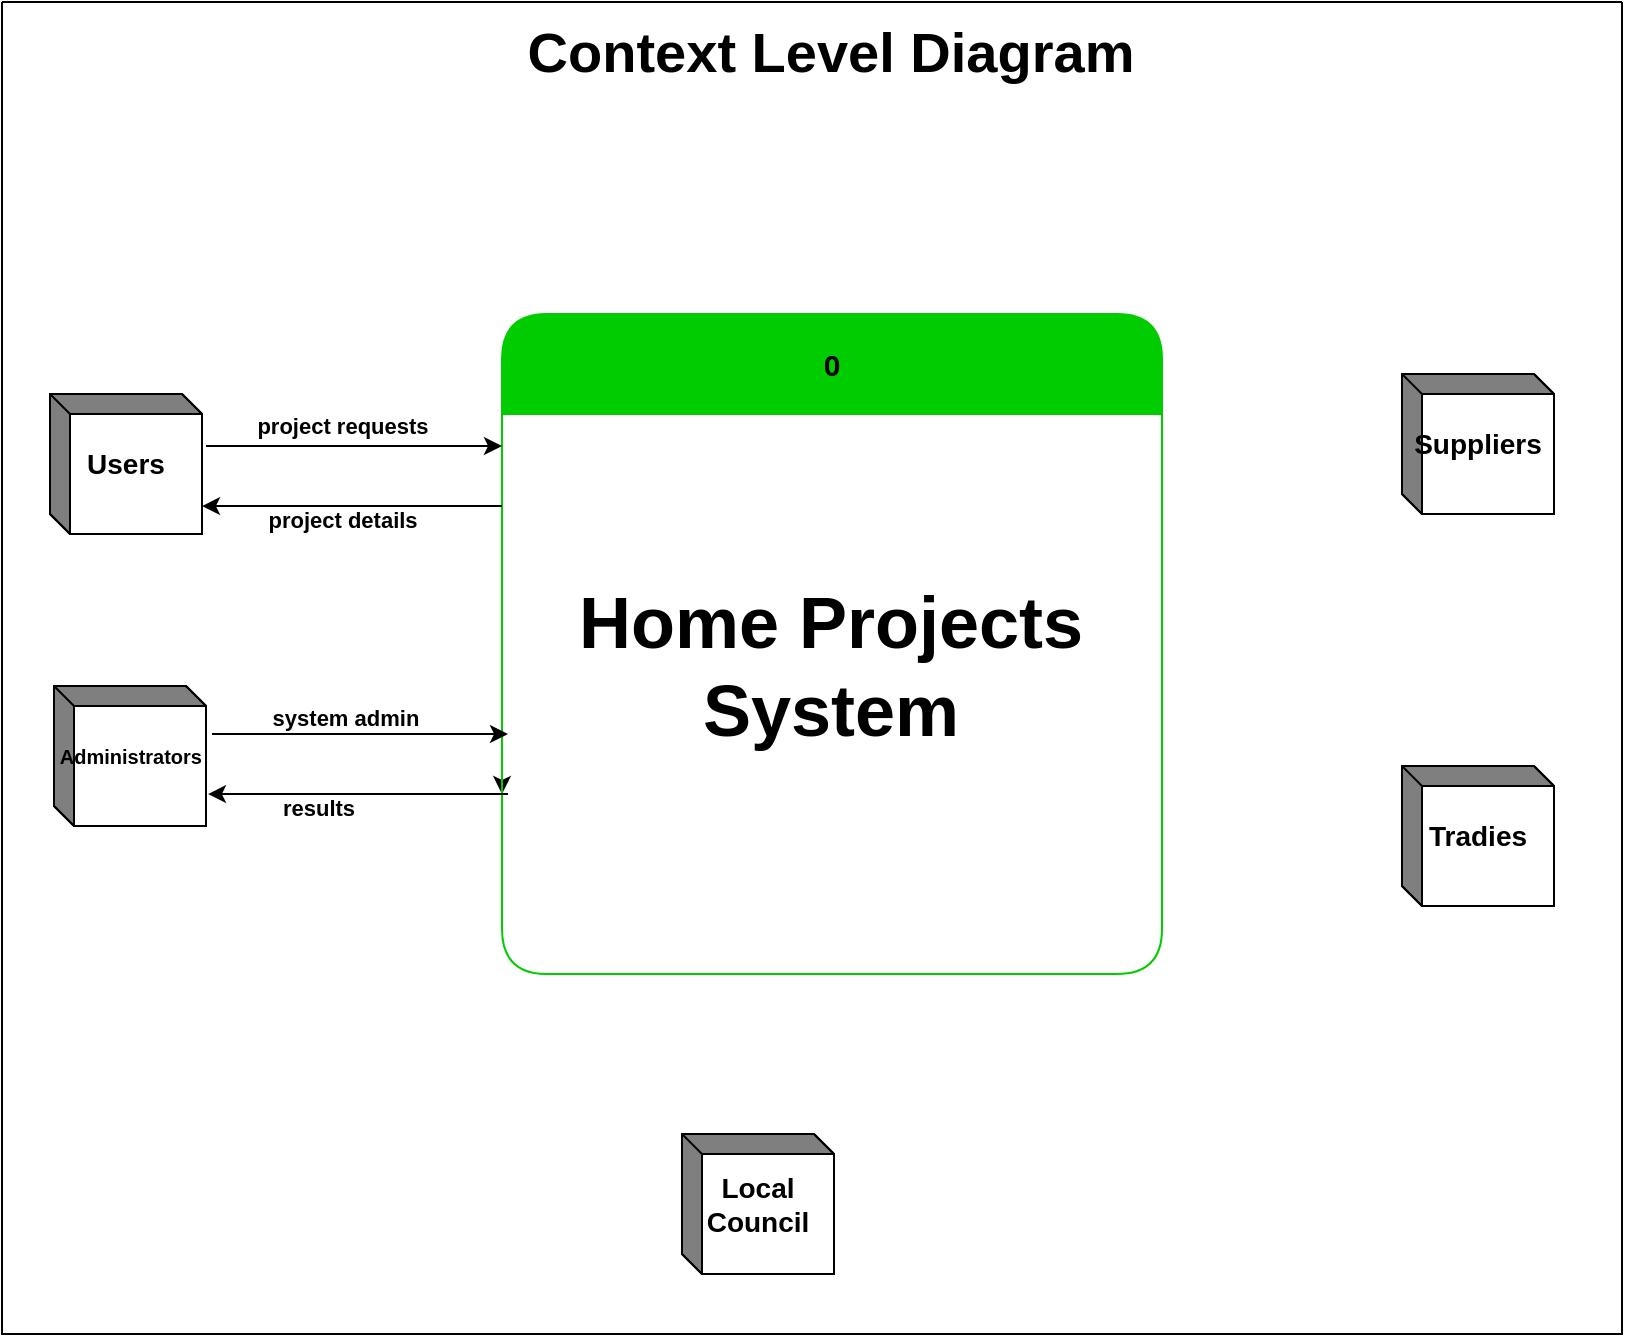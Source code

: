 <mxfile version="24.0.4" type="device" pages="6">
  <diagram name="pg-1 Context Level" id="iayTgYb7vOiYiS5AjFv7">
    <mxGraphModel dx="1548" dy="894" grid="1" gridSize="10" guides="1" tooltips="1" connect="1" arrows="1" fold="1" page="1" pageScale="1" pageWidth="850" pageHeight="1100" background="none" math="0" shadow="0">
      <root>
        <mxCell id="0" />
        <mxCell id="1" parent="0" />
        <mxCell id="_UwYPq9smAuA9d_NEJSM-112" style="edgeStyle=orthogonalEdgeStyle;rounded=0;orthogonalLoop=1;jettySize=auto;html=1;exitX=0;exitY=0.75;exitDx=0;exitDy=0;" parent="1" source="_UwYPq9smAuA9d_NEJSM-25" edge="1">
          <mxGeometry relative="1" as="geometry">
            <mxPoint x="260" y="530" as="targetPoint" />
            <Array as="points">
              <mxPoint x="260" y="510" />
              <mxPoint x="260" y="510" />
            </Array>
          </mxGeometry>
        </mxCell>
        <object label="&lt;span style=&quot;font-size: 15px;&quot;&gt;0&lt;/span&gt;" Purpose="A system that manages and tracks house projects from start to finish." id="_UwYPq9smAuA9d_NEJSM-25">
          <mxCell style="swimlane;whiteSpace=wrap;html=1;startSize=50;swimlaneFillColor=none;gradientColor=none;labelBackgroundColor=none;labelBorderColor=none;gradientDirection=radial;fillColor=#00CC00;strokeColor=#00CC00;rounded=1;" parent="1" vertex="1" collapsed="1">
            <mxGeometry x="260" y="290" width="330" height="330" as="geometry">
              <mxRectangle x="180" y="60" width="540" height="830" as="alternateBounds" />
            </mxGeometry>
          </mxCell>
        </object>
        <mxCell id="_UwYPq9smAuA9d_NEJSM-102" value="Text" style="text;html=1;align=center;verticalAlign=middle;resizable=0;points=[];autosize=1;strokeColor=none;fillColor=none;" parent="_UwYPq9smAuA9d_NEJSM-25" vertex="1">
          <mxGeometry x="140" y="158" width="50" height="30" as="geometry" />
        </mxCell>
        <mxCell id="_UwYPq9smAuA9d_NEJSM-103" value="Text" style="text;html=1;align=center;verticalAlign=middle;resizable=0;points=[];autosize=1;strokeColor=none;fillColor=none;" parent="_UwYPq9smAuA9d_NEJSM-25" vertex="1">
          <mxGeometry x="130" y="190" width="50" height="30" as="geometry" />
        </mxCell>
        <mxCell id="_UwYPq9smAuA9d_NEJSM-104" value="&lt;b&gt;&lt;font style=&quot;font-size: 16px;&quot;&gt;Home Projects System&lt;/font&gt;&lt;/b&gt;" style="text;html=1;align=center;verticalAlign=middle;resizable=0;points=[];autosize=1;strokeColor=none;fillColor=none;" parent="_UwYPq9smAuA9d_NEJSM-25" vertex="1">
          <mxGeometry x="60" y="138" width="200" height="30" as="geometry" />
        </mxCell>
        <mxCell id="_UwYPq9smAuA9d_NEJSM-125" value="" style="whiteSpace=wrap;html=1;aspect=fixed;" parent="_UwYPq9smAuA9d_NEJSM-25" vertex="1">
          <mxGeometry x="-250" y="150" width="440" height="440" as="geometry" />
        </mxCell>
        <mxCell id="_UwYPq9smAuA9d_NEJSM-5" value="&lt;font style=&quot;font-size: 14px;&quot;&gt;&lt;b&gt;Tradies&lt;/b&gt;&lt;/font&gt;" style="html=1;dashed=0;whiteSpace=wrap;shape=mxgraph.dfd.externalEntity" parent="1" vertex="1">
          <mxGeometry x="710" y="516" width="76" height="70" as="geometry" />
        </mxCell>
        <mxCell id="_UwYPq9smAuA9d_NEJSM-6" value="&lt;font style=&quot;font-size: 14px;&quot;&gt;&lt;b&gt;Suppliers&lt;/b&gt;&lt;/font&gt;" style="html=1;dashed=0;whiteSpace=wrap;shape=mxgraph.dfd.externalEntity" parent="1" vertex="1">
          <mxGeometry x="710" y="320" width="76" height="70" as="geometry" />
        </mxCell>
        <mxCell id="_UwYPq9smAuA9d_NEJSM-7" value="&lt;font style=&quot;font-size: 14px;&quot;&gt;&lt;b&gt;Local Council&lt;/b&gt;&lt;/font&gt;" style="html=1;dashed=0;whiteSpace=wrap;shape=mxgraph.dfd.externalEntity" parent="1" vertex="1">
          <mxGeometry x="350" y="700" width="76" height="70" as="geometry" />
        </mxCell>
        <mxCell id="_UwYPq9smAuA9d_NEJSM-14" value="&lt;font size=&quot;1&quot; style=&quot;&quot;&gt;&lt;b style=&quot;&quot;&gt;Administrators&lt;/b&gt;&lt;/font&gt;" style="html=1;dashed=0;whiteSpace=wrap;shape=mxgraph.dfd.externalEntity;align=right;" parent="1" vertex="1">
          <mxGeometry x="36" y="476" width="76" height="70" as="geometry" />
        </mxCell>
        <mxCell id="_UwYPq9smAuA9d_NEJSM-41" value="&lt;font style=&quot;font-size: 14px;&quot;&gt;&lt;b&gt;Users&lt;/b&gt;&lt;/font&gt;" style="html=1;dashed=0;whiteSpace=wrap;shape=mxgraph.dfd.externalEntity" parent="1" vertex="1">
          <mxGeometry x="34" y="330" width="76" height="70" as="geometry" />
        </mxCell>
        <mxCell id="_UwYPq9smAuA9d_NEJSM-43" value="" style="endArrow=classic;html=1;rounded=0;exitX=0.994;exitY=0.467;exitDx=0;exitDy=0;exitPerimeter=0;" parent="1" edge="1">
          <mxGeometry width="50" height="50" relative="1" as="geometry">
            <mxPoint x="112" y="356" as="sourcePoint" />
            <mxPoint x="260" y="356" as="targetPoint" />
          </mxGeometry>
        </mxCell>
        <mxCell id="_UwYPq9smAuA9d_NEJSM-109" value="&lt;b&gt;project requests&lt;/b&gt;" style="edgeLabel;html=1;align=center;verticalAlign=middle;resizable=0;points=[];" parent="_UwYPq9smAuA9d_NEJSM-43" vertex="1" connectable="0">
          <mxGeometry x="-0.58" y="2" relative="1" as="geometry">
            <mxPoint x="37" y="-8" as="offset" />
          </mxGeometry>
        </mxCell>
        <mxCell id="_UwYPq9smAuA9d_NEJSM-44" value="" style="endArrow=classic;html=1;rounded=0;" parent="1" edge="1">
          <mxGeometry width="50" height="50" relative="1" as="geometry">
            <mxPoint x="260" y="386" as="sourcePoint" />
            <mxPoint x="110" y="386.045" as="targetPoint" />
          </mxGeometry>
        </mxCell>
        <mxCell id="_UwYPq9smAuA9d_NEJSM-105" value="&lt;b&gt;&lt;font style=&quot;font-size: 36px;&quot;&gt;Home Projects&lt;br&gt;System&lt;/font&gt;&lt;/b&gt;" style="text;html=1;align=center;verticalAlign=middle;resizable=0;points=[];autosize=1;strokeColor=none;fillColor=none;" parent="1" vertex="1">
          <mxGeometry x="284" y="416" width="280" height="100" as="geometry" />
        </mxCell>
        <mxCell id="_UwYPq9smAuA9d_NEJSM-110" value="&lt;b&gt;project details&lt;/b&gt;" style="edgeLabel;html=1;align=center;verticalAlign=middle;resizable=0;points=[];" parent="1" vertex="1" connectable="0">
          <mxGeometry x="150" y="400" as="geometry">
            <mxPoint x="30" y="-7" as="offset" />
          </mxGeometry>
        </mxCell>
        <mxCell id="_UwYPq9smAuA9d_NEJSM-113" value="" style="endArrow=classic;html=1;rounded=0;exitX=0.994;exitY=0.467;exitDx=0;exitDy=0;exitPerimeter=0;" parent="1" edge="1">
          <mxGeometry width="50" height="50" relative="1" as="geometry">
            <mxPoint x="115" y="500" as="sourcePoint" />
            <mxPoint x="263" y="500" as="targetPoint" />
          </mxGeometry>
        </mxCell>
        <mxCell id="_UwYPq9smAuA9d_NEJSM-114" value="&lt;b&gt;system admin&amp;nbsp;&lt;/b&gt;" style="edgeLabel;html=1;align=center;verticalAlign=middle;resizable=0;points=[];" parent="_UwYPq9smAuA9d_NEJSM-113" vertex="1" connectable="0">
          <mxGeometry x="-0.58" y="2" relative="1" as="geometry">
            <mxPoint x="37" y="-6" as="offset" />
          </mxGeometry>
        </mxCell>
        <mxCell id="_UwYPq9smAuA9d_NEJSM-115" value="" style="endArrow=classic;html=1;rounded=0;" parent="1" edge="1">
          <mxGeometry width="50" height="50" relative="1" as="geometry">
            <mxPoint x="263" y="530" as="sourcePoint" />
            <mxPoint x="113" y="530.045" as="targetPoint" />
          </mxGeometry>
        </mxCell>
        <mxCell id="_UwYPq9smAuA9d_NEJSM-117" value="&lt;b&gt;results&lt;/b&gt;" style="edgeLabel;html=1;align=center;verticalAlign=middle;resizable=0;points=[];" parent="_UwYPq9smAuA9d_NEJSM-115" vertex="1" connectable="0">
          <mxGeometry x="0.332" y="6" relative="1" as="geometry">
            <mxPoint x="5" y="1" as="offset" />
          </mxGeometry>
        </mxCell>
        <mxCell id="_UwYPq9smAuA9d_NEJSM-118" value="&lt;b&gt;&lt;font style=&quot;font-size: 28px;&quot;&gt;Context Level Diagram&lt;/font&gt;&lt;/b&gt;" style="text;html=1;align=center;verticalAlign=middle;resizable=0;points=[];autosize=1;strokeColor=none;fillColor=none;" parent="1" vertex="1">
          <mxGeometry x="259" y="134" width="330" height="50" as="geometry" />
        </mxCell>
        <mxCell id="_UwYPq9smAuA9d_NEJSM-130" value="" style="swimlane;startSize=0;" parent="1" vertex="1">
          <mxGeometry x="10" y="134" width="810" height="666" as="geometry" />
        </mxCell>
      </root>
    </mxGraphModel>
  </diagram>
  <diagram id="-bLYgihbMuHKFP5G4-En" name="pg 2 DFD Level 0">
    <mxGraphModel dx="1562" dy="909" grid="1" gridSize="10" guides="1" tooltips="1" connect="1" arrows="1" fold="1" page="1" pageScale="1" pageWidth="827" pageHeight="1169" math="0" shadow="0">
      <root>
        <mxCell id="0" />
        <mxCell id="1" parent="0" />
        <mxCell id="CjoBZ52hoXY3rRD776ZG-1" style="edgeStyle=orthogonalEdgeStyle;rounded=1;orthogonalLoop=1;jettySize=auto;html=1;exitX=0;exitY=0.75;exitDx=0;exitDy=0;" parent="1" source="CjoBZ52hoXY3rRD776ZG-2" edge="1">
          <mxGeometry relative="1" as="geometry">
            <mxPoint x="260" y="530" as="targetPoint" />
            <Array as="points">
              <mxPoint x="260" y="510" />
              <mxPoint x="260" y="510" />
            </Array>
          </mxGeometry>
        </mxCell>
        <object label="&lt;span style=&quot;font-size: 15px;&quot;&gt;0&lt;/span&gt;" Purpose="A system that manages and tracks house projects from start to finish." id="CjoBZ52hoXY3rRD776ZG-2">
          <mxCell style="swimlane;whiteSpace=wrap;html=1;startSize=50;swimlaneFillColor=none;gradientColor=none;labelBackgroundColor=none;labelBorderColor=none;gradientDirection=radial;fillColor=#00CC00;strokeColor=#00CC00;rounded=1;" parent="1" vertex="1" collapsed="1">
            <mxGeometry x="260" y="290" width="330" height="330" as="geometry">
              <mxRectangle x="180" y="60" width="540" height="830" as="alternateBounds" />
            </mxGeometry>
          </mxCell>
        </object>
        <mxCell id="CjoBZ52hoXY3rRD776ZG-3" value="Text" style="text;html=1;align=center;verticalAlign=middle;resizable=0;points=[];autosize=1;strokeColor=none;fillColor=none;rounded=1;" parent="CjoBZ52hoXY3rRD776ZG-2" vertex="1">
          <mxGeometry x="140" y="158" width="50" height="30" as="geometry" />
        </mxCell>
        <mxCell id="CjoBZ52hoXY3rRD776ZG-4" value="Text" style="text;html=1;align=center;verticalAlign=middle;resizable=0;points=[];autosize=1;strokeColor=none;fillColor=none;rounded=1;" parent="CjoBZ52hoXY3rRD776ZG-2" vertex="1">
          <mxGeometry x="130" y="190" width="50" height="30" as="geometry" />
        </mxCell>
        <mxCell id="CjoBZ52hoXY3rRD776ZG-5" value="&lt;b&gt;&lt;font style=&quot;font-size: 16px;&quot;&gt;Home Projects System&lt;/font&gt;&lt;/b&gt;" style="text;html=1;align=center;verticalAlign=middle;resizable=0;points=[];autosize=1;strokeColor=none;fillColor=none;rounded=1;" parent="CjoBZ52hoXY3rRD776ZG-2" vertex="1">
          <mxGeometry x="60" y="138" width="200" height="30" as="geometry" />
        </mxCell>
        <mxCell id="CjoBZ52hoXY3rRD776ZG-6" value="" style="whiteSpace=wrap;html=1;aspect=fixed;rounded=1;" parent="CjoBZ52hoXY3rRD776ZG-2" vertex="1">
          <mxGeometry x="-250" y="150" width="440" height="440" as="geometry" />
        </mxCell>
        <mxCell id="CjoBZ52hoXY3rRD776ZG-7" value="&lt;font style=&quot;font-size: 14px;&quot;&gt;&lt;b&gt;Tradies&lt;/b&gt;&lt;/font&gt;" style="html=1;dashed=0;whiteSpace=wrap;shape=mxgraph.dfd.externalEntity;rounded=1;" parent="1" vertex="1">
          <mxGeometry x="710" y="516" width="76" height="70" as="geometry" />
        </mxCell>
        <mxCell id="CjoBZ52hoXY3rRD776ZG-8" value="&lt;font style=&quot;font-size: 14px;&quot;&gt;&lt;b&gt;Suppliers&lt;/b&gt;&lt;/font&gt;" style="html=1;dashed=0;whiteSpace=wrap;shape=mxgraph.dfd.externalEntity;rounded=1;" parent="1" vertex="1">
          <mxGeometry x="710" y="320" width="76" height="70" as="geometry" />
        </mxCell>
        <mxCell id="CjoBZ52hoXY3rRD776ZG-9" value="&lt;font style=&quot;font-size: 14px;&quot;&gt;&lt;b&gt;Local Council&lt;/b&gt;&lt;/font&gt;" style="html=1;dashed=0;whiteSpace=wrap;shape=mxgraph.dfd.externalEntity;rounded=1;" parent="1" vertex="1">
          <mxGeometry x="386" y="650" width="76" height="70" as="geometry" />
        </mxCell>
        <mxCell id="CjoBZ52hoXY3rRD776ZG-10" value="&lt;font size=&quot;1&quot; style=&quot;&quot;&gt;&lt;b style=&quot;&quot;&gt;Administrators&lt;/b&gt;&lt;/font&gt;" style="html=1;dashed=0;whiteSpace=wrap;shape=mxgraph.dfd.externalEntity;align=right;rounded=1;" parent="1" vertex="1">
          <mxGeometry x="36" y="476" width="76" height="70" as="geometry" />
        </mxCell>
        <mxCell id="CjoBZ52hoXY3rRD776ZG-11" value="&lt;font style=&quot;font-size: 14px;&quot;&gt;&lt;b&gt;Users&lt;/b&gt;&lt;/font&gt;" style="html=1;dashed=0;whiteSpace=wrap;shape=mxgraph.dfd.externalEntity;rounded=1;" parent="1" vertex="1">
          <mxGeometry x="34" y="330" width="76" height="70" as="geometry" />
        </mxCell>
        <mxCell id="CjoBZ52hoXY3rRD776ZG-12" value="" style="endArrow=classic;html=1;rounded=1;exitX=0.994;exitY=0.467;exitDx=0;exitDy=0;exitPerimeter=0;" parent="1" edge="1">
          <mxGeometry width="50" height="50" relative="1" as="geometry">
            <mxPoint x="112" y="356" as="sourcePoint" />
            <mxPoint x="260" y="356" as="targetPoint" />
          </mxGeometry>
        </mxCell>
        <mxCell id="CjoBZ52hoXY3rRD776ZG-13" value="&lt;b&gt;project requests&lt;/b&gt;" style="edgeLabel;html=1;align=center;verticalAlign=middle;resizable=0;points=[];rounded=1;" parent="CjoBZ52hoXY3rRD776ZG-12" vertex="1" connectable="0">
          <mxGeometry x="-0.58" y="2" relative="1" as="geometry">
            <mxPoint x="37" y="-8" as="offset" />
          </mxGeometry>
        </mxCell>
        <mxCell id="CjoBZ52hoXY3rRD776ZG-14" value="" style="endArrow=classic;html=1;rounded=1;" parent="1" edge="1">
          <mxGeometry width="50" height="50" relative="1" as="geometry">
            <mxPoint x="260" y="386" as="sourcePoint" />
            <mxPoint x="110" y="386.045" as="targetPoint" />
          </mxGeometry>
        </mxCell>
        <mxCell id="CjoBZ52hoXY3rRD776ZG-15" value="&lt;b&gt;&lt;font style=&quot;font-size: 36px;&quot;&gt;Home Projects&lt;br&gt;System&lt;/font&gt;&lt;/b&gt;" style="text;html=1;align=center;verticalAlign=middle;resizable=0;points=[];autosize=1;strokeColor=none;fillColor=none;rounded=1;" parent="1" vertex="1">
          <mxGeometry x="284" y="416" width="280" height="100" as="geometry" />
        </mxCell>
        <mxCell id="CjoBZ52hoXY3rRD776ZG-16" value="&lt;b&gt;project details&lt;/b&gt;" style="edgeLabel;html=1;align=center;verticalAlign=middle;resizable=0;points=[];rounded=1;" parent="1" vertex="1" connectable="0">
          <mxGeometry x="150" y="400" as="geometry">
            <mxPoint x="30" y="-7" as="offset" />
          </mxGeometry>
        </mxCell>
        <mxCell id="CjoBZ52hoXY3rRD776ZG-17" value="" style="endArrow=classic;html=1;rounded=1;exitX=0.994;exitY=0.467;exitDx=0;exitDy=0;exitPerimeter=0;" parent="1" edge="1">
          <mxGeometry width="50" height="50" relative="1" as="geometry">
            <mxPoint x="115" y="500" as="sourcePoint" />
            <mxPoint x="263" y="500" as="targetPoint" />
          </mxGeometry>
        </mxCell>
        <mxCell id="CjoBZ52hoXY3rRD776ZG-18" value="&lt;b&gt;system admin&amp;nbsp;&lt;/b&gt;" style="edgeLabel;html=1;align=center;verticalAlign=middle;resizable=0;points=[];rounded=1;" parent="CjoBZ52hoXY3rRD776ZG-17" vertex="1" connectable="0">
          <mxGeometry x="-0.58" y="2" relative="1" as="geometry">
            <mxPoint x="37" y="-6" as="offset" />
          </mxGeometry>
        </mxCell>
        <mxCell id="CjoBZ52hoXY3rRD776ZG-19" value="" style="endArrow=classic;html=1;rounded=1;" parent="1" edge="1">
          <mxGeometry width="50" height="50" relative="1" as="geometry">
            <mxPoint x="263" y="530" as="sourcePoint" />
            <mxPoint x="113" y="530.045" as="targetPoint" />
          </mxGeometry>
        </mxCell>
        <mxCell id="CjoBZ52hoXY3rRD776ZG-20" value="&lt;b&gt;results&lt;/b&gt;" style="edgeLabel;html=1;align=center;verticalAlign=middle;resizable=0;points=[];rounded=1;" parent="CjoBZ52hoXY3rRD776ZG-19" vertex="1" connectable="0">
          <mxGeometry x="0.332" y="6" relative="1" as="geometry">
            <mxPoint x="5" y="1" as="offset" />
          </mxGeometry>
        </mxCell>
        <mxCell id="CjoBZ52hoXY3rRD776ZG-21" value="&lt;b&gt;&lt;font style=&quot;font-size: 28px;&quot;&gt;Context Level Diagram&lt;/font&gt;&lt;/b&gt;" style="text;html=1;align=center;verticalAlign=middle;resizable=0;points=[];autosize=1;strokeColor=none;fillColor=none;rounded=1;" parent="1" vertex="1">
          <mxGeometry x="259" y="134" width="330" height="50" as="geometry" />
        </mxCell>
        <mxCell id="sBrnf0UZrm4JsCA7yBdm-10" value="&lt;font style=&quot;font-size: 14px;&quot;&gt;&lt;b&gt;Users&lt;/b&gt;&lt;/font&gt;" style="html=1;dashed=0;whiteSpace=wrap;shape=mxgraph.dfd.externalEntity;rounded=1;" parent="1" vertex="1">
          <mxGeometry x="60" y="1400" width="76" height="70" as="geometry" />
        </mxCell>
        <mxCell id="sBrnf0UZrm4JsCA7yBdm-11" value="" style="endArrow=classic;html=1;rounded=1;entryX=-0.012;entryY=0.209;entryDx=0;entryDy=0;entryPerimeter=0;exitX=1.013;exitY=0.429;exitDx=0;exitDy=0;exitPerimeter=0;" parent="1" source="sBrnf0UZrm4JsCA7yBdm-10" edge="1">
          <mxGeometry width="50" height="50" relative="1" as="geometry">
            <mxPoint x="110" y="1430" as="sourcePoint" />
            <mxPoint x="270.0" y="1430" as="targetPoint" />
          </mxGeometry>
        </mxCell>
        <mxCell id="sBrnf0UZrm4JsCA7yBdm-12" value="&lt;b&gt;Project Issue&lt;/b&gt;" style="edgeLabel;html=1;align=center;verticalAlign=middle;resizable=0;points=[];rounded=1;" parent="sBrnf0UZrm4JsCA7yBdm-11" vertex="1" connectable="0">
          <mxGeometry x="-0.58" y="2" relative="1" as="geometry">
            <mxPoint x="43" y="-8" as="offset" />
          </mxGeometry>
        </mxCell>
        <mxCell id="sBrnf0UZrm4JsCA7yBdm-20" value="&lt;span style=&quot;font-size: 28px;&quot;&gt;&lt;b&gt;Level 0&lt;/b&gt;&lt;/span&gt;" style="text;html=1;align=center;verticalAlign=middle;resizable=0;points=[];autosize=1;strokeColor=none;fillColor=none;rounded=1;" parent="1" vertex="1">
          <mxGeometry x="363" y="1220" width="120" height="50" as="geometry" />
        </mxCell>
        <object label="&lt;span style=&quot;white-space: pre;&quot;&gt;&#x9;&lt;/span&gt;Issue DB" id="_JDbC0kCaSyuqyruRzGf-1">
          <mxCell style="html=1;dashed=0;whiteSpace=wrap;shape=mxgraph.dfd.dataStoreID;align=left;spacingLeft=3;points=[[0,0],[0.5,0],[1,0],[0,0.5],[1,0.5],[0,1],[0.5,1],[1,1]];rounded=1;" parent="1" vertex="1">
            <mxGeometry x="295" y="1580" width="100" height="30" as="geometry" />
          </mxCell>
        </object>
        <mxCell id="_JDbC0kCaSyuqyruRzGf-5" value="1.0" style="swimlane;fontStyle=0;childLayout=stackLayout;horizontal=1;startSize=20;fillColor=#d5e8d4;horizontalStack=0;resizeParent=1;resizeParentMax=0;resizeLast=0;collapsible=0;marginBottom=0;swimlaneFillColor=#ffffff;movable=1;resizable=1;rotatable=1;deletable=1;editable=1;locked=0;connectable=1;rounded=1;strokeColor=#82b366;" parent="1" vertex="1">
          <mxGeometry x="270" y="1390" width="150" height="130" as="geometry" />
        </mxCell>
        <mxCell id="_JDbC0kCaSyuqyruRzGf-6" value="Manage Issue" style="text;strokeColor=none;align=center;fillColor=none;html=1;verticalAlign=middle;whiteSpace=wrap;rounded=1;" parent="_JDbC0kCaSyuqyruRzGf-5" vertex="1">
          <mxGeometry y="20" width="150" height="110" as="geometry" />
        </mxCell>
        <mxCell id="_JDbC0kCaSyuqyruRzGf-9" style="edgeStyle=orthogonalEdgeStyle;rounded=1;orthogonalLoop=1;jettySize=auto;html=1;exitX=0.5;exitY=1;exitDx=0;exitDy=0;" parent="1" source="_JDbC0kCaSyuqyruRzGf-6" target="_JDbC0kCaSyuqyruRzGf-1" edge="1">
          <mxGeometry relative="1" as="geometry" />
        </mxCell>
        <mxCell id="fXJ1bBBuO5sxAVoO1zzz-3" value="&lt;font style=&quot;font-size: 14px;&quot;&gt;&lt;b&gt;Users&lt;/b&gt;&lt;/font&gt;" style="html=1;dashed=0;whiteSpace=wrap;shape=mxgraph.dfd.externalEntity;rounded=1;" parent="1" vertex="1">
          <mxGeometry x="26" y="1740" width="76" height="70" as="geometry" />
        </mxCell>
        <mxCell id="fXJ1bBBuO5sxAVoO1zzz-4" value="" style="endArrow=classic;html=1;rounded=1;exitX=0;exitY=0;exitDx=76;exitDy=25;exitPerimeter=0;entryX=0.006;entryY=0.225;entryDx=0;entryDy=0;entryPerimeter=0;" parent="1" source="fXJ1bBBuO5sxAVoO1zzz-3" target="fXJ1bBBuO5sxAVoO1zzz-8" edge="1">
          <mxGeometry width="50" height="50" relative="1" as="geometry">
            <mxPoint x="104" y="1766" as="sourcePoint" />
            <mxPoint x="252" y="1766" as="targetPoint" />
          </mxGeometry>
        </mxCell>
        <mxCell id="fXJ1bBBuO5sxAVoO1zzz-5" value="&lt;b&gt;Project Issue&lt;/b&gt;" style="edgeLabel;html=1;align=center;verticalAlign=middle;resizable=0;points=[];rounded=1;" parent="fXJ1bBBuO5sxAVoO1zzz-4" vertex="1" connectable="0">
          <mxGeometry x="-0.58" y="2" relative="1" as="geometry">
            <mxPoint x="37" y="-8" as="offset" />
          </mxGeometry>
        </mxCell>
        <object label="&lt;span style=&quot;white-space: pre;&quot;&gt;&#x9;&lt;/span&gt;Artifact DB" id="fXJ1bBBuO5sxAVoO1zzz-6">
          <mxCell style="html=1;dashed=0;whiteSpace=wrap;shape=mxgraph.dfd.dataStoreID;align=left;spacingLeft=3;points=[[0,0],[0.5,0],[1,0],[0,0.5],[1,0.5],[0,1],[0.5,1],[1,1]];rounded=1;" parent="1" vertex="1">
            <mxGeometry x="284" y="1910" width="100" height="30" as="geometry" />
          </mxCell>
        </object>
        <mxCell id="fXJ1bBBuO5sxAVoO1zzz-7" value="2.0" style="swimlane;fontStyle=0;childLayout=stackLayout;horizontal=1;startSize=20;fillColor=#d5e8d4;horizontalStack=0;resizeParent=1;resizeParentMax=0;resizeLast=0;collapsible=0;marginBottom=0;swimlaneFillColor=#ffffff;movable=1;resizable=1;rotatable=1;deletable=1;editable=1;locked=0;connectable=1;rounded=1;strokeColor=#82b366;" parent="1" vertex="1">
          <mxGeometry x="259" y="1720" width="150" height="130" as="geometry" />
        </mxCell>
        <mxCell id="fXJ1bBBuO5sxAVoO1zzz-8" value="Manage Artifact" style="text;strokeColor=none;align=center;fillColor=none;html=1;verticalAlign=middle;whiteSpace=wrap;rounded=1;" parent="fXJ1bBBuO5sxAVoO1zzz-7" vertex="1">
          <mxGeometry y="20" width="150" height="110" as="geometry" />
        </mxCell>
        <mxCell id="fXJ1bBBuO5sxAVoO1zzz-9" style="edgeStyle=orthogonalEdgeStyle;rounded=1;orthogonalLoop=1;jettySize=auto;html=1;exitX=0.5;exitY=1;exitDx=0;exitDy=0;" parent="1" source="fXJ1bBBuO5sxAVoO1zzz-8" target="fXJ1bBBuO5sxAVoO1zzz-6" edge="1">
          <mxGeometry relative="1" as="geometry" />
        </mxCell>
        <mxCell id="fXJ1bBBuO5sxAVoO1zzz-18" value="" style="group;movable=1;resizable=1;rotatable=1;deletable=1;editable=1;locked=0;connectable=1;" parent="1" vertex="1" connectable="0">
          <mxGeometry x="109" y="1610" width="100" height="30" as="geometry" />
        </mxCell>
        <mxCell id="fXJ1bBBuO5sxAVoO1zzz-15" value="&lt;b&gt;D01&lt;/b&gt;" style="html=1;dashed=0;whiteSpace=wrap;shape=mxgraph.dfd.dataStoreID;align=left;spacingLeft=3;points=[[0,0],[0.5,0],[1,0],[0,0.5],[1,0.5],[0,1],[0.5,1],[1,1]];rounded=1;" parent="fXJ1bBBuO5sxAVoO1zzz-18" vertex="1">
          <mxGeometry width="100" height="30" as="geometry" />
        </mxCell>
        <mxCell id="fXJ1bBBuO5sxAVoO1zzz-16" value="Text" style="text;strokeColor=none;align=center;fillColor=none;html=1;verticalAlign=middle;whiteSpace=wrap;rounded=0;movable=1;resizable=1;rotatable=1;deletable=1;editable=1;locked=0;connectable=1;" parent="fXJ1bBBuO5sxAVoO1zzz-18" vertex="1">
          <mxGeometry x="30" width="70" height="30" as="geometry" />
        </mxCell>
        <mxCell id="fXJ1bBBuO5sxAVoO1zzz-20" value="3.0" style="swimlane;fontStyle=0;childLayout=stackLayout;horizontal=1;startSize=20;fillColor=#d5e8d4;horizontalStack=0;resizeParent=1;resizeParentMax=0;resizeLast=0;collapsible=0;marginBottom=0;swimlaneFillColor=#ffffff;movable=1;resizable=1;rotatable=1;deletable=1;editable=1;locked=0;connectable=1;rounded=1;strokeColor=#82b366;" parent="1" vertex="1">
          <mxGeometry x="540" y="1330" width="150" height="130" as="geometry" />
        </mxCell>
        <mxCell id="fXJ1bBBuO5sxAVoO1zzz-21" value="Manage Users&lt;div&gt;&lt;br&gt;&lt;/div&gt;" style="text;strokeColor=none;align=center;fillColor=none;html=1;verticalAlign=middle;whiteSpace=wrap;rounded=1;" parent="fXJ1bBBuO5sxAVoO1zzz-20" vertex="1">
          <mxGeometry y="20" width="150" height="110" as="geometry" />
        </mxCell>
        <mxCell id="fXJ1bBBuO5sxAVoO1zzz-22" value="4.0" style="swimlane;fontStyle=0;childLayout=stackLayout;horizontal=1;startSize=20;fillColor=#d5e8d4;horizontalStack=0;resizeParent=1;resizeParentMax=0;resizeLast=0;collapsible=0;marginBottom=0;swimlaneFillColor=#ffffff;movable=1;resizable=1;rotatable=1;deletable=1;editable=1;locked=0;connectable=1;rounded=1;strokeColor=#82b366;" parent="1" vertex="1">
          <mxGeometry x="720" y="1480" width="150" height="130" as="geometry" />
        </mxCell>
        <mxCell id="fXJ1bBBuO5sxAVoO1zzz-23" value="Manage Suppliers" style="text;strokeColor=none;align=center;fillColor=none;html=1;verticalAlign=middle;whiteSpace=wrap;rounded=1;" parent="fXJ1bBBuO5sxAVoO1zzz-22" vertex="1">
          <mxGeometry y="20" width="150" height="110" as="geometry" />
        </mxCell>
        <mxCell id="fXJ1bBBuO5sxAVoO1zzz-24" value="5.0" style="swimlane;fontStyle=0;childLayout=stackLayout;horizontal=1;startSize=20;fillColor=#d5e8d4;horizontalStack=0;resizeParent=1;resizeParentMax=0;resizeLast=0;collapsible=0;marginBottom=0;swimlaneFillColor=#ffffff;movable=1;resizable=1;rotatable=1;deletable=1;editable=1;locked=0;connectable=1;rounded=1;strokeColor=#82b366;" parent="1" vertex="1">
          <mxGeometry x="720" y="1331" width="150" height="130" as="geometry" />
        </mxCell>
        <mxCell id="fXJ1bBBuO5sxAVoO1zzz-25" value="&lt;div&gt;Manage Tradies&lt;/div&gt;" style="text;strokeColor=none;align=center;fillColor=none;html=1;verticalAlign=middle;whiteSpace=wrap;rounded=1;" parent="fXJ1bBBuO5sxAVoO1zzz-24" vertex="1">
          <mxGeometry y="20" width="150" height="110" as="geometry" />
        </mxCell>
        <mxCell id="fXJ1bBBuO5sxAVoO1zzz-29" value="&lt;b&gt;Project Issue&lt;/b&gt;" style="edgeLabel;html=1;align=center;verticalAlign=middle;resizable=0;points=[];rounded=1;" parent="1" vertex="1" connectable="0">
          <mxGeometry x="218.321" y="1430.024" as="geometry" />
        </mxCell>
        <mxCell id="tyl8YY1n3hX3Iqr5HMRC-1" value="6.0" style="swimlane;fontStyle=0;childLayout=stackLayout;horizontal=1;startSize=20;fillColor=#d5e8d4;horizontalStack=0;resizeParent=1;resizeParentMax=0;resizeLast=0;collapsible=0;marginBottom=0;swimlaneFillColor=#ffffff;movable=1;resizable=1;rotatable=1;deletable=1;editable=1;locked=0;connectable=1;rounded=1;strokeColor=#82b366;" parent="1" vertex="1">
          <mxGeometry x="500" y="1730" width="150" height="130" as="geometry" />
        </mxCell>
        <mxCell id="tyl8YY1n3hX3Iqr5HMRC-2" value="Manage project" style="text;strokeColor=none;align=center;fillColor=none;html=1;verticalAlign=middle;whiteSpace=wrap;rounded=1;" parent="tyl8YY1n3hX3Iqr5HMRC-1" vertex="1">
          <mxGeometry y="20" width="150" height="110" as="geometry" />
        </mxCell>
      </root>
    </mxGraphModel>
  </diagram>
  <diagram name="pg-3 Level 1 v1" id="JhAgkb8NP8-2lgEqRbWZ">
    <mxGraphModel dx="2231" dy="130" grid="1" gridSize="10" guides="1" tooltips="1" connect="1" arrows="1" fold="1" page="1" pageScale="1" pageWidth="827" pageHeight="1169" math="0" shadow="0">
      <root>
        <mxCell id="3xu5kVAm2D1vTheKuJr5-0" />
        <mxCell id="3xu5kVAm2D1vTheKuJr5-1" parent="3xu5kVAm2D1vTheKuJr5-0" />
        <mxCell id="3xu5kVAm2D1vTheKuJr5-2" value="&lt;span style=&quot;font-size: 28px;&quot;&gt;&lt;b&gt;Level 1&lt;/b&gt;&lt;/span&gt;" style="text;html=1;align=center;verticalAlign=middle;resizable=0;points=[];autosize=1;strokeColor=none;fillColor=none;rounded=1;" parent="3xu5kVAm2D1vTheKuJr5-1" vertex="1">
          <mxGeometry x="326" y="1169" width="120" height="50" as="geometry" />
        </mxCell>
        <mxCell id="3xu5kVAm2D1vTheKuJr5-3" value="&lt;font style=&quot;font-size: 14px;&quot;&gt;&lt;b&gt;Users&lt;/b&gt;&lt;/font&gt;" style="html=1;dashed=0;whiteSpace=wrap;shape=mxgraph.dfd.externalEntity;rounded=1;" parent="3xu5kVAm2D1vTheKuJr5-1" vertex="1">
          <mxGeometry x="1860" y="2500" width="76" height="70" as="geometry" />
        </mxCell>
        <mxCell id="3xu5kVAm2D1vTheKuJr5-4" value="" style="endArrow=classic;html=1;rounded=1;exitX=0;exitY=0;exitDx=76;exitDy=25;exitPerimeter=0;entryX=0.006;entryY=0.225;entryDx=0;entryDy=0;entryPerimeter=0;" parent="3xu5kVAm2D1vTheKuJr5-1" source="3xu5kVAm2D1vTheKuJr5-3" target="3xu5kVAm2D1vTheKuJr5-8" edge="1">
          <mxGeometry width="50" height="50" relative="1" as="geometry">
            <mxPoint x="1938" y="2526" as="sourcePoint" />
            <mxPoint x="2086" y="2526" as="targetPoint" />
          </mxGeometry>
        </mxCell>
        <mxCell id="3xu5kVAm2D1vTheKuJr5-5" value="&lt;b&gt;Project Issue&lt;/b&gt;" style="edgeLabel;html=1;align=center;verticalAlign=middle;resizable=0;points=[];rounded=1;" parent="3xu5kVAm2D1vTheKuJr5-4" vertex="1" connectable="0">
          <mxGeometry x="-0.58" y="2" relative="1" as="geometry">
            <mxPoint x="37" y="-8" as="offset" />
          </mxGeometry>
        </mxCell>
        <object label="&lt;span style=&quot;white-space: pre;&quot;&gt;&#x9;&lt;/span&gt;Artifact DB" id="3xu5kVAm2D1vTheKuJr5-6">
          <mxCell style="html=1;dashed=0;whiteSpace=wrap;shape=mxgraph.dfd.dataStoreID;align=left;spacingLeft=3;points=[[0,0],[0.5,0],[1,0],[0,0.5],[1,0.5],[0,1],[0.5,1],[1,1]];rounded=1;" parent="3xu5kVAm2D1vTheKuJr5-1" vertex="1">
            <mxGeometry x="2118" y="2670" width="100" height="30" as="geometry" />
          </mxCell>
        </object>
        <mxCell id="3xu5kVAm2D1vTheKuJr5-7" value="2.0" style="swimlane;fontStyle=0;childLayout=stackLayout;horizontal=1;startSize=20;fillColor=#d5e8d4;horizontalStack=0;resizeParent=1;resizeParentMax=0;resizeLast=0;collapsible=0;marginBottom=0;swimlaneFillColor=#ffffff;movable=1;resizable=1;rotatable=1;deletable=1;editable=1;locked=0;connectable=1;rounded=1;strokeColor=#82b366;" parent="3xu5kVAm2D1vTheKuJr5-1" vertex="1">
          <mxGeometry x="2093" y="2480" width="150" height="130" as="geometry" />
        </mxCell>
        <mxCell id="3xu5kVAm2D1vTheKuJr5-8" value="Manage Artifact" style="text;strokeColor=none;align=center;fillColor=none;html=1;verticalAlign=middle;whiteSpace=wrap;rounded=1;" parent="3xu5kVAm2D1vTheKuJr5-7" vertex="1">
          <mxGeometry y="20" width="150" height="110" as="geometry" />
        </mxCell>
        <mxCell id="3xu5kVAm2D1vTheKuJr5-9" style="edgeStyle=orthogonalEdgeStyle;rounded=1;orthogonalLoop=1;jettySize=auto;html=1;exitX=0.5;exitY=1;exitDx=0;exitDy=0;" parent="3xu5kVAm2D1vTheKuJr5-1" source="3xu5kVAm2D1vTheKuJr5-8" target="3xu5kVAm2D1vTheKuJr5-6" edge="1">
          <mxGeometry relative="1" as="geometry" />
        </mxCell>
        <mxCell id="3xu5kVAm2D1vTheKuJr5-10" value="4.0" style="swimlane;fontStyle=0;childLayout=stackLayout;horizontal=1;startSize=20;fillColor=#d5e8d4;horizontalStack=0;resizeParent=1;resizeParentMax=0;resizeLast=0;collapsible=0;marginBottom=0;swimlaneFillColor=#ffffff;movable=1;resizable=1;rotatable=1;deletable=1;editable=1;locked=0;connectable=1;rounded=1;strokeColor=#82b366;" parent="3xu5kVAm2D1vTheKuJr5-1" vertex="1">
          <mxGeometry x="2354" y="2670.06" width="150" height="130" as="geometry" />
        </mxCell>
        <mxCell id="3xu5kVAm2D1vTheKuJr5-11" value="Manage Suppliers" style="text;strokeColor=none;align=center;fillColor=none;html=1;verticalAlign=middle;whiteSpace=wrap;rounded=1;" parent="3xu5kVAm2D1vTheKuJr5-10" vertex="1">
          <mxGeometry y="20" width="150" height="110" as="geometry" />
        </mxCell>
        <mxCell id="3xu5kVAm2D1vTheKuJr5-12" value="5.0" style="swimlane;fontStyle=0;childLayout=stackLayout;horizontal=1;startSize=20;fillColor=#d5e8d4;horizontalStack=0;resizeParent=1;resizeParentMax=0;resizeLast=0;collapsible=0;marginBottom=0;swimlaneFillColor=#ffffff;movable=1;resizable=1;rotatable=1;deletable=1;editable=1;locked=0;connectable=1;rounded=1;strokeColor=#82b366;" parent="3xu5kVAm2D1vTheKuJr5-1" vertex="1">
          <mxGeometry x="2534" y="2550" width="150" height="130" as="geometry" />
        </mxCell>
        <mxCell id="3xu5kVAm2D1vTheKuJr5-13" value="&lt;div&gt;Manage Tradies&lt;/div&gt;" style="text;strokeColor=none;align=center;fillColor=none;html=1;verticalAlign=middle;whiteSpace=wrap;rounded=1;" parent="3xu5kVAm2D1vTheKuJr5-12" vertex="1">
          <mxGeometry y="20" width="150" height="110" as="geometry" />
        </mxCell>
        <mxCell id="3xu5kVAm2D1vTheKuJr5-14" value="1.3" style="swimlane;fontStyle=1;childLayout=stackLayout;horizontal=1;startSize=20;fillColor=#d5e8d4;horizontalStack=0;resizeParent=1;resizeParentMax=0;resizeLast=0;collapsible=0;marginBottom=0;swimlaneFillColor=#ffffff;movable=1;resizable=1;rotatable=1;deletable=1;editable=1;locked=0;connectable=1;rounded=1;strokeColor=#82b366;arcSize=50;" parent="3xu5kVAm2D1vTheKuJr5-1" vertex="1">
          <mxGeometry x="600" y="1519.94" width="160" height="120" as="geometry" />
        </mxCell>
        <mxCell id="3xu5kVAm2D1vTheKuJr5-15" value="Update Issue" style="text;strokeColor=none;align=center;fillColor=none;html=1;verticalAlign=middle;whiteSpace=wrap;rounded=1;" parent="3xu5kVAm2D1vTheKuJr5-14" vertex="1">
          <mxGeometry y="20" width="160" height="100" as="geometry" />
        </mxCell>
        <mxCell id="3xu5kVAm2D1vTheKuJr5-16" style="edgeStyle=orthogonalEdgeStyle;rounded=0;orthogonalLoop=1;jettySize=auto;html=1;exitX=0.498;exitY=1.002;exitDx=0;exitDy=0;exitPerimeter=0;" parent="3xu5kVAm2D1vTheKuJr5-1" source="3xu5kVAm2D1vTheKuJr5-111" target="3xu5kVAm2D1vTheKuJr5-37" edge="1">
          <mxGeometry relative="1" as="geometry">
            <mxPoint x="790" y="1410" as="sourcePoint" />
          </mxGeometry>
        </mxCell>
        <mxCell id="3xu5kVAm2D1vTheKuJr5-17" value="Issue details" style="edgeLabel;html=1;align=center;verticalAlign=middle;resizable=0;points=[];" parent="3xu5kVAm2D1vTheKuJr5-16" vertex="1" connectable="0">
          <mxGeometry x="0.808" relative="1" as="geometry">
            <mxPoint y="20" as="offset" />
          </mxGeometry>
        </mxCell>
        <mxCell id="3xu5kVAm2D1vTheKuJr5-18" style="edgeStyle=orthogonalEdgeStyle;rounded=0;orthogonalLoop=1;jettySize=auto;html=1;entryX=0.5;entryY=0;entryDx=0;entryDy=0;exitX=0.503;exitY=0.999;exitDx=0;exitDy=0;exitPerimeter=0;" parent="3xu5kVAm2D1vTheKuJr5-1" source="3xu5kVAm2D1vTheKuJr5-111" target="3xu5kVAm2D1vTheKuJr5-33" edge="1">
          <mxGeometry relative="1" as="geometry">
            <mxPoint x="787" y="1380" as="sourcePoint" />
          </mxGeometry>
        </mxCell>
        <mxCell id="3xu5kVAm2D1vTheKuJr5-19" value="Query issue" style="edgeLabel;html=1;align=center;verticalAlign=middle;resizable=0;points=[];" parent="3xu5kVAm2D1vTheKuJr5-18" vertex="1" connectable="0">
          <mxGeometry x="0.684" relative="1" as="geometry">
            <mxPoint x="-2" y="35" as="offset" />
          </mxGeometry>
        </mxCell>
        <mxCell id="3xu5kVAm2D1vTheKuJr5-20" style="edgeStyle=orthogonalEdgeStyle;rounded=0;orthogonalLoop=1;jettySize=auto;html=1;entryX=0.5;entryY=0;entryDx=0;entryDy=0;exitX=0.501;exitY=0.997;exitDx=0;exitDy=0;exitPerimeter=0;" parent="3xu5kVAm2D1vTheKuJr5-1" source="3xu5kVAm2D1vTheKuJr5-111" target="3xu5kVAm2D1vTheKuJr5-14" edge="1">
          <mxGeometry relative="1" as="geometry">
            <mxPoint x="790" y="1370" as="sourcePoint" />
          </mxGeometry>
        </mxCell>
        <mxCell id="3xu5kVAm2D1vTheKuJr5-21" value="Specific issue" style="edgeLabel;html=1;align=center;verticalAlign=middle;resizable=0;points=[];" parent="3xu5kVAm2D1vTheKuJr5-20" vertex="1" connectable="0">
          <mxGeometry x="0.635" y="-1" relative="1" as="geometry">
            <mxPoint x="1" y="11" as="offset" />
          </mxGeometry>
        </mxCell>
        <mxCell id="3xu5kVAm2D1vTheKuJr5-22" style="edgeStyle=orthogonalEdgeStyle;rounded=0;orthogonalLoop=1;jettySize=auto;html=1;entryX=0.5;entryY=0;entryDx=0;entryDy=0;exitX=0.503;exitY=0.999;exitDx=0;exitDy=0;exitPerimeter=0;" parent="3xu5kVAm2D1vTheKuJr5-1" source="3xu5kVAm2D1vTheKuJr5-111" target="3xu5kVAm2D1vTheKuJr5-35" edge="1">
          <mxGeometry relative="1" as="geometry">
            <mxPoint x="790" y="1390" as="sourcePoint" />
          </mxGeometry>
        </mxCell>
        <mxCell id="3xu5kVAm2D1vTheKuJr5-23" value="Specific issue" style="edgeLabel;html=1;align=center;verticalAlign=middle;resizable=0;points=[];" parent="3xu5kVAm2D1vTheKuJr5-22" vertex="1" connectable="0">
          <mxGeometry x="0.789" y="2" relative="1" as="geometry">
            <mxPoint x="-2" y="-5" as="offset" />
          </mxGeometry>
        </mxCell>
        <mxCell id="3xu5kVAm2D1vTheKuJr5-24" style="edgeStyle=orthogonalEdgeStyle;rounded=0;orthogonalLoop=1;jettySize=auto;html=1;exitX=0.498;exitY=1.003;exitDx=0;exitDy=0;exitPerimeter=0;" parent="3xu5kVAm2D1vTheKuJr5-1" source="3xu5kVAm2D1vTheKuJr5-111" target="3xu5kVAm2D1vTheKuJr5-47" edge="1">
          <mxGeometry relative="1" as="geometry">
            <mxPoint x="790" y="1400" as="sourcePoint" />
          </mxGeometry>
        </mxCell>
        <mxCell id="3xu5kVAm2D1vTheKuJr5-25" value="Specific issue" style="edgeLabel;html=1;align=center;verticalAlign=middle;resizable=0;points=[];" parent="3xu5kVAm2D1vTheKuJr5-24" vertex="1" connectable="0">
          <mxGeometry x="0.884" y="-2" relative="1" as="geometry">
            <mxPoint y="-5" as="offset" />
          </mxGeometry>
        </mxCell>
        <mxCell id="3xu5kVAm2D1vTheKuJr5-26" style="edgeStyle=orthogonalEdgeStyle;rounded=0;orthogonalLoop=1;jettySize=auto;html=1;exitX=0.502;exitY=1.001;exitDx=0;exitDy=0;exitPerimeter=0;" parent="3xu5kVAm2D1vTheKuJr5-1" source="3xu5kVAm2D1vTheKuJr5-111" target="3xu5kVAm2D1vTheKuJr5-51" edge="1">
          <mxGeometry relative="1" as="geometry">
            <mxPoint x="800" y="1380" as="sourcePoint" />
          </mxGeometry>
        </mxCell>
        <mxCell id="3xu5kVAm2D1vTheKuJr5-27" value="Specific issue" style="edgeLabel;html=1;align=center;verticalAlign=middle;resizable=0;points=[];" parent="3xu5kVAm2D1vTheKuJr5-26" vertex="1" connectable="0">
          <mxGeometry x="0.901" y="-3" relative="1" as="geometry">
            <mxPoint as="offset" />
          </mxGeometry>
        </mxCell>
        <mxCell id="3xu5kVAm2D1vTheKuJr5-28" style="edgeStyle=orthogonalEdgeStyle;rounded=0;orthogonalLoop=1;jettySize=auto;html=1;entryX=0.5;entryY=0;entryDx=0;entryDy=0;exitX=0;exitY=0;exitDx=0;exitDy=35;exitPerimeter=0;" parent="3xu5kVAm2D1vTheKuJr5-1" source="3xu5kVAm2D1vTheKuJr5-111" target="3xu5kVAm2D1vTheKuJr5-60" edge="1">
          <mxGeometry relative="1" as="geometry">
            <mxPoint x="710" y="1350" as="sourcePoint" />
            <Array as="points">
              <mxPoint x="120" y="1395" />
              <mxPoint x="120" y="1840" />
              <mxPoint x="480" y="1840" />
              <mxPoint x="480" y="2000" />
              <mxPoint x="481" y="2000" />
            </Array>
          </mxGeometry>
        </mxCell>
        <mxCell id="3xu5kVAm2D1vTheKuJr5-29" style="edgeStyle=orthogonalEdgeStyle;rounded=0;orthogonalLoop=1;jettySize=auto;html=1;entryX=0.5;entryY=0;entryDx=0;entryDy=0;exitX=0;exitY=0;exitDx=0;exitDy=35;exitPerimeter=0;" parent="3xu5kVAm2D1vTheKuJr5-1" source="3xu5kVAm2D1vTheKuJr5-111" target="3xu5kVAm2D1vTheKuJr5-62" edge="1">
          <mxGeometry relative="1" as="geometry">
            <mxPoint x="700" y="1350" as="sourcePoint" />
            <Array as="points">
              <mxPoint x="120" y="1395" />
              <mxPoint x="120" y="1840" />
              <mxPoint x="680" y="1840" />
            </Array>
          </mxGeometry>
        </mxCell>
        <mxCell id="3xu5kVAm2D1vTheKuJr5-30" style="edgeStyle=orthogonalEdgeStyle;rounded=0;orthogonalLoop=1;jettySize=auto;html=1;entryX=0.5;entryY=0;entryDx=0;entryDy=0;exitX=0;exitY=0;exitDx=0;exitDy=35;exitPerimeter=0;" parent="3xu5kVAm2D1vTheKuJr5-1" source="3xu5kVAm2D1vTheKuJr5-111" target="3xu5kVAm2D1vTheKuJr5-64" edge="1">
          <mxGeometry relative="1" as="geometry">
            <mxPoint x="740" y="1310" as="sourcePoint" />
            <Array as="points">
              <mxPoint x="120" y="1395" />
              <mxPoint x="120" y="1840" />
              <mxPoint x="880" y="1840" />
            </Array>
          </mxGeometry>
        </mxCell>
        <mxCell id="3xu5kVAm2D1vTheKuJr5-31" style="edgeStyle=orthogonalEdgeStyle;rounded=0;orthogonalLoop=1;jettySize=auto;html=1;entryX=0.5;entryY=0;entryDx=0;entryDy=0;exitX=0;exitY=0;exitDx=0;exitDy=35;exitPerimeter=0;" parent="3xu5kVAm2D1vTheKuJr5-1" source="3xu5kVAm2D1vTheKuJr5-111" target="3xu5kVAm2D1vTheKuJr5-57" edge="1">
          <mxGeometry relative="1" as="geometry">
            <mxPoint x="670" y="1330" as="sourcePoint" />
            <Array as="points">
              <mxPoint x="121" y="1395" />
              <mxPoint x="121" y="1720" />
              <mxPoint x="120" y="1720" />
              <mxPoint x="120" y="1840" />
              <mxPoint x="280" y="1840" />
            </Array>
          </mxGeometry>
        </mxCell>
        <mxCell id="3xu5kVAm2D1vTheKuJr5-32" style="edgeStyle=orthogonalEdgeStyle;rounded=0;orthogonalLoop=1;jettySize=auto;html=1;entryX=0.5;entryY=0;entryDx=0;entryDy=0;exitX=0;exitY=0;exitDx=0;exitDy=35;exitPerimeter=0;" parent="3xu5kVAm2D1vTheKuJr5-1" source="3xu5kVAm2D1vTheKuJr5-111" target="3xu5kVAm2D1vTheKuJr5-74" edge="1">
          <mxGeometry relative="1" as="geometry">
            <mxPoint x="720" y="1310" as="sourcePoint" />
            <Array as="points">
              <mxPoint x="120" y="1395" />
              <mxPoint x="120" y="1840" />
              <mxPoint x="1080" y="1840" />
            </Array>
          </mxGeometry>
        </mxCell>
        <mxCell id="3xu5kVAm2D1vTheKuJr5-33" value="1.2" style="swimlane;fontStyle=1;childLayout=stackLayout;horizontal=1;startSize=20;fillColor=#d5e8d4;horizontalStack=0;resizeParent=1;resizeParentMax=0;resizeLast=0;collapsible=0;marginBottom=0;swimlaneFillColor=#ffffff;movable=1;resizable=1;rotatable=1;deletable=1;editable=1;locked=0;connectable=1;rounded=1;strokeColor=#82b366;arcSize=50;" parent="3xu5kVAm2D1vTheKuJr5-1" vertex="1">
          <mxGeometry x="400" y="1519.94" width="160" height="120" as="geometry" />
        </mxCell>
        <mxCell id="3xu5kVAm2D1vTheKuJr5-34" value="Read Issue" style="text;strokeColor=none;align=center;fillColor=none;html=1;verticalAlign=middle;whiteSpace=wrap;rounded=1;" parent="3xu5kVAm2D1vTheKuJr5-33" vertex="1">
          <mxGeometry y="20" width="160" height="100" as="geometry" />
        </mxCell>
        <mxCell id="3xu5kVAm2D1vTheKuJr5-35" value="1.4" style="swimlane;fontStyle=1;childLayout=stackLayout;horizontal=1;startSize=20;fillColor=#d5e8d4;horizontalStack=0;resizeParent=1;resizeParentMax=0;resizeLast=0;collapsible=0;marginBottom=0;swimlaneFillColor=#ffffff;movable=1;resizable=1;rotatable=1;deletable=1;editable=1;locked=0;connectable=1;rounded=1;strokeColor=#82b366;arcSize=50;" parent="3xu5kVAm2D1vTheKuJr5-1" vertex="1">
          <mxGeometry x="800" y="1519.94" width="160" height="120" as="geometry" />
        </mxCell>
        <mxCell id="3xu5kVAm2D1vTheKuJr5-36" value="Delete issue" style="text;strokeColor=none;align=center;fillColor=none;html=1;verticalAlign=middle;whiteSpace=wrap;rounded=1;" parent="3xu5kVAm2D1vTheKuJr5-35" vertex="1">
          <mxGeometry y="20" width="160" height="100" as="geometry" />
        </mxCell>
        <mxCell id="3xu5kVAm2D1vTheKuJr5-37" value="1.1" style="swimlane;fontStyle=1;childLayout=stackLayout;horizontal=1;startSize=20;fillColor=#d5e8d4;horizontalStack=0;resizeParent=1;resizeParentMax=0;resizeLast=0;collapsible=0;marginBottom=0;swimlaneFillColor=#ffffff;movable=1;resizable=1;rotatable=1;deletable=1;editable=1;locked=0;connectable=1;rounded=1;strokeColor=#82b366;arcSize=50;" parent="3xu5kVAm2D1vTheKuJr5-1" vertex="1">
          <mxGeometry x="200" y="1519.94" width="160" height="120" as="geometry" />
        </mxCell>
        <mxCell id="3xu5kVAm2D1vTheKuJr5-38" value="Create Issue" style="text;strokeColor=none;align=center;fillColor=none;html=1;verticalAlign=middle;whiteSpace=wrap;rounded=1;" parent="3xu5kVAm2D1vTheKuJr5-37" vertex="1">
          <mxGeometry y="20" width="160" height="100" as="geometry" />
        </mxCell>
        <mxCell id="3xu5kVAm2D1vTheKuJr5-39" style="edgeStyle=orthogonalEdgeStyle;rounded=0;orthogonalLoop=1;jettySize=auto;html=1;exitX=0.5;exitY=1;exitDx=0;exitDy=0;" parent="3xu5kVAm2D1vTheKuJr5-1" source="3xu5kVAm2D1vTheKuJr5-34" target="3xu5kVAm2D1vTheKuJr5-109" edge="1">
          <mxGeometry relative="1" as="geometry" />
        </mxCell>
        <mxCell id="3xu5kVAm2D1vTheKuJr5-40" value="Issue details" style="edgeLabel;html=1;align=center;verticalAlign=middle;resizable=0;points=[];" parent="3xu5kVAm2D1vTheKuJr5-39" vertex="1" connectable="0">
          <mxGeometry x="-0.787" y="-1" relative="1" as="geometry">
            <mxPoint x="1" y="-15" as="offset" />
          </mxGeometry>
        </mxCell>
        <mxCell id="3xu5kVAm2D1vTheKuJr5-41" style="edgeStyle=orthogonalEdgeStyle;rounded=0;orthogonalLoop=1;jettySize=auto;html=1;exitX=0.5;exitY=1;exitDx=0;exitDy=0;" parent="3xu5kVAm2D1vTheKuJr5-1" source="3xu5kVAm2D1vTheKuJr5-38" target="3xu5kVAm2D1vTheKuJr5-109" edge="1">
          <mxGeometry relative="1" as="geometry" />
        </mxCell>
        <mxCell id="3xu5kVAm2D1vTheKuJr5-42" value="Issue details" style="edgeLabel;html=1;align=center;verticalAlign=middle;resizable=0;points=[];" parent="3xu5kVAm2D1vTheKuJr5-41" vertex="1" connectable="0">
          <mxGeometry x="-0.885" relative="1" as="geometry">
            <mxPoint y="-7" as="offset" />
          </mxGeometry>
        </mxCell>
        <mxCell id="3xu5kVAm2D1vTheKuJr5-43" style="edgeStyle=orthogonalEdgeStyle;rounded=0;orthogonalLoop=1;jettySize=auto;html=1;exitX=0.5;exitY=1;exitDx=0;exitDy=0;entryX=0.5;entryY=0;entryDx=0;entryDy=0;" parent="3xu5kVAm2D1vTheKuJr5-1" source="3xu5kVAm2D1vTheKuJr5-15" target="3xu5kVAm2D1vTheKuJr5-109" edge="1">
          <mxGeometry relative="1" as="geometry" />
        </mxCell>
        <mxCell id="3xu5kVAm2D1vTheKuJr5-44" value="issue details" style="edgeLabel;html=1;align=center;verticalAlign=middle;resizable=0;points=[];" parent="3xu5kVAm2D1vTheKuJr5-43" vertex="1" connectable="0">
          <mxGeometry x="-0.752" y="-2" relative="1" as="geometry">
            <mxPoint x="-3" y="2" as="offset" />
          </mxGeometry>
        </mxCell>
        <mxCell id="3xu5kVAm2D1vTheKuJr5-45" style="edgeStyle=orthogonalEdgeStyle;rounded=0;orthogonalLoop=1;jettySize=auto;html=1;exitX=0.5;exitY=1;exitDx=0;exitDy=0;entryX=0.5;entryY=0;entryDx=0;entryDy=0;" parent="3xu5kVAm2D1vTheKuJr5-1" source="3xu5kVAm2D1vTheKuJr5-36" target="3xu5kVAm2D1vTheKuJr5-109" edge="1">
          <mxGeometry relative="1" as="geometry" />
        </mxCell>
        <mxCell id="3xu5kVAm2D1vTheKuJr5-46" value="issue ID" style="edgeLabel;html=1;align=center;verticalAlign=middle;resizable=0;points=[];" parent="3xu5kVAm2D1vTheKuJr5-45" vertex="1" connectable="0">
          <mxGeometry x="-0.852" relative="1" as="geometry">
            <mxPoint y="14" as="offset" />
          </mxGeometry>
        </mxCell>
        <mxCell id="3xu5kVAm2D1vTheKuJr5-47" value="1.5" style="swimlane;fontStyle=1;childLayout=stackLayout;horizontal=1;startSize=20;fillColor=#d5e8d4;horizontalStack=0;resizeParent=1;resizeParentMax=0;resizeLast=0;collapsible=0;marginBottom=0;swimlaneFillColor=#ffffff;movable=1;resizable=1;rotatable=1;deletable=1;editable=1;locked=0;connectable=1;rounded=1;strokeColor=#82b366;arcSize=50;" parent="3xu5kVAm2D1vTheKuJr5-1" vertex="1">
          <mxGeometry x="1000" y="1519.94" width="160" height="120" as="geometry" />
        </mxCell>
        <mxCell id="3xu5kVAm2D1vTheKuJr5-48" value="Analyse issue" style="text;strokeColor=none;align=center;fillColor=none;html=1;verticalAlign=middle;whiteSpace=wrap;rounded=1;" parent="3xu5kVAm2D1vTheKuJr5-47" vertex="1">
          <mxGeometry y="20" width="160" height="100" as="geometry" />
        </mxCell>
        <mxCell id="3xu5kVAm2D1vTheKuJr5-49" style="edgeStyle=orthogonalEdgeStyle;rounded=0;orthogonalLoop=1;jettySize=auto;html=1;exitX=0.5;exitY=1;exitDx=0;exitDy=0;entryX=0.5;entryY=0;entryDx=0;entryDy=0;" parent="3xu5kVAm2D1vTheKuJr5-1" source="3xu5kVAm2D1vTheKuJr5-48" target="3xu5kVAm2D1vTheKuJr5-109" edge="1">
          <mxGeometry relative="1" as="geometry" />
        </mxCell>
        <mxCell id="3xu5kVAm2D1vTheKuJr5-50" value="opnions and reasonings" style="edgeLabel;html=1;align=center;verticalAlign=middle;resizable=0;points=[];" parent="3xu5kVAm2D1vTheKuJr5-49" vertex="1" connectable="0">
          <mxGeometry x="-0.91" y="2" relative="1" as="geometry">
            <mxPoint x="-2" as="offset" />
          </mxGeometry>
        </mxCell>
        <mxCell id="3xu5kVAm2D1vTheKuJr5-51" value="1.6" style="swimlane;fontStyle=1;childLayout=stackLayout;horizontal=1;startSize=20;fillColor=#d5e8d4;horizontalStack=0;resizeParent=1;resizeParentMax=0;resizeLast=0;collapsible=0;marginBottom=0;swimlaneFillColor=#ffffff;movable=1;resizable=1;rotatable=1;deletable=1;editable=1;locked=0;connectable=1;rounded=1;strokeColor=#82b366;arcSize=50;" parent="3xu5kVAm2D1vTheKuJr5-1" vertex="1">
          <mxGeometry x="1200" y="1519.94" width="160" height="120" as="geometry" />
        </mxCell>
        <mxCell id="3xu5kVAm2D1vTheKuJr5-52" value="Resolved issue" style="text;strokeColor=none;align=center;fillColor=none;html=1;verticalAlign=middle;whiteSpace=wrap;rounded=1;" parent="3xu5kVAm2D1vTheKuJr5-51" vertex="1">
          <mxGeometry y="20" width="160" height="100" as="geometry" />
        </mxCell>
        <mxCell id="3xu5kVAm2D1vTheKuJr5-53" style="edgeStyle=orthogonalEdgeStyle;rounded=0;orthogonalLoop=1;jettySize=auto;html=1;exitX=0.5;exitY=1;exitDx=0;exitDy=0;entryX=0.5;entryY=0;entryDx=0;entryDy=0;" parent="3xu5kVAm2D1vTheKuJr5-1" source="3xu5kVAm2D1vTheKuJr5-52" target="3xu5kVAm2D1vTheKuJr5-109" edge="1">
          <mxGeometry relative="1" as="geometry" />
        </mxCell>
        <mxCell id="3xu5kVAm2D1vTheKuJr5-54" value="Closed status" style="edgeLabel;html=1;align=center;verticalAlign=middle;resizable=0;points=[];" parent="3xu5kVAm2D1vTheKuJr5-53" vertex="1" connectable="0">
          <mxGeometry x="-0.952" y="-2" relative="1" as="geometry">
            <mxPoint x="12" y="1" as="offset" />
          </mxGeometry>
        </mxCell>
        <mxCell id="3xu5kVAm2D1vTheKuJr5-55" style="edgeStyle=orthogonalEdgeStyle;rounded=0;orthogonalLoop=1;jettySize=auto;html=1;exitX=1;exitY=0.5;exitDx=0;exitDy=0;startArrow=none;startFill=0;entryX=0;entryY=0.5;entryDx=0;entryDy=0;" parent="3xu5kVAm2D1vTheKuJr5-1" source="3xu5kVAm2D1vTheKuJr5-52" target="3xu5kVAm2D1vTheKuJr5-58" edge="1">
          <mxGeometry relative="1" as="geometry">
            <mxPoint x="1420" y="1750" as="targetPoint" />
            <Array as="points">
              <mxPoint x="1400" y="1590" />
              <mxPoint x="1400" y="2200" />
              <mxPoint x="160" y="2200" />
              <mxPoint x="160" y="1950" />
            </Array>
          </mxGeometry>
        </mxCell>
        <mxCell id="3xu5kVAm2D1vTheKuJr5-56" value="new project?" style="edgeLabel;html=1;align=center;verticalAlign=middle;resizable=0;points=[];" parent="3xu5kVAm2D1vTheKuJr5-55" vertex="1" connectable="0">
          <mxGeometry x="0.183" y="-3" relative="1" as="geometry">
            <mxPoint x="-33" as="offset" />
          </mxGeometry>
        </mxCell>
        <mxCell id="3xu5kVAm2D1vTheKuJr5-57" value="6.1" style="swimlane;fontStyle=1;childLayout=stackLayout;horizontal=1;startSize=20;fillColor=#d5e8d4;horizontalStack=0;resizeParent=1;resizeParentMax=0;resizeLast=0;collapsible=0;marginBottom=0;swimlaneFillColor=#ffffff;movable=1;resizable=1;rotatable=1;deletable=1;editable=1;locked=0;connectable=1;rounded=1;strokeColor=#82b366;arcSize=50;" parent="3xu5kVAm2D1vTheKuJr5-1" vertex="1">
          <mxGeometry x="200" y="1880.1" width="160" height="120" as="geometry" />
        </mxCell>
        <mxCell id="3xu5kVAm2D1vTheKuJr5-58" value="Create project" style="text;strokeColor=none;align=center;fillColor=none;html=1;verticalAlign=middle;whiteSpace=wrap;rounded=1;" parent="3xu5kVAm2D1vTheKuJr5-57" vertex="1">
          <mxGeometry y="20" width="160" height="100" as="geometry" />
        </mxCell>
        <mxCell id="3xu5kVAm2D1vTheKuJr5-59" value="&lt;font style=&quot;font-size: 14px;&quot;&gt;&lt;b&gt;Users&lt;/b&gt;&lt;/font&gt;" style="html=1;dashed=0;whiteSpace=wrap;shape=mxgraph.dfd.externalEntity" parent="3xu5kVAm2D1vTheKuJr5-1" vertex="1">
          <mxGeometry x="2013" y="2310" width="80" height="80" as="geometry" />
        </mxCell>
        <mxCell id="3xu5kVAm2D1vTheKuJr5-60" value="6.2" style="swimlane;fontStyle=1;childLayout=stackLayout;horizontal=1;startSize=20;fillColor=#d5e8d4;horizontalStack=0;resizeParent=1;resizeParentMax=0;resizeLast=0;collapsible=0;marginBottom=0;swimlaneFillColor=#ffffff;movable=1;resizable=1;rotatable=1;deletable=1;editable=1;locked=0;connectable=1;rounded=1;strokeColor=#82b366;arcSize=50;" parent="3xu5kVAm2D1vTheKuJr5-1" vertex="1">
          <mxGeometry x="401" y="1880.1" width="160" height="120" as="geometry" />
        </mxCell>
        <mxCell id="3xu5kVAm2D1vTheKuJr5-61" value="Update project" style="text;strokeColor=none;align=center;fillColor=none;html=1;verticalAlign=middle;whiteSpace=wrap;rounded=1;" parent="3xu5kVAm2D1vTheKuJr5-60" vertex="1">
          <mxGeometry y="20" width="160" height="100" as="geometry" />
        </mxCell>
        <mxCell id="3xu5kVAm2D1vTheKuJr5-62" value="6.3" style="swimlane;fontStyle=1;childLayout=stackLayout;horizontal=1;startSize=20;fillColor=#d5e8d4;horizontalStack=0;resizeParent=1;resizeParentMax=0;resizeLast=0;collapsible=0;marginBottom=0;swimlaneFillColor=#ffffff;movable=1;resizable=1;rotatable=1;deletable=1;editable=1;locked=0;connectable=1;rounded=1;strokeColor=#82b366;arcSize=50;" parent="3xu5kVAm2D1vTheKuJr5-1" vertex="1">
          <mxGeometry x="600" y="1880.1" width="160" height="120" as="geometry" />
        </mxCell>
        <mxCell id="3xu5kVAm2D1vTheKuJr5-63" value="Read project" style="text;strokeColor=none;align=center;fillColor=none;html=1;verticalAlign=middle;whiteSpace=wrap;rounded=1;" parent="3xu5kVAm2D1vTheKuJr5-62" vertex="1">
          <mxGeometry y="20" width="160" height="100" as="geometry" />
        </mxCell>
        <mxCell id="3xu5kVAm2D1vTheKuJr5-64" value="6.4" style="swimlane;fontStyle=1;childLayout=stackLayout;horizontal=1;startSize=20;fillColor=#d5e8d4;horizontalStack=0;resizeParent=1;resizeParentMax=0;resizeLast=0;collapsible=0;marginBottom=0;swimlaneFillColor=#ffffff;movable=1;resizable=1;rotatable=1;deletable=1;editable=1;locked=0;connectable=1;rounded=1;strokeColor=#82b366;arcSize=50;" parent="3xu5kVAm2D1vTheKuJr5-1" vertex="1">
          <mxGeometry x="800" y="1880.1" width="160" height="120" as="geometry" />
        </mxCell>
        <mxCell id="3xu5kVAm2D1vTheKuJr5-65" value="Delete project" style="text;strokeColor=none;align=center;fillColor=none;html=1;verticalAlign=middle;whiteSpace=wrap;rounded=1;" parent="3xu5kVAm2D1vTheKuJr5-64" vertex="1">
          <mxGeometry y="20" width="160" height="100" as="geometry" />
        </mxCell>
        <mxCell id="3xu5kVAm2D1vTheKuJr5-66" style="edgeStyle=orthogonalEdgeStyle;rounded=0;orthogonalLoop=1;jettySize=auto;html=1;exitX=0.5;exitY=1;exitDx=0;exitDy=0;entryX=0.5;entryY=0;entryDx=0;entryDy=0;" parent="3xu5kVAm2D1vTheKuJr5-1" source="3xu5kVAm2D1vTheKuJr5-62" target="3xu5kVAm2D1vTheKuJr5-105" edge="1">
          <mxGeometry relative="1" as="geometry">
            <mxPoint x="779" y="2100" as="targetPoint" />
            <Array as="points">
              <mxPoint x="680" y="2040" />
              <mxPoint x="760" y="2040" />
            </Array>
          </mxGeometry>
        </mxCell>
        <mxCell id="3xu5kVAm2D1vTheKuJr5-67" value="project details" style="edgeLabel;html=1;align=center;verticalAlign=middle;resizable=0;points=[];" parent="3xu5kVAm2D1vTheKuJr5-66" vertex="1" connectable="0">
          <mxGeometry x="-0.769" y="-3" relative="1" as="geometry">
            <mxPoint x="3" y="-4" as="offset" />
          </mxGeometry>
        </mxCell>
        <mxCell id="3xu5kVAm2D1vTheKuJr5-68" style="edgeStyle=orthogonalEdgeStyle;rounded=0;orthogonalLoop=1;jettySize=auto;html=1;exitX=0.5;exitY=1;exitDx=0;exitDy=0;entryX=0.5;entryY=0;entryDx=0;entryDy=0;" parent="3xu5kVAm2D1vTheKuJr5-1" source="3xu5kVAm2D1vTheKuJr5-58" target="3xu5kVAm2D1vTheKuJr5-106" edge="1">
          <mxGeometry relative="1" as="geometry">
            <mxPoint x="760" y="2120" as="targetPoint" />
            <Array as="points">
              <mxPoint x="280" y="2040" />
              <mxPoint x="760" y="2040" />
            </Array>
          </mxGeometry>
        </mxCell>
        <mxCell id="3xu5kVAm2D1vTheKuJr5-69" value="project details" style="edgeLabel;html=1;align=center;verticalAlign=middle;resizable=0;points=[];" parent="3xu5kVAm2D1vTheKuJr5-68" vertex="1" connectable="0">
          <mxGeometry x="-0.928" y="-4" relative="1" as="geometry">
            <mxPoint x="4" y="-5" as="offset" />
          </mxGeometry>
        </mxCell>
        <mxCell id="3xu5kVAm2D1vTheKuJr5-70" style="edgeStyle=orthogonalEdgeStyle;rounded=0;orthogonalLoop=1;jettySize=auto;html=1;exitX=0.5;exitY=1;exitDx=0;exitDy=0;entryX=0.5;entryY=0;entryDx=0;entryDy=0;" parent="3xu5kVAm2D1vTheKuJr5-1" source="3xu5kVAm2D1vTheKuJr5-61" target="3xu5kVAm2D1vTheKuJr5-106" edge="1">
          <mxGeometry relative="1" as="geometry">
            <mxPoint x="810" y="2130" as="targetPoint" />
            <Array as="points">
              <mxPoint x="481" y="2040" />
              <mxPoint x="760" y="2040" />
            </Array>
          </mxGeometry>
        </mxCell>
        <mxCell id="3xu5kVAm2D1vTheKuJr5-71" value="project details" style="edgeLabel;html=1;align=center;verticalAlign=middle;resizable=0;points=[];" parent="3xu5kVAm2D1vTheKuJr5-70" vertex="1" connectable="0">
          <mxGeometry x="-0.927" y="-3" relative="1" as="geometry">
            <mxPoint x="3" y="2" as="offset" />
          </mxGeometry>
        </mxCell>
        <mxCell id="3xu5kVAm2D1vTheKuJr5-72" style="edgeStyle=orthogonalEdgeStyle;rounded=0;orthogonalLoop=1;jettySize=auto;html=1;exitX=0.5;exitY=1;exitDx=0;exitDy=0;entryX=0.5;entryY=0;entryDx=0;entryDy=0;" parent="3xu5kVAm2D1vTheKuJr5-1" source="3xu5kVAm2D1vTheKuJr5-65" target="3xu5kVAm2D1vTheKuJr5-106" edge="1">
          <mxGeometry relative="1" as="geometry">
            <mxPoint x="760" y="2160" as="targetPoint" />
            <Array as="points">
              <mxPoint x="880" y="2040" />
              <mxPoint x="760" y="2040" />
            </Array>
          </mxGeometry>
        </mxCell>
        <mxCell id="3xu5kVAm2D1vTheKuJr5-73" value="project ID" style="edgeLabel;html=1;align=center;verticalAlign=middle;resizable=0;points=[];" parent="3xu5kVAm2D1vTheKuJr5-72" vertex="1" connectable="0">
          <mxGeometry x="-0.78" y="-1" relative="1" as="geometry">
            <mxPoint x="1" y="-6" as="offset" />
          </mxGeometry>
        </mxCell>
        <mxCell id="3xu5kVAm2D1vTheKuJr5-74" value="6.5" style="swimlane;fontStyle=1;childLayout=stackLayout;horizontal=1;startSize=20;fillColor=#d5e8d4;horizontalStack=0;resizeParent=1;resizeParentMax=0;resizeLast=0;collapsible=0;marginBottom=0;swimlaneFillColor=#ffffff;movable=1;resizable=1;rotatable=1;deletable=1;editable=1;locked=0;connectable=1;rounded=1;strokeColor=#82b366;arcSize=50;" parent="3xu5kVAm2D1vTheKuJr5-1" vertex="1">
          <mxGeometry x="1000" y="1880.1" width="160" height="120" as="geometry" />
        </mxCell>
        <mxCell id="3xu5kVAm2D1vTheKuJr5-75" value="Analyse project" style="text;strokeColor=none;align=center;fillColor=none;html=1;verticalAlign=middle;whiteSpace=wrap;rounded=1;" parent="3xu5kVAm2D1vTheKuJr5-74" vertex="1">
          <mxGeometry y="20" width="160" height="100" as="geometry" />
        </mxCell>
        <mxCell id="3xu5kVAm2D1vTheKuJr5-76" value="6.6" style="swimlane;fontStyle=1;childLayout=stackLayout;horizontal=1;startSize=20;fillColor=#d5e8d4;horizontalStack=0;resizeParent=1;resizeParentMax=0;resizeLast=0;collapsible=0;marginBottom=0;swimlaneFillColor=#ffffff;movable=1;resizable=1;rotatable=1;deletable=1;editable=1;locked=0;connectable=1;rounded=1;strokeColor=#82b366;arcSize=50;" parent="3xu5kVAm2D1vTheKuJr5-1" vertex="1">
          <mxGeometry x="1200" y="1880.1" width="160" height="120" as="geometry" />
        </mxCell>
        <mxCell id="3xu5kVAm2D1vTheKuJr5-77" value="Resolve project" style="text;strokeColor=none;align=center;fillColor=none;html=1;verticalAlign=middle;whiteSpace=wrap;rounded=1;" parent="3xu5kVAm2D1vTheKuJr5-76" vertex="1">
          <mxGeometry y="20" width="160" height="100" as="geometry" />
        </mxCell>
        <mxCell id="3xu5kVAm2D1vTheKuJr5-78" style="edgeStyle=orthogonalEdgeStyle;rounded=0;orthogonalLoop=1;jettySize=auto;html=1;exitX=0;exitY=0;exitDx=0;exitDy=35;exitPerimeter=0;entryX=0.5;entryY=0;entryDx=0;entryDy=0;" parent="3xu5kVAm2D1vTheKuJr5-1" source="3xu5kVAm2D1vTheKuJr5-111" target="3xu5kVAm2D1vTheKuJr5-76" edge="1">
          <mxGeometry relative="1" as="geometry">
            <mxPoint x="730" y="1335" as="sourcePoint" />
            <mxPoint x="1280" y="1870" as="targetPoint" />
            <Array as="points">
              <mxPoint x="120" y="1395" />
              <mxPoint x="120" y="1840" />
              <mxPoint x="1280" y="1840" />
            </Array>
          </mxGeometry>
        </mxCell>
        <mxCell id="3xu5kVAm2D1vTheKuJr5-79" style="edgeStyle=orthogonalEdgeStyle;rounded=0;orthogonalLoop=1;jettySize=auto;html=1;exitX=0.5;exitY=1;exitDx=0;exitDy=0;entryX=0.5;entryY=0;entryDx=0;entryDy=0;" parent="3xu5kVAm2D1vTheKuJr5-1" source="3xu5kVAm2D1vTheKuJr5-75" target="3xu5kVAm2D1vTheKuJr5-106" edge="1">
          <mxGeometry relative="1" as="geometry">
            <mxPoint x="779" y="2110" as="targetPoint" />
            <Array as="points">
              <mxPoint x="1080" y="2040" />
              <mxPoint x="760" y="2040" />
            </Array>
          </mxGeometry>
        </mxCell>
        <mxCell id="3xu5kVAm2D1vTheKuJr5-80" value="opinions and reasonings" style="edgeLabel;html=1;align=center;verticalAlign=middle;resizable=0;points=[];" parent="3xu5kVAm2D1vTheKuJr5-79" vertex="1" connectable="0">
          <mxGeometry x="-0.911" y="-2" relative="1" as="geometry">
            <mxPoint x="2" as="offset" />
          </mxGeometry>
        </mxCell>
        <mxCell id="3xu5kVAm2D1vTheKuJr5-81" style="edgeStyle=orthogonalEdgeStyle;rounded=0;orthogonalLoop=1;jettySize=auto;html=1;exitX=0.5;exitY=1;exitDx=0;exitDy=0;entryX=0.5;entryY=0;entryDx=0;entryDy=0;" parent="3xu5kVAm2D1vTheKuJr5-1" source="3xu5kVAm2D1vTheKuJr5-77" target="3xu5kVAm2D1vTheKuJr5-106" edge="1">
          <mxGeometry relative="1" as="geometry">
            <mxPoint x="760" y="2160" as="targetPoint" />
            <Array as="points">
              <mxPoint x="1280" y="2040" />
              <mxPoint x="760" y="2040" />
            </Array>
          </mxGeometry>
        </mxCell>
        <mxCell id="3xu5kVAm2D1vTheKuJr5-82" value="closed status" style="edgeLabel;html=1;align=center;verticalAlign=middle;resizable=0;points=[];" parent="3xu5kVAm2D1vTheKuJr5-81" vertex="1" connectable="0">
          <mxGeometry x="-0.947" y="1" relative="1" as="geometry">
            <mxPoint x="-1" y="1" as="offset" />
          </mxGeometry>
        </mxCell>
        <mxCell id="3xu5kVAm2D1vTheKuJr5-83" value="" style="group" parent="3xu5kVAm2D1vTheKuJr5-1" vertex="1" connectable="0">
          <mxGeometry x="710" y="2480" width="160" height="80" as="geometry" />
        </mxCell>
        <mxCell id="3xu5kVAm2D1vTheKuJr5-84" value="" style="group" parent="3xu5kVAm2D1vTheKuJr5-83" vertex="1" connectable="0">
          <mxGeometry x="-10" width="160" height="80" as="geometry" />
        </mxCell>
        <mxCell id="3xu5kVAm2D1vTheKuJr5-85" value="&lt;b&gt;D01&lt;/b&gt;" style="html=1;dashed=0;whiteSpace=wrap;shape=mxgraph.dfd.dataStoreID;align=left;spacingLeft=3;points=[[0,0],[0.5,0],[1,0],[0,0.5],[1,0.5],[0,1],[0.5,1],[1,1]];rounded=1;" parent="3xu5kVAm2D1vTheKuJr5-84" vertex="1">
          <mxGeometry width="160" height="80" as="geometry" />
        </mxCell>
        <mxCell id="3xu5kVAm2D1vTheKuJr5-86" value="&lt;b&gt;ArtefactDB&lt;/b&gt;" style="text;strokeColor=none;align=center;fillColor=none;html=1;verticalAlign=middle;whiteSpace=wrap;rounded=0;movable=1;resizable=1;rotatable=1;deletable=1;editable=1;locked=0;connectable=1;" parent="3xu5kVAm2D1vTheKuJr5-84" vertex="1">
          <mxGeometry x="66" y="25" width="70" height="30" as="geometry" />
        </mxCell>
        <mxCell id="3xu5kVAm2D1vTheKuJr5-87" style="edgeStyle=orthogonalEdgeStyle;rounded=0;orthogonalLoop=1;jettySize=auto;html=1;entryX=0.5;entryY=0;entryDx=0;entryDy=0;exitX=0;exitY=0;exitDx=0;exitDy=35;exitPerimeter=0;endArrow=classic;endFill=1;" parent="3xu5kVAm2D1vTheKuJr5-1" source="3xu5kVAm2D1vTheKuJr5-111" target="3xu5kVAm2D1vTheKuJr5-119" edge="1">
          <mxGeometry relative="1" as="geometry">
            <mxPoint x="740.08" y="1320" as="sourcePoint" />
            <mxPoint x="280" y="2280.32" as="targetPoint" />
            <Array as="points">
              <mxPoint x="120" y="1395" />
              <mxPoint x="120" y="2240" />
              <mxPoint x="280" y="2240" />
            </Array>
          </mxGeometry>
        </mxCell>
        <mxCell id="3xu5kVAm2D1vTheKuJr5-88" style="edgeStyle=orthogonalEdgeStyle;rounded=0;orthogonalLoop=1;jettySize=auto;html=1;entryX=0.5;entryY=0;entryDx=0;entryDy=0;exitX=0;exitY=0;exitDx=0;exitDy=35;exitPerimeter=0;" parent="3xu5kVAm2D1vTheKuJr5-1" source="3xu5kVAm2D1vTheKuJr5-111" target="3xu5kVAm2D1vTheKuJr5-113" edge="1">
          <mxGeometry relative="1" as="geometry">
            <mxPoint x="680" y="2280.32" as="targetPoint" />
            <mxPoint x="740.16" y="1320" as="sourcePoint" />
            <Array as="points">
              <mxPoint x="120" y="1395" />
              <mxPoint x="120" y="2240" />
              <mxPoint x="680" y="2240" />
            </Array>
          </mxGeometry>
        </mxCell>
        <mxCell id="3xu5kVAm2D1vTheKuJr5-89" style="edgeStyle=orthogonalEdgeStyle;rounded=0;orthogonalLoop=1;jettySize=auto;html=1;exitX=0.5;exitY=1;exitDx=0;exitDy=0;" parent="3xu5kVAm2D1vTheKuJr5-1" source="3xu5kVAm2D1vTheKuJr5-116" target="3xu5kVAm2D1vTheKuJr5-85" edge="1">
          <mxGeometry relative="1" as="geometry" />
        </mxCell>
        <mxCell id="3xu5kVAm2D1vTheKuJr5-90" value="artefact details" style="edgeLabel;html=1;align=center;verticalAlign=middle;resizable=0;points=[];" parent="3xu5kVAm2D1vTheKuJr5-89" vertex="1" connectable="0">
          <mxGeometry x="-0.787" y="-1" relative="1" as="geometry">
            <mxPoint x="1" y="-21" as="offset" />
          </mxGeometry>
        </mxCell>
        <mxCell id="3xu5kVAm2D1vTheKuJr5-91" style="edgeStyle=orthogonalEdgeStyle;rounded=0;orthogonalLoop=1;jettySize=auto;html=1;exitX=0.5;exitY=1;exitDx=0;exitDy=0;" parent="3xu5kVAm2D1vTheKuJr5-1" source="3xu5kVAm2D1vTheKuJr5-120" target="3xu5kVAm2D1vTheKuJr5-85" edge="1">
          <mxGeometry relative="1" as="geometry" />
        </mxCell>
        <mxCell id="3xu5kVAm2D1vTheKuJr5-92" value="artefact details" style="edgeLabel;html=1;align=center;verticalAlign=middle;resizable=0;points=[];" parent="3xu5kVAm2D1vTheKuJr5-91" vertex="1" connectable="0">
          <mxGeometry x="-0.885" relative="1" as="geometry">
            <mxPoint y="-13" as="offset" />
          </mxGeometry>
        </mxCell>
        <mxCell id="3xu5kVAm2D1vTheKuJr5-93" style="edgeStyle=orthogonalEdgeStyle;rounded=0;orthogonalLoop=1;jettySize=auto;html=1;exitX=0.5;exitY=1;exitDx=0;exitDy=0;entryX=0.5;entryY=0;entryDx=0;entryDy=0;" parent="3xu5kVAm2D1vTheKuJr5-1" source="3xu5kVAm2D1vTheKuJr5-114" target="3xu5kVAm2D1vTheKuJr5-85" edge="1">
          <mxGeometry relative="1" as="geometry" />
        </mxCell>
        <mxCell id="3xu5kVAm2D1vTheKuJr5-94" value="artefact details" style="edgeLabel;html=1;align=center;verticalAlign=middle;resizable=0;points=[];" parent="3xu5kVAm2D1vTheKuJr5-93" vertex="1" connectable="0">
          <mxGeometry x="-0.752" y="-2" relative="1" as="geometry">
            <mxPoint x="2" y="-2" as="offset" />
          </mxGeometry>
        </mxCell>
        <mxCell id="3xu5kVAm2D1vTheKuJr5-95" style="edgeStyle=orthogonalEdgeStyle;rounded=0;orthogonalLoop=1;jettySize=auto;html=1;exitX=0.5;exitY=1;exitDx=0;exitDy=0;entryX=0.5;entryY=0;entryDx=0;entryDy=0;" parent="3xu5kVAm2D1vTheKuJr5-1" source="3xu5kVAm2D1vTheKuJr5-118" target="3xu5kVAm2D1vTheKuJr5-85" edge="1">
          <mxGeometry relative="1" as="geometry" />
        </mxCell>
        <mxCell id="3xu5kVAm2D1vTheKuJr5-96" value="artefact ID" style="edgeLabel;html=1;align=center;verticalAlign=middle;resizable=0;points=[];" parent="3xu5kVAm2D1vTheKuJr5-95" vertex="1" connectable="0">
          <mxGeometry x="-0.852" relative="1" as="geometry">
            <mxPoint y="7" as="offset" />
          </mxGeometry>
        </mxCell>
        <mxCell id="3xu5kVAm2D1vTheKuJr5-97" style="edgeStyle=orthogonalEdgeStyle;rounded=0;orthogonalLoop=1;jettySize=auto;html=1;exitX=0.5;exitY=1;exitDx=0;exitDy=0;entryX=0.5;entryY=0;entryDx=0;entryDy=0;" parent="3xu5kVAm2D1vTheKuJr5-1" source="3xu5kVAm2D1vTheKuJr5-122" target="3xu5kVAm2D1vTheKuJr5-85" edge="1">
          <mxGeometry relative="1" as="geometry" />
        </mxCell>
        <mxCell id="3xu5kVAm2D1vTheKuJr5-98" value="opnions and reasonings" style="edgeLabel;html=1;align=center;verticalAlign=middle;resizable=0;points=[];" parent="3xu5kVAm2D1vTheKuJr5-97" vertex="1" connectable="0">
          <mxGeometry x="-0.91" y="2" relative="1" as="geometry">
            <mxPoint x="-2" y="3" as="offset" />
          </mxGeometry>
        </mxCell>
        <mxCell id="3xu5kVAm2D1vTheKuJr5-99" style="edgeStyle=orthogonalEdgeStyle;rounded=0;orthogonalLoop=1;jettySize=auto;html=1;exitX=0.5;exitY=1;exitDx=0;exitDy=0;entryX=0.5;entryY=0;entryDx=0;entryDy=0;" parent="3xu5kVAm2D1vTheKuJr5-1" source="3xu5kVAm2D1vTheKuJr5-124" target="3xu5kVAm2D1vTheKuJr5-85" edge="1">
          <mxGeometry relative="1" as="geometry" />
        </mxCell>
        <mxCell id="3xu5kVAm2D1vTheKuJr5-100" value="closed status" style="edgeLabel;html=1;align=center;verticalAlign=middle;resizable=0;points=[];" parent="3xu5kVAm2D1vTheKuJr5-99" vertex="1" connectable="0">
          <mxGeometry x="-0.952" y="-2" relative="1" as="geometry">
            <mxPoint x="2" y="6" as="offset" />
          </mxGeometry>
        </mxCell>
        <mxCell id="3xu5kVAm2D1vTheKuJr5-101" style="edgeStyle=orthogonalEdgeStyle;rounded=0;orthogonalLoop=1;jettySize=auto;html=1;exitX=0.5;exitY=0;exitDx=0;exitDy=0;endArrow=none;endFill=0;startArrow=classic;startFill=1;entryX=0;entryY=0;entryDx=0;entryDy=35;entryPerimeter=0;" parent="3xu5kVAm2D1vTheKuJr5-1" target="3xu5kVAm2D1vTheKuJr5-111" edge="1">
          <mxGeometry relative="1" as="geometry">
            <mxPoint x="480" y="2320" as="sourcePoint" />
            <mxPoint x="730" y="1400" as="targetPoint" />
            <Array as="points">
              <mxPoint x="480" y="2240" />
              <mxPoint x="121" y="2240" />
              <mxPoint x="121" y="1395" />
            </Array>
          </mxGeometry>
        </mxCell>
        <mxCell id="3xu5kVAm2D1vTheKuJr5-102" value="" style="edgeStyle=orthogonalEdgeStyle;orthogonalLoop=1;jettySize=auto;html=1;rounded=0;entryX=0.5;entryY=0;entryDx=0;entryDy=0;exitX=0;exitY=0;exitDx=0;exitDy=35;exitPerimeter=0;" parent="3xu5kVAm2D1vTheKuJr5-1" source="3xu5kVAm2D1vTheKuJr5-111" target="3xu5kVAm2D1vTheKuJr5-117" edge="1">
          <mxGeometry width="80" relative="1" as="geometry">
            <mxPoint x="739.76" y="1320.48" as="sourcePoint" />
            <mxPoint x="880" y="2280.32" as="targetPoint" />
            <Array as="points">
              <mxPoint x="120" y="1395" />
              <mxPoint x="120" y="2240" />
              <mxPoint x="880" y="2240" />
            </Array>
          </mxGeometry>
        </mxCell>
        <mxCell id="3xu5kVAm2D1vTheKuJr5-103" value="" style="edgeStyle=orthogonalEdgeStyle;orthogonalLoop=1;jettySize=auto;html=1;rounded=0;exitX=0;exitY=0;exitDx=0;exitDy=35;exitPerimeter=0;entryX=0.5;entryY=0;entryDx=0;entryDy=0;" parent="3xu5kVAm2D1vTheKuJr5-1" source="3xu5kVAm2D1vTheKuJr5-111" target="3xu5kVAm2D1vTheKuJr5-121" edge="1">
          <mxGeometry width="80" relative="1" as="geometry">
            <mxPoint x="739.84" y="1320.64" as="sourcePoint" />
            <mxPoint x="1080" y="2280.32" as="targetPoint" />
            <Array as="points">
              <mxPoint x="120" y="1395" />
              <mxPoint x="120" y="2240" />
              <mxPoint x="1080" y="2240" />
            </Array>
          </mxGeometry>
        </mxCell>
        <mxCell id="3xu5kVAm2D1vTheKuJr5-104" value="" style="edgeStyle=orthogonalEdgeStyle;orthogonalLoop=1;jettySize=auto;html=1;rounded=0;exitX=0;exitY=0;exitDx=0;exitDy=35;exitPerimeter=0;entryX=0.5;entryY=0;entryDx=0;entryDy=0;" parent="3xu5kVAm2D1vTheKuJr5-1" source="3xu5kVAm2D1vTheKuJr5-111" target="3xu5kVAm2D1vTheKuJr5-123" edge="1">
          <mxGeometry width="80" relative="1" as="geometry">
            <mxPoint x="739.84" y="1320.32" as="sourcePoint" />
            <mxPoint x="1280" y="2280.32" as="targetPoint" />
            <Array as="points">
              <mxPoint x="120" y="1395" />
              <mxPoint x="120" y="2240" />
              <mxPoint x="1280" y="2240" />
            </Array>
          </mxGeometry>
        </mxCell>
        <mxCell id="3xu5kVAm2D1vTheKuJr5-105" value="" style="group;movable=1;resizable=1;rotatable=1;deletable=1;editable=1;locked=0;connectable=1;" parent="3xu5kVAm2D1vTheKuJr5-1" vertex="1" connectable="0">
          <mxGeometry x="680" y="2080" width="160" height="80" as="geometry" />
        </mxCell>
        <mxCell id="3xu5kVAm2D1vTheKuJr5-106" value="&lt;b&gt;D02&lt;/b&gt;" style="html=1;dashed=0;whiteSpace=wrap;shape=mxgraph.dfd.dataStoreID;align=left;spacingLeft=3;points=[[0,0],[0.5,0],[1,0],[0,0.5],[1,0.5],[0,1],[0.5,1],[1,1]];rounded=1;" parent="3xu5kVAm2D1vTheKuJr5-105" vertex="1">
          <mxGeometry width="160" height="80" as="geometry" />
        </mxCell>
        <mxCell id="3xu5kVAm2D1vTheKuJr5-107" value="&lt;b&gt;ProjectDB&lt;/b&gt;" style="text;strokeColor=none;align=center;fillColor=none;html=1;verticalAlign=middle;whiteSpace=wrap;rounded=0;movable=1;resizable=1;rotatable=1;deletable=1;editable=1;locked=0;connectable=1;" parent="3xu5kVAm2D1vTheKuJr5-105" vertex="1">
          <mxGeometry x="59" y="25" width="70" height="30" as="geometry" />
        </mxCell>
        <mxCell id="3xu5kVAm2D1vTheKuJr5-108" value="" style="group;movable=1;resizable=1;rotatable=1;deletable=1;editable=1;locked=0;connectable=1;" parent="3xu5kVAm2D1vTheKuJr5-1" vertex="1" connectable="0">
          <mxGeometry x="700" y="1720" width="160" height="80" as="geometry" />
        </mxCell>
        <mxCell id="3xu5kVAm2D1vTheKuJr5-109" value="&lt;b&gt;D01&lt;/b&gt;" style="html=1;dashed=0;whiteSpace=wrap;shape=mxgraph.dfd.dataStoreID;align=left;spacingLeft=3;points=[[0,0],[0.5,0],[1,0],[0,0.5],[1,0.5],[0,1],[0.5,1],[1,1]];rounded=1;" parent="3xu5kVAm2D1vTheKuJr5-108" vertex="1">
          <mxGeometry width="160" height="80" as="geometry" />
        </mxCell>
        <mxCell id="3xu5kVAm2D1vTheKuJr5-110" value="&lt;b&gt;IssueDB&lt;/b&gt;" style="text;strokeColor=none;align=center;fillColor=none;html=1;verticalAlign=middle;whiteSpace=wrap;rounded=0;movable=1;resizable=1;rotatable=1;deletable=1;editable=1;locked=0;connectable=1;" parent="3xu5kVAm2D1vTheKuJr5-108" vertex="1">
          <mxGeometry x="60" y="25" width="70" height="30" as="geometry" />
        </mxCell>
        <mxCell id="3xu5kVAm2D1vTheKuJr5-111" value="&lt;font style=&quot;font-size: 14px;&quot;&gt;&lt;b&gt;Users&lt;/b&gt;&lt;/font&gt;" style="html=1;dashed=0;whiteSpace=wrap;shape=mxgraph.dfd.externalEntity" parent="3xu5kVAm2D1vTheKuJr5-1" vertex="1">
          <mxGeometry x="740" y="1360" width="80" height="80" as="geometry" />
        </mxCell>
        <mxCell id="3xu5kVAm2D1vTheKuJr5-112" value="" style="group" parent="3xu5kVAm2D1vTheKuJr5-1" vertex="1" connectable="0">
          <mxGeometry x="200" y="2280" width="1160" height="120" as="geometry" />
        </mxCell>
        <mxCell id="3xu5kVAm2D1vTheKuJr5-113" value="2.3" style="swimlane;fontStyle=1;childLayout=stackLayout;horizontal=1;startSize=20;fillColor=#d5e8d4;horizontalStack=0;resizeParent=1;resizeParentMax=0;resizeLast=0;collapsible=0;marginBottom=0;swimlaneFillColor=#ffffff;movable=1;resizable=1;rotatable=1;deletable=1;editable=1;locked=0;connectable=1;rounded=1;strokeColor=#82b366;arcSize=50;" parent="3xu5kVAm2D1vTheKuJr5-112" vertex="1">
          <mxGeometry x="400" width="160" height="120" as="geometry" />
        </mxCell>
        <mxCell id="3xu5kVAm2D1vTheKuJr5-114" value="Update artefact" style="text;strokeColor=none;align=center;fillColor=none;html=1;verticalAlign=middle;whiteSpace=wrap;rounded=1;" parent="3xu5kVAm2D1vTheKuJr5-113" vertex="1">
          <mxGeometry y="20" width="160" height="100" as="geometry" />
        </mxCell>
        <mxCell id="3xu5kVAm2D1vTheKuJr5-115" value="2.2" style="swimlane;fontStyle=1;childLayout=stackLayout;horizontal=1;startSize=20;fillColor=#d5e8d4;horizontalStack=0;resizeParent=1;resizeParentMax=0;resizeLast=0;collapsible=0;marginBottom=0;swimlaneFillColor=#ffffff;movable=1;resizable=1;rotatable=1;deletable=1;editable=1;locked=0;connectable=1;rounded=1;strokeColor=#82b366;arcSize=50;" parent="3xu5kVAm2D1vTheKuJr5-112" vertex="1">
          <mxGeometry x="199" width="160" height="120" as="geometry" />
        </mxCell>
        <mxCell id="3xu5kVAm2D1vTheKuJr5-116" value="Read artefact" style="text;strokeColor=none;align=center;fillColor=none;html=1;verticalAlign=middle;whiteSpace=wrap;rounded=1;" parent="3xu5kVAm2D1vTheKuJr5-115" vertex="1">
          <mxGeometry y="20" width="160" height="100" as="geometry" />
        </mxCell>
        <mxCell id="3xu5kVAm2D1vTheKuJr5-117" value="2.4" style="swimlane;fontStyle=1;childLayout=stackLayout;horizontal=1;startSize=20;fillColor=#d5e8d4;horizontalStack=0;resizeParent=1;resizeParentMax=0;resizeLast=0;collapsible=0;marginBottom=0;swimlaneFillColor=#ffffff;movable=1;resizable=1;rotatable=1;deletable=1;editable=1;locked=0;connectable=1;rounded=1;strokeColor=#82b366;arcSize=50;" parent="3xu5kVAm2D1vTheKuJr5-112" vertex="1">
          <mxGeometry x="600" width="160" height="120" as="geometry" />
        </mxCell>
        <mxCell id="3xu5kVAm2D1vTheKuJr5-118" value="Delete artefact" style="text;strokeColor=none;align=center;fillColor=none;html=1;verticalAlign=middle;whiteSpace=wrap;rounded=1;" parent="3xu5kVAm2D1vTheKuJr5-117" vertex="1">
          <mxGeometry y="20" width="160" height="100" as="geometry" />
        </mxCell>
        <mxCell id="3xu5kVAm2D1vTheKuJr5-119" value="2.1" style="swimlane;fontStyle=1;childLayout=stackLayout;horizontal=1;startSize=20;fillColor=#d5e8d4;horizontalStack=0;resizeParent=1;resizeParentMax=0;resizeLast=0;collapsible=0;marginBottom=0;swimlaneFillColor=#ffffff;movable=1;resizable=1;rotatable=1;deletable=1;editable=1;locked=0;connectable=1;rounded=1;strokeColor=#82b366;arcSize=50;" parent="3xu5kVAm2D1vTheKuJr5-112" vertex="1">
          <mxGeometry width="160" height="120" as="geometry" />
        </mxCell>
        <mxCell id="3xu5kVAm2D1vTheKuJr5-120" value="Create artefact" style="text;strokeColor=none;align=center;fillColor=none;html=1;verticalAlign=middle;whiteSpace=wrap;rounded=1;" parent="3xu5kVAm2D1vTheKuJr5-119" vertex="1">
          <mxGeometry y="20" width="160" height="100" as="geometry" />
        </mxCell>
        <mxCell id="3xu5kVAm2D1vTheKuJr5-121" value="2.5" style="swimlane;fontStyle=1;childLayout=stackLayout;horizontal=1;startSize=20;fillColor=#d5e8d4;horizontalStack=0;resizeParent=1;resizeParentMax=0;resizeLast=0;collapsible=0;marginBottom=0;swimlaneFillColor=#ffffff;movable=1;resizable=1;rotatable=1;deletable=1;editable=1;locked=0;connectable=1;rounded=1;strokeColor=#82b366;arcSize=50;" parent="3xu5kVAm2D1vTheKuJr5-112" vertex="1">
          <mxGeometry x="800" width="160" height="120" as="geometry" />
        </mxCell>
        <mxCell id="3xu5kVAm2D1vTheKuJr5-122" value="Analyse artefact" style="text;strokeColor=none;align=center;fillColor=none;html=1;verticalAlign=middle;whiteSpace=wrap;rounded=1;" parent="3xu5kVAm2D1vTheKuJr5-121" vertex="1">
          <mxGeometry y="20" width="160" height="100" as="geometry" />
        </mxCell>
        <mxCell id="3xu5kVAm2D1vTheKuJr5-123" value="2.6" style="swimlane;fontStyle=1;childLayout=stackLayout;horizontal=1;startSize=20;fillColor=#d5e8d4;horizontalStack=0;resizeParent=1;resizeParentMax=0;resizeLast=0;collapsible=0;marginBottom=0;swimlaneFillColor=#ffffff;movable=1;resizable=1;rotatable=1;deletable=1;editable=1;locked=0;connectable=1;rounded=1;strokeColor=#82b366;arcSize=50;" parent="3xu5kVAm2D1vTheKuJr5-112" vertex="1">
          <mxGeometry x="1000" width="160" height="120" as="geometry" />
        </mxCell>
        <mxCell id="3xu5kVAm2D1vTheKuJr5-124" value="Resolve artefact" style="text;strokeColor=none;align=center;fillColor=none;html=1;verticalAlign=middle;whiteSpace=wrap;rounded=1;" parent="3xu5kVAm2D1vTheKuJr5-123" vertex="1">
          <mxGeometry y="20" width="160" height="100" as="geometry" />
        </mxCell>
      </root>
    </mxGraphModel>
  </diagram>
  <diagram name="pg-3 Level 1 v2" id="ui2ylPQFackKivT1Tcxv">
    <mxGraphModel dx="2231" dy="130" grid="1" gridSize="10" guides="1" tooltips="1" connect="1" arrows="1" fold="1" page="1" pageScale="1" pageWidth="827" pageHeight="1169" math="0" shadow="0">
      <root>
        <mxCell id="Fu1Q5z_G4msQLG2TC_-F-0" />
        <mxCell id="Fu1Q5z_G4msQLG2TC_-F-1" parent="Fu1Q5z_G4msQLG2TC_-F-0" />
        <mxCell id="Fu1Q5z_G4msQLG2TC_-F-26" value="&lt;span style=&quot;font-size: 28px;&quot;&gt;&lt;b&gt;Level 1&lt;/b&gt;&lt;/span&gt;" style="text;html=1;align=center;verticalAlign=middle;resizable=0;points=[];autosize=1;strokeColor=none;fillColor=none;rounded=1;" parent="Fu1Q5z_G4msQLG2TC_-F-1" vertex="1">
          <mxGeometry x="326" y="1169" width="120" height="50" as="geometry" />
        </mxCell>
        <mxCell id="Fu1Q5z_G4msQLG2TC_-F-31" value="&lt;font style=&quot;font-size: 14px;&quot;&gt;&lt;b&gt;Users&lt;/b&gt;&lt;/font&gt;" style="html=1;dashed=0;whiteSpace=wrap;shape=mxgraph.dfd.externalEntity;rounded=1;" parent="Fu1Q5z_G4msQLG2TC_-F-1" vertex="1">
          <mxGeometry x="1860" y="2500" width="76" height="70" as="geometry" />
        </mxCell>
        <mxCell id="Fu1Q5z_G4msQLG2TC_-F-32" value="" style="endArrow=classic;html=1;rounded=1;exitX=0;exitY=0;exitDx=76;exitDy=25;exitPerimeter=0;entryX=0.006;entryY=0.225;entryDx=0;entryDy=0;entryPerimeter=0;" parent="Fu1Q5z_G4msQLG2TC_-F-1" source="Fu1Q5z_G4msQLG2TC_-F-31" target="Fu1Q5z_G4msQLG2TC_-F-36" edge="1">
          <mxGeometry width="50" height="50" relative="1" as="geometry">
            <mxPoint x="1938" y="2526" as="sourcePoint" />
            <mxPoint x="2086" y="2526" as="targetPoint" />
          </mxGeometry>
        </mxCell>
        <mxCell id="Fu1Q5z_G4msQLG2TC_-F-33" value="&lt;b&gt;Project Issue&lt;/b&gt;" style="edgeLabel;html=1;align=center;verticalAlign=middle;resizable=0;points=[];rounded=1;" parent="Fu1Q5z_G4msQLG2TC_-F-32" vertex="1" connectable="0">
          <mxGeometry x="-0.58" y="2" relative="1" as="geometry">
            <mxPoint x="37" y="-8" as="offset" />
          </mxGeometry>
        </mxCell>
        <object label="&lt;span style=&quot;white-space: pre;&quot;&gt;&#x9;&lt;/span&gt;Artifact DB" id="Fu1Q5z_G4msQLG2TC_-F-34">
          <mxCell style="html=1;dashed=0;whiteSpace=wrap;shape=mxgraph.dfd.dataStoreID;align=left;spacingLeft=3;points=[[0,0],[0.5,0],[1,0],[0,0.5],[1,0.5],[0,1],[0.5,1],[1,1]];rounded=1;" parent="Fu1Q5z_G4msQLG2TC_-F-1" vertex="1">
            <mxGeometry x="2118" y="2670" width="100" height="30" as="geometry" />
          </mxCell>
        </object>
        <mxCell id="Fu1Q5z_G4msQLG2TC_-F-35" value="2.0" style="swimlane;fontStyle=0;childLayout=stackLayout;horizontal=1;startSize=20;fillColor=#d5e8d4;horizontalStack=0;resizeParent=1;resizeParentMax=0;resizeLast=0;collapsible=0;marginBottom=0;swimlaneFillColor=#ffffff;movable=1;resizable=1;rotatable=1;deletable=1;editable=1;locked=0;connectable=1;rounded=1;strokeColor=#82b366;" parent="Fu1Q5z_G4msQLG2TC_-F-1" vertex="1">
          <mxGeometry x="2093" y="2480" width="150" height="130" as="geometry" />
        </mxCell>
        <mxCell id="Fu1Q5z_G4msQLG2TC_-F-36" value="Manage Artifact" style="text;strokeColor=none;align=center;fillColor=none;html=1;verticalAlign=middle;whiteSpace=wrap;rounded=1;" parent="Fu1Q5z_G4msQLG2TC_-F-35" vertex="1">
          <mxGeometry y="20" width="150" height="110" as="geometry" />
        </mxCell>
        <mxCell id="Fu1Q5z_G4msQLG2TC_-F-37" style="edgeStyle=orthogonalEdgeStyle;rounded=1;orthogonalLoop=1;jettySize=auto;html=1;exitX=0.5;exitY=1;exitDx=0;exitDy=0;" parent="Fu1Q5z_G4msQLG2TC_-F-1" source="Fu1Q5z_G4msQLG2TC_-F-36" target="Fu1Q5z_G4msQLG2TC_-F-34" edge="1">
          <mxGeometry relative="1" as="geometry" />
        </mxCell>
        <mxCell id="Fu1Q5z_G4msQLG2TC_-F-43" value="4.0" style="swimlane;fontStyle=0;childLayout=stackLayout;horizontal=1;startSize=20;fillColor=#d5e8d4;horizontalStack=0;resizeParent=1;resizeParentMax=0;resizeLast=0;collapsible=0;marginBottom=0;swimlaneFillColor=#ffffff;movable=1;resizable=1;rotatable=1;deletable=1;editable=1;locked=0;connectable=1;rounded=1;strokeColor=#82b366;" parent="Fu1Q5z_G4msQLG2TC_-F-1" vertex="1">
          <mxGeometry x="2354" y="2670.06" width="150" height="130" as="geometry" />
        </mxCell>
        <mxCell id="Fu1Q5z_G4msQLG2TC_-F-44" value="Manage Suppliers" style="text;strokeColor=none;align=center;fillColor=none;html=1;verticalAlign=middle;whiteSpace=wrap;rounded=1;" parent="Fu1Q5z_G4msQLG2TC_-F-43" vertex="1">
          <mxGeometry y="20" width="150" height="110" as="geometry" />
        </mxCell>
        <mxCell id="Fu1Q5z_G4msQLG2TC_-F-45" value="5.0" style="swimlane;fontStyle=0;childLayout=stackLayout;horizontal=1;startSize=20;fillColor=#d5e8d4;horizontalStack=0;resizeParent=1;resizeParentMax=0;resizeLast=0;collapsible=0;marginBottom=0;swimlaneFillColor=#ffffff;movable=1;resizable=1;rotatable=1;deletable=1;editable=1;locked=0;connectable=1;rounded=1;strokeColor=#82b366;" parent="Fu1Q5z_G4msQLG2TC_-F-1" vertex="1">
          <mxGeometry x="2534" y="2550" width="150" height="130" as="geometry" />
        </mxCell>
        <mxCell id="Fu1Q5z_G4msQLG2TC_-F-46" value="&lt;div&gt;Manage Tradies&lt;/div&gt;" style="text;strokeColor=none;align=center;fillColor=none;html=1;verticalAlign=middle;whiteSpace=wrap;rounded=1;" parent="Fu1Q5z_G4msQLG2TC_-F-45" vertex="1">
          <mxGeometry y="20" width="150" height="110" as="geometry" />
        </mxCell>
        <mxCell id="UQobVtkJ-XhTFAWKvq3N-2" value="1.3" style="swimlane;fontStyle=1;childLayout=stackLayout;horizontal=1;startSize=20;fillColor=#d5e8d4;horizontalStack=0;resizeParent=1;resizeParentMax=0;resizeLast=0;collapsible=0;marginBottom=0;swimlaneFillColor=#ffffff;movable=1;resizable=1;rotatable=1;deletable=1;editable=1;locked=0;connectable=1;rounded=1;strokeColor=#82b366;arcSize=50;" parent="Fu1Q5z_G4msQLG2TC_-F-1" vertex="1">
          <mxGeometry x="639" y="1519.94" width="160" height="120" as="geometry" />
        </mxCell>
        <mxCell id="UQobVtkJ-XhTFAWKvq3N-3" value="Update Issue" style="text;strokeColor=none;align=center;fillColor=none;html=1;verticalAlign=middle;whiteSpace=wrap;rounded=1;" parent="UQobVtkJ-XhTFAWKvq3N-2" vertex="1">
          <mxGeometry y="20" width="160" height="100" as="geometry" />
        </mxCell>
        <mxCell id="2sjz1Edk_K7aYSbB9Bkg-0" style="edgeStyle=orthogonalEdgeStyle;rounded=0;orthogonalLoop=1;jettySize=auto;html=1;exitX=0.498;exitY=1.002;exitDx=0;exitDy=0;exitPerimeter=0;" parent="Fu1Q5z_G4msQLG2TC_-F-1" target="mlXPRBSgnDGmgVdKuQ9i-14" edge="1">
          <mxGeometry relative="1" as="geometry">
            <mxPoint x="818.84" y="1440.16" as="sourcePoint" />
          </mxGeometry>
        </mxCell>
        <mxCell id="2sjz1Edk_K7aYSbB9Bkg-4" value="Issue details" style="edgeLabel;html=1;align=center;verticalAlign=middle;resizable=0;points=[];" parent="2sjz1Edk_K7aYSbB9Bkg-0" vertex="1" connectable="0">
          <mxGeometry x="0.808" relative="1" as="geometry">
            <mxPoint y="20" as="offset" />
          </mxGeometry>
        </mxCell>
        <mxCell id="2sjz1Edk_K7aYSbB9Bkg-1" style="edgeStyle=orthogonalEdgeStyle;rounded=0;orthogonalLoop=1;jettySize=auto;html=1;entryX=0.5;entryY=0;entryDx=0;entryDy=0;exitX=0.503;exitY=0.999;exitDx=0;exitDy=0;exitPerimeter=0;" parent="Fu1Q5z_G4msQLG2TC_-F-1" target="mlXPRBSgnDGmgVdKuQ9i-7" edge="1">
          <mxGeometry relative="1" as="geometry">
            <mxPoint x="819.24" y="1439.92" as="sourcePoint" />
          </mxGeometry>
        </mxCell>
        <mxCell id="2sjz1Edk_K7aYSbB9Bkg-5" value="Query issue" style="edgeLabel;html=1;align=center;verticalAlign=middle;resizable=0;points=[];" parent="2sjz1Edk_K7aYSbB9Bkg-1" vertex="1" connectable="0">
          <mxGeometry x="0.684" relative="1" as="geometry">
            <mxPoint x="-2" y="35" as="offset" />
          </mxGeometry>
        </mxCell>
        <mxCell id="2sjz1Edk_K7aYSbB9Bkg-2" style="edgeStyle=orthogonalEdgeStyle;rounded=0;orthogonalLoop=1;jettySize=auto;html=1;entryX=0.5;entryY=0;entryDx=0;entryDy=0;exitX=0.501;exitY=0.997;exitDx=0;exitDy=0;exitPerimeter=0;" parent="Fu1Q5z_G4msQLG2TC_-F-1" target="UQobVtkJ-XhTFAWKvq3N-2" edge="1">
          <mxGeometry relative="1" as="geometry">
            <mxPoint x="819.08" y="1439.76" as="sourcePoint" />
          </mxGeometry>
        </mxCell>
        <mxCell id="2sjz1Edk_K7aYSbB9Bkg-6" value="Specific issue" style="edgeLabel;html=1;align=center;verticalAlign=middle;resizable=0;points=[];" parent="2sjz1Edk_K7aYSbB9Bkg-2" vertex="1" connectable="0">
          <mxGeometry x="0.635" y="-1" relative="1" as="geometry">
            <mxPoint x="1" y="11" as="offset" />
          </mxGeometry>
        </mxCell>
        <mxCell id="2sjz1Edk_K7aYSbB9Bkg-3" style="edgeStyle=orthogonalEdgeStyle;rounded=0;orthogonalLoop=1;jettySize=auto;html=1;entryX=0.5;entryY=0;entryDx=0;entryDy=0;exitX=0.503;exitY=0.999;exitDx=0;exitDy=0;exitPerimeter=0;" parent="Fu1Q5z_G4msQLG2TC_-F-1" target="mlXPRBSgnDGmgVdKuQ9i-12" edge="1">
          <mxGeometry relative="1" as="geometry">
            <mxPoint x="819.24" y="1439.92" as="sourcePoint" />
          </mxGeometry>
        </mxCell>
        <mxCell id="2sjz1Edk_K7aYSbB9Bkg-8" value="Specific issue" style="edgeLabel;html=1;align=center;verticalAlign=middle;resizable=0;points=[];" parent="2sjz1Edk_K7aYSbB9Bkg-3" vertex="1" connectable="0">
          <mxGeometry x="0.789" y="2" relative="1" as="geometry">
            <mxPoint x="-2" y="-5" as="offset" />
          </mxGeometry>
        </mxCell>
        <mxCell id="g-IqDxGi7VElvAfIDbvX-2" style="edgeStyle=orthogonalEdgeStyle;rounded=0;orthogonalLoop=1;jettySize=auto;html=1;exitX=0.498;exitY=1.003;exitDx=0;exitDy=0;exitPerimeter=0;" parent="Fu1Q5z_G4msQLG2TC_-F-1" target="g-IqDxGi7VElvAfIDbvX-0" edge="1">
          <mxGeometry relative="1" as="geometry">
            <mxPoint x="818.84" y="1440.24" as="sourcePoint" />
          </mxGeometry>
        </mxCell>
        <mxCell id="g-IqDxGi7VElvAfIDbvX-3" value="Specific issue" style="edgeLabel;html=1;align=center;verticalAlign=middle;resizable=0;points=[];" parent="g-IqDxGi7VElvAfIDbvX-2" vertex="1" connectable="0">
          <mxGeometry x="0.884" y="-2" relative="1" as="geometry">
            <mxPoint y="-5" as="offset" />
          </mxGeometry>
        </mxCell>
        <mxCell id="g-IqDxGi7VElvAfIDbvX-8" style="edgeStyle=orthogonalEdgeStyle;rounded=0;orthogonalLoop=1;jettySize=auto;html=1;exitX=0.502;exitY=1.001;exitDx=0;exitDy=0;exitPerimeter=0;" parent="Fu1Q5z_G4msQLG2TC_-F-1" target="g-IqDxGi7VElvAfIDbvX-6" edge="1">
          <mxGeometry relative="1" as="geometry">
            <mxPoint x="819.16" y="1440.08" as="sourcePoint" />
          </mxGeometry>
        </mxCell>
        <mxCell id="g-IqDxGi7VElvAfIDbvX-9" value="Specific issue" style="edgeLabel;html=1;align=center;verticalAlign=middle;resizable=0;points=[];" parent="g-IqDxGi7VElvAfIDbvX-8" vertex="1" connectable="0">
          <mxGeometry x="0.901" y="-3" relative="1" as="geometry">
            <mxPoint as="offset" />
          </mxGeometry>
        </mxCell>
        <mxCell id="_zz_BMqDirjVvzIntUzc-31" style="edgeStyle=orthogonalEdgeStyle;rounded=0;orthogonalLoop=1;jettySize=auto;html=1;entryX=0.5;entryY=0;entryDx=0;entryDy=0;exitX=0;exitY=0;exitDx=0;exitDy=35;exitPerimeter=0;" parent="Fu1Q5z_G4msQLG2TC_-F-1" target="_zz_BMqDirjVvzIntUzc-22" edge="1">
          <mxGeometry relative="1" as="geometry">
            <mxPoint x="779" y="1395.0" as="sourcePoint" />
            <Array as="points">
              <mxPoint x="159" y="1395" />
              <mxPoint x="159" y="1840" />
              <mxPoint x="519" y="1840" />
              <mxPoint x="519" y="2000" />
              <mxPoint x="520" y="2000" />
            </Array>
          </mxGeometry>
        </mxCell>
        <mxCell id="_zz_BMqDirjVvzIntUzc-33" style="edgeStyle=orthogonalEdgeStyle;rounded=0;orthogonalLoop=1;jettySize=auto;html=1;entryX=0.5;entryY=0;entryDx=0;entryDy=0;exitX=0;exitY=0;exitDx=0;exitDy=35;exitPerimeter=0;" parent="Fu1Q5z_G4msQLG2TC_-F-1" target="_zz_BMqDirjVvzIntUzc-27" edge="1">
          <mxGeometry relative="1" as="geometry">
            <mxPoint x="779" y="1395.0" as="sourcePoint" />
            <Array as="points">
              <mxPoint x="159" y="1395" />
              <mxPoint x="159" y="1840" />
              <mxPoint x="719" y="1840" />
            </Array>
          </mxGeometry>
        </mxCell>
        <mxCell id="_zz_BMqDirjVvzIntUzc-34" style="edgeStyle=orthogonalEdgeStyle;rounded=0;orthogonalLoop=1;jettySize=auto;html=1;entryX=0.5;entryY=0;entryDx=0;entryDy=0;exitX=0;exitY=0;exitDx=0;exitDy=35;exitPerimeter=0;" parent="Fu1Q5z_G4msQLG2TC_-F-1" target="_zz_BMqDirjVvzIntUzc-29" edge="1">
          <mxGeometry relative="1" as="geometry">
            <mxPoint x="779" y="1395.0" as="sourcePoint" />
            <Array as="points">
              <mxPoint x="159" y="1395" />
              <mxPoint x="159" y="1840" />
              <mxPoint x="919" y="1840" />
            </Array>
          </mxGeometry>
        </mxCell>
        <mxCell id="_zz_BMqDirjVvzIntUzc-41" style="edgeStyle=orthogonalEdgeStyle;rounded=0;orthogonalLoop=1;jettySize=auto;html=1;entryX=0.5;entryY=0;entryDx=0;entryDy=0;exitX=0;exitY=0;exitDx=0;exitDy=35;exitPerimeter=0;" parent="Fu1Q5z_G4msQLG2TC_-F-1" target="g-IqDxGi7VElvAfIDbvX-21" edge="1">
          <mxGeometry relative="1" as="geometry">
            <mxPoint x="779" y="1395.0" as="sourcePoint" />
            <Array as="points">
              <mxPoint x="160" y="1395" />
              <mxPoint x="160" y="1720" />
              <mxPoint x="159" y="1720" />
              <mxPoint x="159" y="1840" />
              <mxPoint x="319" y="1840" />
            </Array>
          </mxGeometry>
        </mxCell>
        <mxCell id="_zz_BMqDirjVvzIntUzc-86" style="edgeStyle=orthogonalEdgeStyle;rounded=0;orthogonalLoop=1;jettySize=auto;html=1;entryX=0.5;entryY=0;entryDx=0;entryDy=0;exitX=0;exitY=0;exitDx=0;exitDy=35;exitPerimeter=0;" parent="Fu1Q5z_G4msQLG2TC_-F-1" target="_zz_BMqDirjVvzIntUzc-48" edge="1">
          <mxGeometry relative="1" as="geometry">
            <mxPoint x="779" y="1395.0" as="sourcePoint" />
            <Array as="points">
              <mxPoint x="159" y="1395" />
              <mxPoint x="159" y="1840" />
              <mxPoint x="1119" y="1840" />
            </Array>
          </mxGeometry>
        </mxCell>
        <mxCell id="mlXPRBSgnDGmgVdKuQ9i-7" value="1.2" style="swimlane;fontStyle=1;childLayout=stackLayout;horizontal=1;startSize=20;fillColor=#d5e8d4;horizontalStack=0;resizeParent=1;resizeParentMax=0;resizeLast=0;collapsible=0;marginBottom=0;swimlaneFillColor=#ffffff;movable=1;resizable=1;rotatable=1;deletable=1;editable=1;locked=0;connectable=1;rounded=1;strokeColor=#82b366;arcSize=50;" parent="Fu1Q5z_G4msQLG2TC_-F-1" vertex="1">
          <mxGeometry x="439" y="1519.94" width="160" height="120" as="geometry" />
        </mxCell>
        <mxCell id="mlXPRBSgnDGmgVdKuQ9i-8" value="Read Issue" style="text;strokeColor=none;align=center;fillColor=none;html=1;verticalAlign=middle;whiteSpace=wrap;rounded=1;" parent="mlXPRBSgnDGmgVdKuQ9i-7" vertex="1">
          <mxGeometry y="20" width="160" height="100" as="geometry" />
        </mxCell>
        <mxCell id="mlXPRBSgnDGmgVdKuQ9i-12" value="1.4" style="swimlane;fontStyle=1;childLayout=stackLayout;horizontal=1;startSize=20;fillColor=#d5e8d4;horizontalStack=0;resizeParent=1;resizeParentMax=0;resizeLast=0;collapsible=0;marginBottom=0;swimlaneFillColor=#ffffff;movable=1;resizable=1;rotatable=1;deletable=1;editable=1;locked=0;connectable=1;rounded=1;strokeColor=#82b366;arcSize=50;" parent="Fu1Q5z_G4msQLG2TC_-F-1" vertex="1">
          <mxGeometry x="839" y="1519.94" width="160" height="120" as="geometry" />
        </mxCell>
        <mxCell id="mlXPRBSgnDGmgVdKuQ9i-13" value="Delete issue" style="text;strokeColor=none;align=center;fillColor=none;html=1;verticalAlign=middle;whiteSpace=wrap;rounded=1;" parent="mlXPRBSgnDGmgVdKuQ9i-12" vertex="1">
          <mxGeometry y="20" width="160" height="100" as="geometry" />
        </mxCell>
        <mxCell id="mlXPRBSgnDGmgVdKuQ9i-14" value="1.1" style="swimlane;fontStyle=1;childLayout=stackLayout;horizontal=1;startSize=20;fillColor=#d5e8d4;horizontalStack=0;resizeParent=1;resizeParentMax=0;resizeLast=0;collapsible=0;marginBottom=0;swimlaneFillColor=#ffffff;movable=1;resizable=1;rotatable=1;deletable=1;editable=1;locked=0;connectable=1;rounded=1;strokeColor=#82b366;arcSize=50;" parent="Fu1Q5z_G4msQLG2TC_-F-1" vertex="1">
          <mxGeometry x="239" y="1519.94" width="160" height="120" as="geometry" />
        </mxCell>
        <mxCell id="mlXPRBSgnDGmgVdKuQ9i-15" value="Create Issue" style="text;strokeColor=none;align=center;fillColor=none;html=1;verticalAlign=middle;whiteSpace=wrap;rounded=1;" parent="mlXPRBSgnDGmgVdKuQ9i-14" vertex="1">
          <mxGeometry y="20" width="160" height="100" as="geometry" />
        </mxCell>
        <mxCell id="2sjz1Edk_K7aYSbB9Bkg-16" style="edgeStyle=orthogonalEdgeStyle;rounded=0;orthogonalLoop=1;jettySize=auto;html=1;exitX=0.5;exitY=1;exitDx=0;exitDy=0;" parent="Fu1Q5z_G4msQLG2TC_-F-1" source="mlXPRBSgnDGmgVdKuQ9i-8" target="p8fRHjgEumEQqy2MLaO4-1" edge="1">
          <mxGeometry relative="1" as="geometry" />
        </mxCell>
        <mxCell id="2sjz1Edk_K7aYSbB9Bkg-17" style="edgeStyle=orthogonalEdgeStyle;rounded=0;orthogonalLoop=1;jettySize=auto;html=1;exitX=0.5;exitY=1;exitDx=0;exitDy=0;" parent="Fu1Q5z_G4msQLG2TC_-F-1" source="mlXPRBSgnDGmgVdKuQ9i-15" target="p8fRHjgEumEQqy2MLaO4-1" edge="1">
          <mxGeometry relative="1" as="geometry" />
        </mxCell>
        <mxCell id="2sjz1Edk_K7aYSbB9Bkg-22" value="Issue details" style="edgeLabel;html=1;align=center;verticalAlign=middle;resizable=0;points=[];" parent="2sjz1Edk_K7aYSbB9Bkg-17" vertex="1" connectable="0">
          <mxGeometry x="-0.885" relative="1" as="geometry">
            <mxPoint y="-14" as="offset" />
          </mxGeometry>
        </mxCell>
        <mxCell id="2sjz1Edk_K7aYSbB9Bkg-18" style="edgeStyle=orthogonalEdgeStyle;rounded=0;orthogonalLoop=1;jettySize=auto;html=1;exitX=0.5;exitY=1;exitDx=0;exitDy=0;entryX=0.5;entryY=0;entryDx=0;entryDy=0;" parent="Fu1Q5z_G4msQLG2TC_-F-1" source="UQobVtkJ-XhTFAWKvq3N-3" target="p8fRHjgEumEQqy2MLaO4-1" edge="1">
          <mxGeometry relative="1" as="geometry" />
        </mxCell>
        <mxCell id="2sjz1Edk_K7aYSbB9Bkg-25" value="issue details" style="edgeLabel;html=1;align=center;verticalAlign=middle;resizable=0;points=[];" parent="2sjz1Edk_K7aYSbB9Bkg-18" vertex="1" connectable="0">
          <mxGeometry x="-0.752" y="-2" relative="1" as="geometry">
            <mxPoint x="2" y="-2" as="offset" />
          </mxGeometry>
        </mxCell>
        <mxCell id="2sjz1Edk_K7aYSbB9Bkg-19" style="edgeStyle=orthogonalEdgeStyle;rounded=0;orthogonalLoop=1;jettySize=auto;html=1;exitX=0.5;exitY=1;exitDx=0;exitDy=0;entryX=0.5;entryY=0;entryDx=0;entryDy=0;" parent="Fu1Q5z_G4msQLG2TC_-F-1" source="mlXPRBSgnDGmgVdKuQ9i-13" target="p8fRHjgEumEQqy2MLaO4-1" edge="1">
          <mxGeometry relative="1" as="geometry" />
        </mxCell>
        <mxCell id="2sjz1Edk_K7aYSbB9Bkg-26" value="issue ID" style="edgeLabel;html=1;align=center;verticalAlign=middle;resizable=0;points=[];" parent="2sjz1Edk_K7aYSbB9Bkg-19" vertex="1" connectable="0">
          <mxGeometry x="-0.852" relative="1" as="geometry">
            <mxPoint y="6" as="offset" />
          </mxGeometry>
        </mxCell>
        <mxCell id="g-IqDxGi7VElvAfIDbvX-0" value="1.5" style="swimlane;fontStyle=1;childLayout=stackLayout;horizontal=1;startSize=20;fillColor=#d5e8d4;horizontalStack=0;resizeParent=1;resizeParentMax=0;resizeLast=0;collapsible=0;marginBottom=0;swimlaneFillColor=#ffffff;movable=1;resizable=1;rotatable=1;deletable=1;editable=1;locked=0;connectable=1;rounded=1;strokeColor=#82b366;arcSize=50;" parent="Fu1Q5z_G4msQLG2TC_-F-1" vertex="1">
          <mxGeometry x="1039" y="1519.94" width="160" height="120" as="geometry" />
        </mxCell>
        <mxCell id="g-IqDxGi7VElvAfIDbvX-1" value="Analyse issue" style="text;strokeColor=none;align=center;fillColor=none;html=1;verticalAlign=middle;whiteSpace=wrap;rounded=1;" parent="g-IqDxGi7VElvAfIDbvX-0" vertex="1">
          <mxGeometry y="20" width="160" height="100" as="geometry" />
        </mxCell>
        <mxCell id="g-IqDxGi7VElvAfIDbvX-4" style="edgeStyle=orthogonalEdgeStyle;rounded=0;orthogonalLoop=1;jettySize=auto;html=1;exitX=0.5;exitY=1;exitDx=0;exitDy=0;entryX=0.5;entryY=0;entryDx=0;entryDy=0;" parent="Fu1Q5z_G4msQLG2TC_-F-1" source="g-IqDxGi7VElvAfIDbvX-1" target="p8fRHjgEumEQqy2MLaO4-1" edge="1">
          <mxGeometry relative="1" as="geometry" />
        </mxCell>
        <mxCell id="g-IqDxGi7VElvAfIDbvX-5" value="opnions and reasonings" style="edgeLabel;html=1;align=center;verticalAlign=middle;resizable=0;points=[];" parent="g-IqDxGi7VElvAfIDbvX-4" vertex="1" connectable="0">
          <mxGeometry x="-0.91" y="2" relative="1" as="geometry">
            <mxPoint x="-2" y="3" as="offset" />
          </mxGeometry>
        </mxCell>
        <mxCell id="g-IqDxGi7VElvAfIDbvX-6" value="1.6" style="swimlane;fontStyle=1;childLayout=stackLayout;horizontal=1;startSize=20;fillColor=#d5e8d4;horizontalStack=0;resizeParent=1;resizeParentMax=0;resizeLast=0;collapsible=0;marginBottom=0;swimlaneFillColor=#ffffff;movable=1;resizable=1;rotatable=1;deletable=1;editable=1;locked=0;connectable=1;rounded=1;strokeColor=#82b366;arcSize=50;" parent="Fu1Q5z_G4msQLG2TC_-F-1" vertex="1">
          <mxGeometry x="1239" y="1519.94" width="160" height="120" as="geometry" />
        </mxCell>
        <mxCell id="g-IqDxGi7VElvAfIDbvX-7" value="Resolved issue" style="text;strokeColor=none;align=center;fillColor=none;html=1;verticalAlign=middle;whiteSpace=wrap;rounded=1;" parent="g-IqDxGi7VElvAfIDbvX-6" vertex="1">
          <mxGeometry y="20" width="160" height="100" as="geometry" />
        </mxCell>
        <mxCell id="g-IqDxGi7VElvAfIDbvX-10" style="edgeStyle=orthogonalEdgeStyle;rounded=0;orthogonalLoop=1;jettySize=auto;html=1;exitX=0.5;exitY=1;exitDx=0;exitDy=0;entryX=0.5;entryY=0;entryDx=0;entryDy=0;" parent="Fu1Q5z_G4msQLG2TC_-F-1" source="g-IqDxGi7VElvAfIDbvX-7" target="p8fRHjgEumEQqy2MLaO4-1" edge="1">
          <mxGeometry relative="1" as="geometry" />
        </mxCell>
        <mxCell id="g-IqDxGi7VElvAfIDbvX-11" value="closed status" style="edgeLabel;html=1;align=center;verticalAlign=middle;resizable=0;points=[];" parent="g-IqDxGi7VElvAfIDbvX-10" vertex="1" connectable="0">
          <mxGeometry x="-0.952" y="-2" relative="1" as="geometry">
            <mxPoint x="12" y="1" as="offset" />
          </mxGeometry>
        </mxCell>
        <mxCell id="g-IqDxGi7VElvAfIDbvX-17" style="edgeStyle=orthogonalEdgeStyle;rounded=0;orthogonalLoop=1;jettySize=auto;html=1;exitX=1;exitY=0.5;exitDx=0;exitDy=0;startArrow=none;startFill=0;entryX=0;entryY=0.5;entryDx=0;entryDy=0;" parent="Fu1Q5z_G4msQLG2TC_-F-1" source="g-IqDxGi7VElvAfIDbvX-7" target="g-IqDxGi7VElvAfIDbvX-22" edge="1">
          <mxGeometry relative="1" as="geometry">
            <mxPoint x="1459" y="1750" as="targetPoint" />
            <Array as="points">
              <mxPoint x="1439" y="1590" />
              <mxPoint x="1439" y="2200" />
              <mxPoint x="199" y="2200" />
              <mxPoint x="199" y="1950" />
            </Array>
          </mxGeometry>
        </mxCell>
        <mxCell id="g-IqDxGi7VElvAfIDbvX-19" value="new project?" style="edgeLabel;html=1;align=center;verticalAlign=middle;resizable=0;points=[];" parent="g-IqDxGi7VElvAfIDbvX-17" vertex="1" connectable="0">
          <mxGeometry x="0.183" y="-3" relative="1" as="geometry">
            <mxPoint x="-33" as="offset" />
          </mxGeometry>
        </mxCell>
        <mxCell id="g-IqDxGi7VElvAfIDbvX-21" value="6.1" style="swimlane;fontStyle=1;childLayout=stackLayout;horizontal=1;startSize=20;fillColor=#d5e8d4;horizontalStack=0;resizeParent=1;resizeParentMax=0;resizeLast=0;collapsible=0;marginBottom=0;swimlaneFillColor=#ffffff;movable=1;resizable=1;rotatable=1;deletable=1;editable=1;locked=0;connectable=1;rounded=1;strokeColor=#82b366;arcSize=50;" parent="Fu1Q5z_G4msQLG2TC_-F-1" vertex="1">
          <mxGeometry x="239" y="1880.1" width="160" height="120" as="geometry" />
        </mxCell>
        <mxCell id="g-IqDxGi7VElvAfIDbvX-22" value="Create project" style="text;strokeColor=none;align=center;fillColor=none;html=1;verticalAlign=middle;whiteSpace=wrap;rounded=1;" parent="g-IqDxGi7VElvAfIDbvX-21" vertex="1">
          <mxGeometry y="20" width="160" height="100" as="geometry" />
        </mxCell>
        <mxCell id="_zz_BMqDirjVvzIntUzc-6" value="&lt;font style=&quot;font-size: 14px;&quot;&gt;&lt;b&gt;Users&lt;/b&gt;&lt;/font&gt;" style="html=1;dashed=0;whiteSpace=wrap;shape=mxgraph.dfd.externalEntity" parent="Fu1Q5z_G4msQLG2TC_-F-1" vertex="1">
          <mxGeometry x="2013" y="2310" width="80" height="80" as="geometry" />
        </mxCell>
        <mxCell id="_zz_BMqDirjVvzIntUzc-22" value="6.2" style="swimlane;fontStyle=1;childLayout=stackLayout;horizontal=1;startSize=20;fillColor=#d5e8d4;horizontalStack=0;resizeParent=1;resizeParentMax=0;resizeLast=0;collapsible=0;marginBottom=0;swimlaneFillColor=#ffffff;movable=1;resizable=1;rotatable=1;deletable=1;editable=1;locked=0;connectable=1;rounded=1;strokeColor=#82b366;arcSize=50;" parent="Fu1Q5z_G4msQLG2TC_-F-1" vertex="1">
          <mxGeometry x="440" y="1880.1" width="160" height="120" as="geometry" />
        </mxCell>
        <mxCell id="_zz_BMqDirjVvzIntUzc-23" value="Update project" style="text;strokeColor=none;align=center;fillColor=none;html=1;verticalAlign=middle;whiteSpace=wrap;rounded=1;" parent="_zz_BMqDirjVvzIntUzc-22" vertex="1">
          <mxGeometry y="20" width="160" height="100" as="geometry" />
        </mxCell>
        <mxCell id="_zz_BMqDirjVvzIntUzc-27" value="6.3" style="swimlane;fontStyle=1;childLayout=stackLayout;horizontal=1;startSize=20;fillColor=#d5e8d4;horizontalStack=0;resizeParent=1;resizeParentMax=0;resizeLast=0;collapsible=0;marginBottom=0;swimlaneFillColor=#ffffff;movable=1;resizable=1;rotatable=1;deletable=1;editable=1;locked=0;connectable=1;rounded=1;strokeColor=#82b366;arcSize=50;" parent="Fu1Q5z_G4msQLG2TC_-F-1" vertex="1">
          <mxGeometry x="639" y="1880.1" width="160" height="120" as="geometry" />
        </mxCell>
        <mxCell id="_zz_BMqDirjVvzIntUzc-28" value="Read project" style="text;strokeColor=none;align=center;fillColor=none;html=1;verticalAlign=middle;whiteSpace=wrap;rounded=1;" parent="_zz_BMqDirjVvzIntUzc-27" vertex="1">
          <mxGeometry y="20" width="160" height="100" as="geometry" />
        </mxCell>
        <mxCell id="_zz_BMqDirjVvzIntUzc-29" value="6.4" style="swimlane;fontStyle=1;childLayout=stackLayout;horizontal=1;startSize=20;fillColor=#d5e8d4;horizontalStack=0;resizeParent=1;resizeParentMax=0;resizeLast=0;collapsible=0;marginBottom=0;swimlaneFillColor=#ffffff;movable=1;resizable=1;rotatable=1;deletable=1;editable=1;locked=0;connectable=1;rounded=1;strokeColor=#82b366;arcSize=50;" parent="Fu1Q5z_G4msQLG2TC_-F-1" vertex="1">
          <mxGeometry x="839" y="1880.1" width="160" height="120" as="geometry" />
        </mxCell>
        <mxCell id="_zz_BMqDirjVvzIntUzc-30" value="Delete project" style="text;strokeColor=none;align=center;fillColor=none;html=1;verticalAlign=middle;whiteSpace=wrap;rounded=1;" parent="_zz_BMqDirjVvzIntUzc-29" vertex="1">
          <mxGeometry y="20" width="160" height="100" as="geometry" />
        </mxCell>
        <mxCell id="_zz_BMqDirjVvzIntUzc-44" style="edgeStyle=orthogonalEdgeStyle;rounded=0;orthogonalLoop=1;jettySize=auto;html=1;exitX=0.5;exitY=1;exitDx=0;exitDy=0;entryX=0.5;entryY=0;entryDx=0;entryDy=0;" parent="Fu1Q5z_G4msQLG2TC_-F-1" source="_zz_BMqDirjVvzIntUzc-27" target="_zz_BMqDirjVvzIntUzc-35" edge="1">
          <mxGeometry relative="1" as="geometry">
            <mxPoint x="818" y="2100" as="targetPoint" />
            <Array as="points">
              <mxPoint x="719" y="2040" />
              <mxPoint x="799" y="2040" />
            </Array>
          </mxGeometry>
        </mxCell>
        <mxCell id="7WxO_NOQndr2YAmZPVvd-5" value="project details" style="edgeLabel;html=1;align=center;verticalAlign=middle;resizable=0;points=[];" parent="_zz_BMqDirjVvzIntUzc-44" vertex="1" connectable="0">
          <mxGeometry x="-0.769" y="-3" relative="1" as="geometry">
            <mxPoint x="3" y="-4" as="offset" />
          </mxGeometry>
        </mxCell>
        <mxCell id="_zz_BMqDirjVvzIntUzc-42" style="edgeStyle=orthogonalEdgeStyle;rounded=0;orthogonalLoop=1;jettySize=auto;html=1;exitX=0.5;exitY=1;exitDx=0;exitDy=0;entryX=0.5;entryY=0;entryDx=0;entryDy=0;" parent="Fu1Q5z_G4msQLG2TC_-F-1" source="g-IqDxGi7VElvAfIDbvX-22" target="_zz_BMqDirjVvzIntUzc-36" edge="1">
          <mxGeometry relative="1" as="geometry">
            <mxPoint x="799" y="2120" as="targetPoint" />
            <Array as="points">
              <mxPoint x="319" y="2040" />
              <mxPoint x="799" y="2040" />
            </Array>
          </mxGeometry>
        </mxCell>
        <mxCell id="7WxO_NOQndr2YAmZPVvd-3" value="project details" style="edgeLabel;html=1;align=center;verticalAlign=middle;resizable=0;points=[];" parent="_zz_BMqDirjVvzIntUzc-42" vertex="1" connectable="0">
          <mxGeometry x="-0.928" y="-4" relative="1" as="geometry">
            <mxPoint x="4" y="-5" as="offset" />
          </mxGeometry>
        </mxCell>
        <mxCell id="_zz_BMqDirjVvzIntUzc-43" style="edgeStyle=orthogonalEdgeStyle;rounded=0;orthogonalLoop=1;jettySize=auto;html=1;exitX=0.5;exitY=1;exitDx=0;exitDy=0;entryX=0.5;entryY=0;entryDx=0;entryDy=0;" parent="Fu1Q5z_G4msQLG2TC_-F-1" source="_zz_BMqDirjVvzIntUzc-23" target="_zz_BMqDirjVvzIntUzc-36" edge="1">
          <mxGeometry relative="1" as="geometry">
            <mxPoint x="849" y="2130" as="targetPoint" />
            <Array as="points">
              <mxPoint x="520" y="2040" />
              <mxPoint x="799" y="2040" />
            </Array>
          </mxGeometry>
        </mxCell>
        <mxCell id="7WxO_NOQndr2YAmZPVvd-4" value="project details" style="edgeLabel;html=1;align=center;verticalAlign=middle;resizable=0;points=[];" parent="_zz_BMqDirjVvzIntUzc-43" vertex="1" connectable="0">
          <mxGeometry x="-0.927" y="-3" relative="1" as="geometry">
            <mxPoint x="3" y="2" as="offset" />
          </mxGeometry>
        </mxCell>
        <mxCell id="_zz_BMqDirjVvzIntUzc-45" style="edgeStyle=orthogonalEdgeStyle;rounded=0;orthogonalLoop=1;jettySize=auto;html=1;exitX=0.5;exitY=1;exitDx=0;exitDy=0;entryX=0.5;entryY=0;entryDx=0;entryDy=0;" parent="Fu1Q5z_G4msQLG2TC_-F-1" source="_zz_BMqDirjVvzIntUzc-30" target="_zz_BMqDirjVvzIntUzc-36" edge="1">
          <mxGeometry relative="1" as="geometry">
            <mxPoint x="799" y="2160" as="targetPoint" />
            <Array as="points">
              <mxPoint x="919" y="2040" />
              <mxPoint x="799" y="2040" />
            </Array>
          </mxGeometry>
        </mxCell>
        <mxCell id="7WxO_NOQndr2YAmZPVvd-6" value="project ID" style="edgeLabel;html=1;align=center;verticalAlign=middle;resizable=0;points=[];" parent="_zz_BMqDirjVvzIntUzc-45" vertex="1" connectable="0">
          <mxGeometry x="-0.78" y="-1" relative="1" as="geometry">
            <mxPoint x="1" y="-6" as="offset" />
          </mxGeometry>
        </mxCell>
        <mxCell id="_zz_BMqDirjVvzIntUzc-48" value="6.5" style="swimlane;fontStyle=1;childLayout=stackLayout;horizontal=1;startSize=20;fillColor=#d5e8d4;horizontalStack=0;resizeParent=1;resizeParentMax=0;resizeLast=0;collapsible=0;marginBottom=0;swimlaneFillColor=#ffffff;movable=1;resizable=1;rotatable=1;deletable=1;editable=1;locked=0;connectable=1;rounded=1;strokeColor=#82b366;arcSize=50;" parent="Fu1Q5z_G4msQLG2TC_-F-1" vertex="1">
          <mxGeometry x="1039" y="1880.1" width="160" height="120" as="geometry" />
        </mxCell>
        <mxCell id="_zz_BMqDirjVvzIntUzc-49" value="Analyse project" style="text;strokeColor=none;align=center;fillColor=none;html=1;verticalAlign=middle;whiteSpace=wrap;rounded=1;" parent="_zz_BMqDirjVvzIntUzc-48" vertex="1">
          <mxGeometry y="20" width="160" height="100" as="geometry" />
        </mxCell>
        <mxCell id="_zz_BMqDirjVvzIntUzc-50" value="6.6" style="swimlane;fontStyle=1;childLayout=stackLayout;horizontal=1;startSize=20;fillColor=#d5e8d4;horizontalStack=0;resizeParent=1;resizeParentMax=0;resizeLast=0;collapsible=0;marginBottom=0;swimlaneFillColor=#ffffff;movable=1;resizable=1;rotatable=1;deletable=1;editable=1;locked=0;connectable=1;rounded=1;strokeColor=#82b366;arcSize=50;" parent="Fu1Q5z_G4msQLG2TC_-F-1" vertex="1">
          <mxGeometry x="1239" y="1880.1" width="160" height="120" as="geometry" />
        </mxCell>
        <mxCell id="_zz_BMqDirjVvzIntUzc-51" value="Resolve project" style="text;strokeColor=none;align=center;fillColor=none;html=1;verticalAlign=middle;whiteSpace=wrap;rounded=1;" parent="_zz_BMqDirjVvzIntUzc-50" vertex="1">
          <mxGeometry y="20" width="160" height="100" as="geometry" />
        </mxCell>
        <mxCell id="_zz_BMqDirjVvzIntUzc-87" style="edgeStyle=orthogonalEdgeStyle;rounded=0;orthogonalLoop=1;jettySize=auto;html=1;exitX=0;exitY=0;exitDx=0;exitDy=35;exitPerimeter=0;entryX=0.5;entryY=0;entryDx=0;entryDy=0;" parent="Fu1Q5z_G4msQLG2TC_-F-1" target="_zz_BMqDirjVvzIntUzc-50" edge="1">
          <mxGeometry relative="1" as="geometry">
            <mxPoint x="779" y="1395.0" as="sourcePoint" />
            <mxPoint x="1319" y="1870" as="targetPoint" />
            <Array as="points">
              <mxPoint x="159" y="1395" />
              <mxPoint x="159" y="1840" />
              <mxPoint x="1319" y="1840" />
            </Array>
          </mxGeometry>
        </mxCell>
        <mxCell id="_zz_BMqDirjVvzIntUzc-88" style="edgeStyle=orthogonalEdgeStyle;rounded=0;orthogonalLoop=1;jettySize=auto;html=1;exitX=0.5;exitY=1;exitDx=0;exitDy=0;entryX=0.5;entryY=0;entryDx=0;entryDy=0;" parent="Fu1Q5z_G4msQLG2TC_-F-1" source="_zz_BMqDirjVvzIntUzc-49" target="_zz_BMqDirjVvzIntUzc-36" edge="1">
          <mxGeometry relative="1" as="geometry">
            <mxPoint x="818" y="2110" as="targetPoint" />
            <Array as="points">
              <mxPoint x="1119" y="2040" />
              <mxPoint x="799" y="2040" />
            </Array>
          </mxGeometry>
        </mxCell>
        <mxCell id="7WxO_NOQndr2YAmZPVvd-7" value="opinions and reasonings" style="edgeLabel;html=1;align=center;verticalAlign=middle;resizable=0;points=[];" parent="_zz_BMqDirjVvzIntUzc-88" vertex="1" connectable="0">
          <mxGeometry x="-0.911" y="-2" relative="1" as="geometry">
            <mxPoint x="2" as="offset" />
          </mxGeometry>
        </mxCell>
        <mxCell id="_zz_BMqDirjVvzIntUzc-89" style="edgeStyle=orthogonalEdgeStyle;rounded=0;orthogonalLoop=1;jettySize=auto;html=1;exitX=0.5;exitY=1;exitDx=0;exitDy=0;entryX=0.5;entryY=0;entryDx=0;entryDy=0;" parent="Fu1Q5z_G4msQLG2TC_-F-1" source="_zz_BMqDirjVvzIntUzc-51" target="_zz_BMqDirjVvzIntUzc-36" edge="1">
          <mxGeometry relative="1" as="geometry">
            <mxPoint x="799" y="2160" as="targetPoint" />
            <Array as="points">
              <mxPoint x="1319" y="2040" />
              <mxPoint x="799" y="2040" />
            </Array>
          </mxGeometry>
        </mxCell>
        <mxCell id="7WxO_NOQndr2YAmZPVvd-9" value="closed status" style="edgeLabel;html=1;align=center;verticalAlign=middle;resizable=0;points=[];" parent="_zz_BMqDirjVvzIntUzc-89" vertex="1" connectable="0">
          <mxGeometry x="-0.947" y="1" relative="1" as="geometry">
            <mxPoint x="-1" y="1" as="offset" />
          </mxGeometry>
        </mxCell>
        <mxCell id="7WxO_NOQndr2YAmZPVvd-2" value="" style="group" parent="Fu1Q5z_G4msQLG2TC_-F-1" vertex="1" connectable="0">
          <mxGeometry x="749" y="2480" width="160" height="80" as="geometry" />
        </mxCell>
        <mxCell id="7WxO_NOQndr2YAmZPVvd-23" value="" style="group" parent="7WxO_NOQndr2YAmZPVvd-2" vertex="1" connectable="0">
          <mxGeometry x="-10" width="160" height="80" as="geometry" />
        </mxCell>
        <mxCell id="_zz_BMqDirjVvzIntUzc-54" value="&lt;b&gt;D03&lt;/b&gt;" style="html=1;dashed=0;whiteSpace=wrap;shape=mxgraph.dfd.dataStoreID;align=left;spacingLeft=3;points=[[0,0],[0.5,0],[1,0],[0,0.5],[1,0.5],[0,1],[0.5,1],[1,1]];rounded=1;" parent="7WxO_NOQndr2YAmZPVvd-23" vertex="1">
          <mxGeometry width="160" height="80" as="geometry" />
        </mxCell>
        <mxCell id="_zz_BMqDirjVvzIntUzc-55" value="&lt;b&gt;ArtefactDB&lt;/b&gt;" style="text;strokeColor=none;align=center;fillColor=none;html=1;verticalAlign=middle;whiteSpace=wrap;rounded=0;movable=1;resizable=1;rotatable=1;deletable=1;editable=1;locked=0;connectable=1;" parent="7WxO_NOQndr2YAmZPVvd-23" vertex="1">
          <mxGeometry x="66" y="25" width="70" height="30" as="geometry" />
        </mxCell>
        <mxCell id="7WxO_NOQndr2YAmZPVvd-11" style="edgeStyle=orthogonalEdgeStyle;rounded=0;orthogonalLoop=1;jettySize=auto;html=1;entryX=0.5;entryY=0;entryDx=0;entryDy=0;exitX=0;exitY=0;exitDx=0;exitDy=35;exitPerimeter=0;endArrow=classic;endFill=1;" parent="Fu1Q5z_G4msQLG2TC_-F-1" target="_zz_BMqDirjVvzIntUzc-68" edge="1">
          <mxGeometry relative="1" as="geometry">
            <mxPoint x="779" y="1395.0" as="sourcePoint" />
            <mxPoint x="319" y="2280.32" as="targetPoint" />
            <Array as="points">
              <mxPoint x="159" y="1395" />
              <mxPoint x="159" y="2240" />
              <mxPoint x="319" y="2240" />
            </Array>
          </mxGeometry>
        </mxCell>
        <mxCell id="7WxO_NOQndr2YAmZPVvd-17" style="edgeStyle=orthogonalEdgeStyle;rounded=0;orthogonalLoop=1;jettySize=auto;html=1;entryX=0.5;entryY=0;entryDx=0;entryDy=0;exitX=0;exitY=0;exitDx=0;exitDy=35;exitPerimeter=0;" parent="Fu1Q5z_G4msQLG2TC_-F-1" target="_zz_BMqDirjVvzIntUzc-52" edge="1">
          <mxGeometry relative="1" as="geometry">
            <mxPoint x="719" y="2280.32" as="targetPoint" />
            <mxPoint x="779" y="1395.0" as="sourcePoint" />
            <Array as="points">
              <mxPoint x="159" y="1395" />
              <mxPoint x="159" y="2240" />
              <mxPoint x="719" y="2240" />
            </Array>
          </mxGeometry>
        </mxCell>
        <mxCell id="_zz_BMqDirjVvzIntUzc-70" style="edgeStyle=orthogonalEdgeStyle;rounded=0;orthogonalLoop=1;jettySize=auto;html=1;exitX=0.5;exitY=1;exitDx=0;exitDy=0;" parent="Fu1Q5z_G4msQLG2TC_-F-1" source="_zz_BMqDirjVvzIntUzc-65" target="_zz_BMqDirjVvzIntUzc-54" edge="1">
          <mxGeometry relative="1" as="geometry" />
        </mxCell>
        <mxCell id="_zz_BMqDirjVvzIntUzc-71" value="artefact details" style="edgeLabel;html=1;align=center;verticalAlign=middle;resizable=0;points=[];" parent="_zz_BMqDirjVvzIntUzc-70" vertex="1" connectable="0">
          <mxGeometry x="-0.787" y="-1" relative="1" as="geometry">
            <mxPoint x="1" y="-21" as="offset" />
          </mxGeometry>
        </mxCell>
        <mxCell id="_zz_BMqDirjVvzIntUzc-72" style="edgeStyle=orthogonalEdgeStyle;rounded=0;orthogonalLoop=1;jettySize=auto;html=1;exitX=0.5;exitY=1;exitDx=0;exitDy=0;" parent="Fu1Q5z_G4msQLG2TC_-F-1" source="_zz_BMqDirjVvzIntUzc-69" target="_zz_BMqDirjVvzIntUzc-54" edge="1">
          <mxGeometry relative="1" as="geometry" />
        </mxCell>
        <mxCell id="_zz_BMqDirjVvzIntUzc-73" value="artefact details" style="edgeLabel;html=1;align=center;verticalAlign=middle;resizable=0;points=[];" parent="_zz_BMqDirjVvzIntUzc-72" vertex="1" connectable="0">
          <mxGeometry x="-0.885" relative="1" as="geometry">
            <mxPoint y="-13" as="offset" />
          </mxGeometry>
        </mxCell>
        <mxCell id="_zz_BMqDirjVvzIntUzc-74" style="edgeStyle=orthogonalEdgeStyle;rounded=0;orthogonalLoop=1;jettySize=auto;html=1;exitX=0.5;exitY=1;exitDx=0;exitDy=0;entryX=0.5;entryY=0;entryDx=0;entryDy=0;" parent="Fu1Q5z_G4msQLG2TC_-F-1" source="_zz_BMqDirjVvzIntUzc-53" target="_zz_BMqDirjVvzIntUzc-54" edge="1">
          <mxGeometry relative="1" as="geometry" />
        </mxCell>
        <mxCell id="_zz_BMqDirjVvzIntUzc-75" value="artefact details" style="edgeLabel;html=1;align=center;verticalAlign=middle;resizable=0;points=[];" parent="_zz_BMqDirjVvzIntUzc-74" vertex="1" connectable="0">
          <mxGeometry x="-0.752" y="-2" relative="1" as="geometry">
            <mxPoint x="2" y="-2" as="offset" />
          </mxGeometry>
        </mxCell>
        <mxCell id="_zz_BMqDirjVvzIntUzc-76" style="edgeStyle=orthogonalEdgeStyle;rounded=0;orthogonalLoop=1;jettySize=auto;html=1;exitX=0.5;exitY=1;exitDx=0;exitDy=0;entryX=0.5;entryY=0;entryDx=0;entryDy=0;" parent="Fu1Q5z_G4msQLG2TC_-F-1" source="_zz_BMqDirjVvzIntUzc-67" target="_zz_BMqDirjVvzIntUzc-54" edge="1">
          <mxGeometry relative="1" as="geometry" />
        </mxCell>
        <mxCell id="_zz_BMqDirjVvzIntUzc-77" value="artefact ID" style="edgeLabel;html=1;align=center;verticalAlign=middle;resizable=0;points=[];" parent="_zz_BMqDirjVvzIntUzc-76" vertex="1" connectable="0">
          <mxGeometry x="-0.852" relative="1" as="geometry">
            <mxPoint y="7" as="offset" />
          </mxGeometry>
        </mxCell>
        <mxCell id="7WxO_NOQndr2YAmZPVvd-16" style="edgeStyle=orthogonalEdgeStyle;rounded=0;orthogonalLoop=1;jettySize=auto;html=1;exitX=0.5;exitY=0;exitDx=0;exitDy=0;endArrow=none;endFill=0;startArrow=classic;startFill=1;entryX=0;entryY=0;entryDx=0;entryDy=35;entryPerimeter=0;" parent="Fu1Q5z_G4msQLG2TC_-F-1" edge="1">
          <mxGeometry relative="1" as="geometry">
            <mxPoint x="519" y="2320" as="sourcePoint" />
            <mxPoint x="779" y="1395.0" as="targetPoint" />
            <Array as="points">
              <mxPoint x="519" y="2240" />
              <mxPoint x="160" y="2240" />
              <mxPoint x="160" y="1395" />
            </Array>
          </mxGeometry>
        </mxCell>
        <mxCell id="7WxO_NOQndr2YAmZPVvd-18" value="" style="edgeStyle=orthogonalEdgeStyle;orthogonalLoop=1;jettySize=auto;html=1;rounded=0;entryX=0.5;entryY=0;entryDx=0;entryDy=0;exitX=0;exitY=0;exitDx=0;exitDy=35;exitPerimeter=0;" parent="Fu1Q5z_G4msQLG2TC_-F-1" target="_zz_BMqDirjVvzIntUzc-66" edge="1">
          <mxGeometry width="80" relative="1" as="geometry">
            <mxPoint x="779" y="1395.0" as="sourcePoint" />
            <mxPoint x="919" y="2280.32" as="targetPoint" />
            <Array as="points">
              <mxPoint x="159" y="1395" />
              <mxPoint x="159" y="2240" />
              <mxPoint x="919" y="2240" />
            </Array>
          </mxGeometry>
        </mxCell>
        <mxCell id="_zz_BMqDirjVvzIntUzc-35" value="" style="group;movable=1;resizable=1;rotatable=1;deletable=1;editable=1;locked=0;connectable=1;" parent="Fu1Q5z_G4msQLG2TC_-F-1" vertex="1" connectable="0">
          <mxGeometry x="719" y="2080" width="160" height="80" as="geometry" />
        </mxCell>
        <mxCell id="_zz_BMqDirjVvzIntUzc-36" value="&lt;b&gt;D02&lt;/b&gt;" style="html=1;dashed=0;whiteSpace=wrap;shape=mxgraph.dfd.dataStoreID;align=left;spacingLeft=3;points=[[0,0],[0.5,0],[1,0],[0,0.5],[1,0.5],[0,1],[0.5,1],[1,1]];rounded=1;" parent="_zz_BMqDirjVvzIntUzc-35" vertex="1">
          <mxGeometry width="160" height="80" as="geometry" />
        </mxCell>
        <mxCell id="_zz_BMqDirjVvzIntUzc-37" value="&lt;b&gt;ProjectDB&lt;/b&gt;" style="text;strokeColor=none;align=center;fillColor=none;html=1;verticalAlign=middle;whiteSpace=wrap;rounded=0;movable=1;resizable=1;rotatable=1;deletable=1;editable=1;locked=0;connectable=1;" parent="_zz_BMqDirjVvzIntUzc-35" vertex="1">
          <mxGeometry x="59" y="25" width="70" height="30" as="geometry" />
        </mxCell>
        <mxCell id="p8fRHjgEumEQqy2MLaO4-0" value="" style="group;movable=1;resizable=1;rotatable=1;deletable=1;editable=1;locked=0;connectable=1;" parent="Fu1Q5z_G4msQLG2TC_-F-1" vertex="1" connectable="0">
          <mxGeometry x="739" y="1720" width="160" height="80" as="geometry" />
        </mxCell>
        <mxCell id="p8fRHjgEumEQqy2MLaO4-1" value="&lt;b&gt;D01&lt;/b&gt;" style="html=1;dashed=0;whiteSpace=wrap;shape=mxgraph.dfd.dataStoreID;align=left;spacingLeft=3;points=[[0,0],[0.5,0],[1,0],[0,0.5],[1,0.5],[0,1],[0.5,1],[1,1]];rounded=1;" parent="p8fRHjgEumEQqy2MLaO4-0" vertex="1">
          <mxGeometry width="160" height="80" as="geometry" />
        </mxCell>
        <mxCell id="p8fRHjgEumEQqy2MLaO4-2" value="&lt;b&gt;IssueDB&lt;/b&gt;" style="text;strokeColor=none;align=center;fillColor=none;html=1;verticalAlign=middle;whiteSpace=wrap;rounded=0;movable=1;resizable=1;rotatable=1;deletable=1;editable=1;locked=0;connectable=1;" parent="p8fRHjgEumEQqy2MLaO4-0" vertex="1">
          <mxGeometry x="60" y="25" width="70" height="30" as="geometry" />
        </mxCell>
        <mxCell id="mlXPRBSgnDGmgVdKuQ9i-4" value="&lt;font style=&quot;font-size: 14px;&quot;&gt;&lt;b&gt;Users&lt;/b&gt;&lt;/font&gt;" style="html=1;dashed=0;whiteSpace=wrap;shape=mxgraph.dfd.externalEntity" parent="Fu1Q5z_G4msQLG2TC_-F-1" vertex="1">
          <mxGeometry x="740" y="1360" width="80" height="80" as="geometry" />
        </mxCell>
        <mxCell id="7WxO_NOQndr2YAmZPVvd-29" value="" style="group" parent="Fu1Q5z_G4msQLG2TC_-F-1" vertex="1" connectable="0">
          <mxGeometry x="239" y="2280" width="1160" height="120" as="geometry" />
        </mxCell>
        <mxCell id="_zz_BMqDirjVvzIntUzc-52" value="2.3" style="swimlane;fontStyle=1;childLayout=stackLayout;horizontal=1;startSize=20;fillColor=#d5e8d4;horizontalStack=0;resizeParent=1;resizeParentMax=0;resizeLast=0;collapsible=0;marginBottom=0;swimlaneFillColor=#ffffff;movable=1;resizable=1;rotatable=1;deletable=1;editable=1;locked=0;connectable=1;rounded=1;strokeColor=#82b366;arcSize=50;" parent="7WxO_NOQndr2YAmZPVvd-29" vertex="1">
          <mxGeometry x="400" width="160" height="120" as="geometry" />
        </mxCell>
        <mxCell id="_zz_BMqDirjVvzIntUzc-53" value="Update artefact" style="text;strokeColor=none;align=center;fillColor=none;html=1;verticalAlign=middle;whiteSpace=wrap;rounded=1;" parent="_zz_BMqDirjVvzIntUzc-52" vertex="1">
          <mxGeometry y="20" width="160" height="100" as="geometry" />
        </mxCell>
        <mxCell id="_zz_BMqDirjVvzIntUzc-64" value="2.2" style="swimlane;fontStyle=1;childLayout=stackLayout;horizontal=1;startSize=20;fillColor=#d5e8d4;horizontalStack=0;resizeParent=1;resizeParentMax=0;resizeLast=0;collapsible=0;marginBottom=0;swimlaneFillColor=#ffffff;movable=1;resizable=1;rotatable=1;deletable=1;editable=1;locked=0;connectable=1;rounded=1;strokeColor=#82b366;arcSize=50;" parent="7WxO_NOQndr2YAmZPVvd-29" vertex="1">
          <mxGeometry x="199" width="160" height="120" as="geometry" />
        </mxCell>
        <mxCell id="_zz_BMqDirjVvzIntUzc-65" value="Read artefact" style="text;strokeColor=none;align=center;fillColor=none;html=1;verticalAlign=middle;whiteSpace=wrap;rounded=1;" parent="_zz_BMqDirjVvzIntUzc-64" vertex="1">
          <mxGeometry y="20" width="160" height="100" as="geometry" />
        </mxCell>
        <mxCell id="_zz_BMqDirjVvzIntUzc-66" value="2.4" style="swimlane;fontStyle=1;childLayout=stackLayout;horizontal=1;startSize=20;fillColor=#d5e8d4;horizontalStack=0;resizeParent=1;resizeParentMax=0;resizeLast=0;collapsible=0;marginBottom=0;swimlaneFillColor=#ffffff;movable=1;resizable=1;rotatable=1;deletable=1;editable=1;locked=0;connectable=1;rounded=1;strokeColor=#82b366;arcSize=50;" parent="7WxO_NOQndr2YAmZPVvd-29" vertex="1">
          <mxGeometry x="600" width="160" height="120" as="geometry" />
        </mxCell>
        <mxCell id="_zz_BMqDirjVvzIntUzc-67" value="Delete artefact" style="text;strokeColor=none;align=center;fillColor=none;html=1;verticalAlign=middle;whiteSpace=wrap;rounded=1;" parent="_zz_BMqDirjVvzIntUzc-66" vertex="1">
          <mxGeometry y="20" width="160" height="100" as="geometry" />
        </mxCell>
        <mxCell id="_zz_BMqDirjVvzIntUzc-68" value="2.1" style="swimlane;fontStyle=1;childLayout=stackLayout;horizontal=1;startSize=20;fillColor=#d5e8d4;horizontalStack=0;resizeParent=1;resizeParentMax=0;resizeLast=0;collapsible=0;marginBottom=0;swimlaneFillColor=#ffffff;movable=1;resizable=1;rotatable=1;deletable=1;editable=1;locked=0;connectable=1;rounded=1;strokeColor=#82b366;arcSize=50;" parent="7WxO_NOQndr2YAmZPVvd-29" vertex="1">
          <mxGeometry width="160" height="120" as="geometry" />
        </mxCell>
        <mxCell id="_zz_BMqDirjVvzIntUzc-69" value="Create artefact" style="text;strokeColor=none;align=center;fillColor=none;html=1;verticalAlign=middle;whiteSpace=wrap;rounded=1;" parent="_zz_BMqDirjVvzIntUzc-68" vertex="1">
          <mxGeometry y="20" width="160" height="100" as="geometry" />
        </mxCell>
        <mxCell id="naNLoN84W3RfrOsceQv4-0" value="3.0" style="swimlane;fontStyle=0;childLayout=stackLayout;horizontal=1;startSize=20;fillColor=#d5e8d4;horizontalStack=0;resizeParent=1;resizeParentMax=0;resizeLast=0;collapsible=0;marginBottom=0;swimlaneFillColor=#ffffff;movable=1;resizable=1;rotatable=1;deletable=1;editable=1;locked=0;connectable=1;rounded=1;strokeColor=#82b366;" vertex="1" parent="Fu1Q5z_G4msQLG2TC_-F-1">
          <mxGeometry x="1654" y="2710" width="150" height="130" as="geometry" />
        </mxCell>
        <mxCell id="naNLoN84W3RfrOsceQv4-1" value="Manage Users&lt;div&gt;&lt;br&gt;&lt;/div&gt;" style="text;strokeColor=none;align=center;fillColor=none;html=1;verticalAlign=middle;whiteSpace=wrap;rounded=1;" vertex="1" parent="naNLoN84W3RfrOsceQv4-0">
          <mxGeometry y="20" width="150" height="110" as="geometry" />
        </mxCell>
        <mxCell id="naNLoN84W3RfrOsceQv4-2" value="4.0" style="swimlane;fontStyle=0;childLayout=stackLayout;horizontal=1;startSize=20;fillColor=#d5e8d4;horizontalStack=0;resizeParent=1;resizeParentMax=0;resizeLast=0;collapsible=0;marginBottom=0;swimlaneFillColor=#ffffff;movable=1;resizable=1;rotatable=1;deletable=1;editable=1;locked=0;connectable=1;rounded=1;strokeColor=#82b366;" vertex="1" parent="Fu1Q5z_G4msQLG2TC_-F-1">
          <mxGeometry x="1400" y="2870" width="150" height="130" as="geometry" />
        </mxCell>
        <mxCell id="naNLoN84W3RfrOsceQv4-3" value="Manage Suppliers" style="text;strokeColor=none;align=center;fillColor=none;html=1;verticalAlign=middle;whiteSpace=wrap;rounded=1;" vertex="1" parent="naNLoN84W3RfrOsceQv4-2">
          <mxGeometry y="20" width="150" height="110" as="geometry" />
        </mxCell>
        <mxCell id="naNLoN84W3RfrOsceQv4-4" value="5.0" style="swimlane;fontStyle=0;childLayout=stackLayout;horizontal=1;startSize=20;fillColor=#d5e8d4;horizontalStack=0;resizeParent=1;resizeParentMax=0;resizeLast=0;collapsible=0;marginBottom=0;swimlaneFillColor=#ffffff;movable=1;resizable=1;rotatable=1;deletable=1;editable=1;locked=0;connectable=1;rounded=1;strokeColor=#82b366;" vertex="1" parent="Fu1Q5z_G4msQLG2TC_-F-1">
          <mxGeometry x="1400" y="2721" width="150" height="130" as="geometry" />
        </mxCell>
        <mxCell id="naNLoN84W3RfrOsceQv4-5" value="&lt;div&gt;Manage Tradies&lt;/div&gt;" style="text;strokeColor=none;align=center;fillColor=none;html=1;verticalAlign=middle;whiteSpace=wrap;rounded=1;" vertex="1" parent="naNLoN84W3RfrOsceQv4-4">
          <mxGeometry y="20" width="150" height="110" as="geometry" />
        </mxCell>
        <mxCell id="naNLoN84W3RfrOsceQv4-8" value="3.1" style="swimlane;fontStyle=1;childLayout=stackLayout;horizontal=1;startSize=20;fillColor=#d5e8d4;horizontalStack=0;resizeParent=1;resizeParentMax=0;resizeLast=0;collapsible=0;marginBottom=0;swimlaneFillColor=#ffffff;movable=1;resizable=1;rotatable=1;deletable=1;editable=1;locked=0;connectable=1;rounded=1;strokeColor=#82b366;arcSize=50;" vertex="1" parent="Fu1Q5z_G4msQLG2TC_-F-1">
          <mxGeometry x="281" y="2659" width="160" height="120" as="geometry" />
        </mxCell>
        <mxCell id="naNLoN84W3RfrOsceQv4-9" value="Create user" style="text;strokeColor=none;align=center;fillColor=none;html=1;verticalAlign=middle;whiteSpace=wrap;rounded=1;" vertex="1" parent="naNLoN84W3RfrOsceQv4-8">
          <mxGeometry y="20" width="160" height="100" as="geometry" />
        </mxCell>
        <mxCell id="naNLoN84W3RfrOsceQv4-10" value="3.2" style="swimlane;fontStyle=1;childLayout=stackLayout;horizontal=1;startSize=20;fillColor=#d5e8d4;horizontalStack=0;resizeParent=1;resizeParentMax=0;resizeLast=0;collapsible=0;marginBottom=0;swimlaneFillColor=#ffffff;movable=1;resizable=1;rotatable=1;deletable=1;editable=1;locked=0;connectable=1;rounded=1;strokeColor=#82b366;arcSize=50;" vertex="1" parent="Fu1Q5z_G4msQLG2TC_-F-1">
          <mxGeometry x="482" y="2659" width="160" height="120" as="geometry" />
        </mxCell>
        <mxCell id="naNLoN84W3RfrOsceQv4-11" value="Update user" style="text;strokeColor=none;align=center;fillColor=none;html=1;verticalAlign=middle;whiteSpace=wrap;rounded=1;" vertex="1" parent="naNLoN84W3RfrOsceQv4-10">
          <mxGeometry y="20" width="160" height="100" as="geometry" />
        </mxCell>
        <mxCell id="naNLoN84W3RfrOsceQv4-12" value="3.3" style="swimlane;fontStyle=1;childLayout=stackLayout;horizontal=1;startSize=20;fillColor=#d5e8d4;horizontalStack=0;resizeParent=1;resizeParentMax=0;resizeLast=0;collapsible=0;marginBottom=0;swimlaneFillColor=#ffffff;movable=1;resizable=1;rotatable=1;deletable=1;editable=1;locked=0;connectable=1;rounded=1;strokeColor=#82b366;arcSize=50;" vertex="1" parent="Fu1Q5z_G4msQLG2TC_-F-1">
          <mxGeometry x="681" y="2659" width="160" height="120" as="geometry" />
        </mxCell>
        <mxCell id="naNLoN84W3RfrOsceQv4-13" value="Read user" style="text;strokeColor=none;align=center;fillColor=none;html=1;verticalAlign=middle;whiteSpace=wrap;rounded=1;" vertex="1" parent="naNLoN84W3RfrOsceQv4-12">
          <mxGeometry y="20" width="160" height="100" as="geometry" />
        </mxCell>
        <mxCell id="naNLoN84W3RfrOsceQv4-14" value="3.4" style="swimlane;fontStyle=1;childLayout=stackLayout;horizontal=1;startSize=20;fillColor=#d5e8d4;horizontalStack=0;resizeParent=1;resizeParentMax=0;resizeLast=0;collapsible=0;marginBottom=0;swimlaneFillColor=#ffffff;movable=1;resizable=1;rotatable=1;deletable=1;editable=1;locked=0;connectable=1;rounded=1;strokeColor=#82b366;arcSize=50;" vertex="1" parent="Fu1Q5z_G4msQLG2TC_-F-1">
          <mxGeometry x="881" y="2659" width="160" height="120" as="geometry" />
        </mxCell>
        <mxCell id="fDEJhBtt1YeWTk-I0NpE-7" style="edgeStyle=orthogonalEdgeStyle;rounded=0;orthogonalLoop=1;jettySize=auto;html=1;exitX=0.5;exitY=1;exitDx=0;exitDy=0;" edge="1" parent="naNLoN84W3RfrOsceQv4-14" source="naNLoN84W3RfrOsceQv4-15">
          <mxGeometry relative="1" as="geometry">
            <mxPoint x="-19.0" y="215" as="targetPoint" />
          </mxGeometry>
        </mxCell>
        <mxCell id="fDEJhBtt1YeWTk-I0NpE-11" value="user ID" style="edgeLabel;html=1;align=center;verticalAlign=middle;resizable=0;points=[];" vertex="1" connectable="0" parent="fDEJhBtt1YeWTk-I0NpE-7">
          <mxGeometry x="-0.751" y="-2" relative="1" as="geometry">
            <mxPoint as="offset" />
          </mxGeometry>
        </mxCell>
        <mxCell id="naNLoN84W3RfrOsceQv4-15" value="Delete user" style="text;strokeColor=none;align=center;fillColor=none;html=1;verticalAlign=middle;whiteSpace=wrap;rounded=1;" vertex="1" parent="naNLoN84W3RfrOsceQv4-14">
          <mxGeometry y="20" width="160" height="100" as="geometry" />
        </mxCell>
        <mxCell id="NKHJUZPV9sk4pvOzQo44-0" value="" style="group" vertex="1" connectable="0" parent="Fu1Q5z_G4msQLG2TC_-F-1">
          <mxGeometry x="782" y="2874" width="160" height="80" as="geometry" />
        </mxCell>
        <mxCell id="NKHJUZPV9sk4pvOzQo44-1" value="&lt;b&gt;D04&lt;/b&gt;" style="html=1;dashed=0;whiteSpace=wrap;shape=mxgraph.dfd.dataStoreID;align=left;spacingLeft=3;points=[[0,0],[0.5,0],[1,0],[0,0.5],[1,0.5],[0,1],[0.5,1],[1,1]];rounded=1;" vertex="1" parent="NKHJUZPV9sk4pvOzQo44-0">
          <mxGeometry width="160" height="80" as="geometry" />
        </mxCell>
        <mxCell id="NKHJUZPV9sk4pvOzQo44-2" value="&lt;b&gt;UserDB&lt;/b&gt;" style="text;strokeColor=none;align=center;fillColor=none;html=1;verticalAlign=middle;whiteSpace=wrap;rounded=0;movable=1;resizable=1;rotatable=1;deletable=1;editable=1;locked=0;connectable=1;" vertex="1" parent="NKHJUZPV9sk4pvOzQo44-0">
          <mxGeometry x="66" y="25" width="70" height="30" as="geometry" />
        </mxCell>
        <mxCell id="fDEJhBtt1YeWTk-I0NpE-1" style="edgeStyle=orthogonalEdgeStyle;rounded=0;orthogonalLoop=1;jettySize=auto;html=1;exitX=0;exitY=0;exitDx=80;exitDy=45;exitPerimeter=0;entryX=0.5;entryY=0;entryDx=0;entryDy=0;" edge="1" parent="Fu1Q5z_G4msQLG2TC_-F-1" source="NKHJUZPV9sk4pvOzQo44-3" target="naNLoN84W3RfrOsceQv4-10">
          <mxGeometry relative="1" as="geometry">
            <mxPoint x="142.02" y="2619" as="sourcePoint" />
            <mxPoint x="562.02" y="2644" as="targetPoint" />
          </mxGeometry>
        </mxCell>
        <mxCell id="fDEJhBtt1YeWTk-I0NpE-2" style="edgeStyle=orthogonalEdgeStyle;rounded=0;orthogonalLoop=1;jettySize=auto;html=1;exitX=0;exitY=0;exitDx=80;exitDy=45;exitPerimeter=0;entryX=0.5;entryY=0;entryDx=0;entryDy=0;" edge="1" parent="Fu1Q5z_G4msQLG2TC_-F-1" source="NKHJUZPV9sk4pvOzQo44-3" target="naNLoN84W3RfrOsceQv4-12">
          <mxGeometry relative="1" as="geometry">
            <mxPoint x="142" y="2634" as="sourcePoint" />
          </mxGeometry>
        </mxCell>
        <mxCell id="fDEJhBtt1YeWTk-I0NpE-3" style="edgeStyle=orthogonalEdgeStyle;rounded=0;orthogonalLoop=1;jettySize=auto;html=1;exitX=0;exitY=0;exitDx=80;exitDy=45;exitPerimeter=0;entryX=0.5;entryY=0;entryDx=0;entryDy=0;" edge="1" parent="Fu1Q5z_G4msQLG2TC_-F-1" source="NKHJUZPV9sk4pvOzQo44-3" target="naNLoN84W3RfrOsceQv4-14">
          <mxGeometry relative="1" as="geometry">
            <mxPoint x="142" y="2634" as="sourcePoint" />
          </mxGeometry>
        </mxCell>
        <mxCell id="fDEJhBtt1YeWTk-I0NpE-14" style="edgeStyle=orthogonalEdgeStyle;rounded=0;orthogonalLoop=1;jettySize=auto;html=1;exitX=0;exitY=0;exitDx=80;exitDy=45;exitPerimeter=0;entryX=0.5;entryY=0;entryDx=0;entryDy=0;" edge="1" parent="Fu1Q5z_G4msQLG2TC_-F-1" source="NKHJUZPV9sk4pvOzQo44-3" target="naNLoN84W3RfrOsceQv4-8">
          <mxGeometry relative="1" as="geometry" />
        </mxCell>
        <mxCell id="NKHJUZPV9sk4pvOzQo44-3" value="&lt;font style=&quot;font-size: 14px;&quot;&gt;&lt;b&gt;Admin&lt;/b&gt;&lt;/font&gt;" style="html=1;dashed=0;whiteSpace=wrap;shape=mxgraph.dfd.externalEntity" vertex="1" parent="Fu1Q5z_G4msQLG2TC_-F-1">
          <mxGeometry x="112" y="2554" width="80" height="80" as="geometry" />
        </mxCell>
        <mxCell id="NKHJUZPV9sk4pvOzQo44-4" value="5.1" style="swimlane;fontStyle=1;childLayout=stackLayout;horizontal=1;startSize=20;fillColor=#d5e8d4;horizontalStack=0;resizeParent=1;resizeParentMax=0;resizeLast=0;collapsible=0;marginBottom=0;swimlaneFillColor=#ffffff;movable=1;resizable=1;rotatable=1;deletable=1;editable=1;locked=0;connectable=1;rounded=1;strokeColor=#82b366;arcSize=50;" vertex="1" parent="Fu1Q5z_G4msQLG2TC_-F-1">
          <mxGeometry x="300" y="3000" width="160" height="120" as="geometry" />
        </mxCell>
        <mxCell id="NKHJUZPV9sk4pvOzQo44-5" value="Create tradie" style="text;strokeColor=none;align=center;fillColor=none;html=1;verticalAlign=middle;whiteSpace=wrap;rounded=1;" vertex="1" parent="NKHJUZPV9sk4pvOzQo44-4">
          <mxGeometry y="20" width="160" height="100" as="geometry" />
        </mxCell>
        <mxCell id="NKHJUZPV9sk4pvOzQo44-6" value="5.2" style="swimlane;fontStyle=1;childLayout=stackLayout;horizontal=1;startSize=20;fillColor=#d5e8d4;horizontalStack=0;resizeParent=1;resizeParentMax=0;resizeLast=0;collapsible=0;marginBottom=0;swimlaneFillColor=#ffffff;movable=1;resizable=1;rotatable=1;deletable=1;editable=1;locked=0;connectable=1;rounded=1;strokeColor=#82b366;arcSize=50;" vertex="1" parent="Fu1Q5z_G4msQLG2TC_-F-1">
          <mxGeometry x="501" y="3000" width="160" height="120" as="geometry" />
        </mxCell>
        <mxCell id="NKHJUZPV9sk4pvOzQo44-7" value="Update tradie" style="text;strokeColor=none;align=center;fillColor=none;html=1;verticalAlign=middle;whiteSpace=wrap;rounded=1;" vertex="1" parent="NKHJUZPV9sk4pvOzQo44-6">
          <mxGeometry y="20" width="160" height="100" as="geometry" />
        </mxCell>
        <mxCell id="NKHJUZPV9sk4pvOzQo44-8" value="5.3" style="swimlane;fontStyle=1;childLayout=stackLayout;horizontal=1;startSize=20;fillColor=#d5e8d4;horizontalStack=0;resizeParent=1;resizeParentMax=0;resizeLast=0;collapsible=0;marginBottom=0;swimlaneFillColor=#ffffff;movable=1;resizable=1;rotatable=1;deletable=1;editable=1;locked=0;connectable=1;rounded=1;strokeColor=#82b366;arcSize=50;" vertex="1" parent="Fu1Q5z_G4msQLG2TC_-F-1">
          <mxGeometry x="700" y="3000" width="160" height="120" as="geometry" />
        </mxCell>
        <mxCell id="NKHJUZPV9sk4pvOzQo44-9" value="Read tradie" style="text;strokeColor=none;align=center;fillColor=none;html=1;verticalAlign=middle;whiteSpace=wrap;rounded=1;" vertex="1" parent="NKHJUZPV9sk4pvOzQo44-8">
          <mxGeometry y="20" width="160" height="100" as="geometry" />
        </mxCell>
        <mxCell id="NKHJUZPV9sk4pvOzQo44-10" value="5.4" style="swimlane;fontStyle=1;childLayout=stackLayout;horizontal=1;startSize=20;fillColor=#d5e8d4;horizontalStack=0;resizeParent=1;resizeParentMax=0;resizeLast=0;collapsible=0;marginBottom=0;swimlaneFillColor=#ffffff;movable=1;resizable=1;rotatable=1;deletable=1;editable=1;locked=0;connectable=1;rounded=1;strokeColor=#82b366;arcSize=50;" vertex="1" parent="Fu1Q5z_G4msQLG2TC_-F-1">
          <mxGeometry x="900" y="3000" width="160" height="120" as="geometry" />
        </mxCell>
        <mxCell id="NKHJUZPV9sk4pvOzQo44-11" value="Delete tradie" style="text;strokeColor=none;align=center;fillColor=none;html=1;verticalAlign=middle;whiteSpace=wrap;rounded=1;" vertex="1" parent="NKHJUZPV9sk4pvOzQo44-10">
          <mxGeometry y="20" width="160" height="100" as="geometry" />
        </mxCell>
        <mxCell id="NKHJUZPV9sk4pvOzQo44-12" value="project details" style="edgeLabel;html=1;align=center;verticalAlign=middle;resizable=0;points=[];" vertex="1" connectable="0" parent="Fu1Q5z_G4msQLG2TC_-F-1">
          <mxGeometry x="780.0" y="3134.824" as="geometry" />
        </mxCell>
        <mxCell id="NKHJUZPV9sk4pvOzQo44-13" value="project details" style="edgeLabel;html=1;align=center;verticalAlign=middle;resizable=0;points=[];" vertex="1" connectable="0" parent="Fu1Q5z_G4msQLG2TC_-F-1">
          <mxGeometry x="380" y="3135" as="geometry" />
        </mxCell>
        <mxCell id="NKHJUZPV9sk4pvOzQo44-14" value="project details" style="edgeLabel;html=1;align=center;verticalAlign=middle;resizable=0;points=[];" vertex="1" connectable="0" parent="Fu1Q5z_G4msQLG2TC_-F-1">
          <mxGeometry x="581.019" y="3134.946" as="geometry" />
        </mxCell>
        <mxCell id="NKHJUZPV9sk4pvOzQo44-15" value="project ID" style="edgeLabel;html=1;align=center;verticalAlign=middle;resizable=0;points=[];" vertex="1" connectable="0" parent="Fu1Q5z_G4msQLG2TC_-F-1">
          <mxGeometry x="980.0" y="3136.353" as="geometry" />
        </mxCell>
        <mxCell id="HT9ApxjtmB2pVOe6_Wsv-0" value="Do the ddatabase numbers need ot match the context diagram ?" style="text;html=1;align=center;verticalAlign=middle;resizable=0;points=[];autosize=1;strokeColor=none;fillColor=none;" vertex="1" parent="Fu1Q5z_G4msQLG2TC_-F-1">
          <mxGeometry x="994" y="2505" width="370" height="30" as="geometry" />
        </mxCell>
        <mxCell id="HT9ApxjtmB2pVOe6_Wsv-2" value="" style="group" vertex="1" connectable="0" parent="Fu1Q5z_G4msQLG2TC_-F-1">
          <mxGeometry x="740" y="3197" width="160" height="80" as="geometry" />
        </mxCell>
        <mxCell id="HT9ApxjtmB2pVOe6_Wsv-3" value="&lt;b&gt;D05&lt;/b&gt;" style="html=1;dashed=0;whiteSpace=wrap;shape=mxgraph.dfd.dataStoreID;align=left;spacingLeft=3;points=[[0,0],[0.5,0],[1,0],[0,0.5],[1,0.5],[0,1],[0.5,1],[1,1]];rounded=1;" vertex="1" parent="HT9ApxjtmB2pVOe6_Wsv-2">
          <mxGeometry width="160" height="80" as="geometry" />
        </mxCell>
        <mxCell id="HT9ApxjtmB2pVOe6_Wsv-4" value="&lt;b&gt;TradieDB&lt;/b&gt;" style="text;strokeColor=none;align=center;fillColor=none;html=1;verticalAlign=middle;whiteSpace=wrap;rounded=0;movable=1;resizable=1;rotatable=1;deletable=1;editable=1;locked=0;connectable=1;" vertex="1" parent="HT9ApxjtmB2pVOe6_Wsv-2">
          <mxGeometry x="66" y="25" width="70" height="30" as="geometry" />
        </mxCell>
        <mxCell id="fDEJhBtt1YeWTk-I0NpE-4" style="edgeStyle=orthogonalEdgeStyle;rounded=0;orthogonalLoop=1;jettySize=auto;html=1;exitX=0.5;exitY=1;exitDx=0;exitDy=0;" edge="1" parent="Fu1Q5z_G4msQLG2TC_-F-1" source="naNLoN84W3RfrOsceQv4-9" target="NKHJUZPV9sk4pvOzQo44-1">
          <mxGeometry relative="1" as="geometry" />
        </mxCell>
        <mxCell id="fDEJhBtt1YeWTk-I0NpE-9" value="user details" style="edgeLabel;html=1;align=center;verticalAlign=middle;resizable=0;points=[];" vertex="1" connectable="0" parent="fDEJhBtt1YeWTk-I0NpE-4">
          <mxGeometry x="-0.922" y="1" relative="1" as="geometry">
            <mxPoint as="offset" />
          </mxGeometry>
        </mxCell>
        <mxCell id="fDEJhBtt1YeWTk-I0NpE-5" style="edgeStyle=orthogonalEdgeStyle;rounded=0;orthogonalLoop=1;jettySize=auto;html=1;exitX=0.5;exitY=1;exitDx=0;exitDy=0;entryX=0.5;entryY=0;entryDx=0;entryDy=0;" edge="1" parent="Fu1Q5z_G4msQLG2TC_-F-1" source="naNLoN84W3RfrOsceQv4-11" target="NKHJUZPV9sk4pvOzQo44-1">
          <mxGeometry relative="1" as="geometry" />
        </mxCell>
        <mxCell id="fDEJhBtt1YeWTk-I0NpE-13" value="user details" style="edgeLabel;html=1;align=center;verticalAlign=middle;resizable=0;points=[];" vertex="1" connectable="0" parent="fDEJhBtt1YeWTk-I0NpE-5">
          <mxGeometry x="-0.875" y="1" relative="1" as="geometry">
            <mxPoint as="offset" />
          </mxGeometry>
        </mxCell>
        <mxCell id="fDEJhBtt1YeWTk-I0NpE-6" style="edgeStyle=orthogonalEdgeStyle;rounded=0;orthogonalLoop=1;jettySize=auto;html=1;exitX=0.5;exitY=1;exitDx=0;exitDy=0;entryX=0.5;entryY=0;entryDx=0;entryDy=0;" edge="1" parent="Fu1Q5z_G4msQLG2TC_-F-1" source="naNLoN84W3RfrOsceQv4-13" target="NKHJUZPV9sk4pvOzQo44-1">
          <mxGeometry relative="1" as="geometry" />
        </mxCell>
        <mxCell id="fDEJhBtt1YeWTk-I0NpE-12" value="user details" style="edgeLabel;html=1;align=center;verticalAlign=middle;resizable=0;points=[];" vertex="1" connectable="0" parent="fDEJhBtt1YeWTk-I0NpE-6">
          <mxGeometry x="-0.748" y="-2" relative="1" as="geometry">
            <mxPoint as="offset" />
          </mxGeometry>
        </mxCell>
      </root>
    </mxGraphModel>
  </diagram>
  <diagram id="hfhjQFomfI_E3DP1c1bu" name="pg-4 Data model Diagrams">
    <mxGraphModel dx="3038" dy="2446" grid="1" gridSize="10" guides="1" tooltips="1" connect="1" arrows="1" fold="1" page="1" pageScale="1" pageWidth="827" pageHeight="1169" math="0" shadow="0">
      <root>
        <mxCell id="0" />
        <mxCell id="1" parent="0" />
        <mxCell id="szvA-HT4hN-6Ji7HaTHa-5" value="User" style="shape=table;startSize=30;container=1;collapsible=1;childLayout=tableLayout;fixedRows=1;rowLines=0;fontStyle=1;align=center;resizeLast=1;html=1;" parent="1" vertex="1">
          <mxGeometry x="-780" y="560" width="180" height="180.0" as="geometry" />
        </mxCell>
        <mxCell id="szvA-HT4hN-6Ji7HaTHa-6" value="" style="shape=tableRow;horizontal=0;startSize=0;swimlaneHead=0;swimlaneBody=0;fillColor=none;collapsible=0;dropTarget=0;points=[[0,0.5],[1,0.5]];portConstraint=eastwest;top=0;left=0;right=0;bottom=1;" parent="szvA-HT4hN-6Ji7HaTHa-5" vertex="1">
          <mxGeometry y="30" width="180" height="30" as="geometry" />
        </mxCell>
        <mxCell id="szvA-HT4hN-6Ji7HaTHa-7" value="PK" style="shape=partialRectangle;connectable=0;fillColor=none;top=0;left=0;bottom=0;right=0;fontStyle=1;overflow=hidden;whiteSpace=wrap;html=1;" parent="szvA-HT4hN-6Ji7HaTHa-6" vertex="1">
          <mxGeometry width="30" height="30" as="geometry">
            <mxRectangle width="30" height="30" as="alternateBounds" />
          </mxGeometry>
        </mxCell>
        <mxCell id="szvA-HT4hN-6Ji7HaTHa-8" value="user_id" style="shape=partialRectangle;connectable=0;fillColor=none;top=0;left=0;bottom=0;right=0;align=left;spacingLeft=6;fontStyle=5;overflow=hidden;whiteSpace=wrap;html=1;" parent="szvA-HT4hN-6Ji7HaTHa-6" vertex="1">
          <mxGeometry x="30" width="150" height="30" as="geometry">
            <mxRectangle width="150" height="30" as="alternateBounds" />
          </mxGeometry>
        </mxCell>
        <mxCell id="szvA-HT4hN-6Ji7HaTHa-9" value="" style="shape=tableRow;horizontal=0;startSize=0;swimlaneHead=0;swimlaneBody=0;fillColor=none;collapsible=0;dropTarget=0;points=[[0,0.5],[1,0.5]];portConstraint=eastwest;top=0;left=0;right=0;bottom=0;" parent="szvA-HT4hN-6Ji7HaTHa-5" vertex="1">
          <mxGeometry y="60" width="180" height="30" as="geometry" />
        </mxCell>
        <mxCell id="szvA-HT4hN-6Ji7HaTHa-10" value="" style="shape=partialRectangle;connectable=0;fillColor=none;top=0;left=0;bottom=0;right=0;editable=1;overflow=hidden;whiteSpace=wrap;html=1;" parent="szvA-HT4hN-6Ji7HaTHa-9" vertex="1">
          <mxGeometry width="30" height="30" as="geometry">
            <mxRectangle width="30" height="30" as="alternateBounds" />
          </mxGeometry>
        </mxCell>
        <mxCell id="szvA-HT4hN-6Ji7HaTHa-11" value="username" style="shape=partialRectangle;connectable=0;fillColor=none;top=0;left=0;bottom=0;right=0;align=left;spacingLeft=6;overflow=hidden;whiteSpace=wrap;html=1;" parent="szvA-HT4hN-6Ji7HaTHa-9" vertex="1">
          <mxGeometry x="30" width="150" height="30" as="geometry">
            <mxRectangle width="150" height="30" as="alternateBounds" />
          </mxGeometry>
        </mxCell>
        <mxCell id="szvA-HT4hN-6Ji7HaTHa-12" value="" style="shape=tableRow;horizontal=0;startSize=0;swimlaneHead=0;swimlaneBody=0;fillColor=none;collapsible=0;dropTarget=0;points=[[0,0.5],[1,0.5]];portConstraint=eastwest;top=0;left=0;right=0;bottom=0;" parent="szvA-HT4hN-6Ji7HaTHa-5" vertex="1">
          <mxGeometry y="90" width="180" height="30" as="geometry" />
        </mxCell>
        <mxCell id="szvA-HT4hN-6Ji7HaTHa-13" value="" style="shape=partialRectangle;connectable=0;fillColor=none;top=0;left=0;bottom=0;right=0;editable=1;overflow=hidden;whiteSpace=wrap;html=1;" parent="szvA-HT4hN-6Ji7HaTHa-12" vertex="1">
          <mxGeometry width="30" height="30" as="geometry">
            <mxRectangle width="30" height="30" as="alternateBounds" />
          </mxGeometry>
        </mxCell>
        <mxCell id="szvA-HT4hN-6Ji7HaTHa-14" value="password" style="shape=partialRectangle;connectable=0;fillColor=none;top=0;left=0;bottom=0;right=0;align=left;spacingLeft=6;overflow=hidden;whiteSpace=wrap;html=1;" parent="szvA-HT4hN-6Ji7HaTHa-12" vertex="1">
          <mxGeometry x="30" width="150" height="30" as="geometry">
            <mxRectangle width="150" height="30" as="alternateBounds" />
          </mxGeometry>
        </mxCell>
        <mxCell id="szvA-HT4hN-6Ji7HaTHa-15" value="" style="shape=tableRow;horizontal=0;startSize=0;swimlaneHead=0;swimlaneBody=0;fillColor=none;collapsible=0;dropTarget=0;points=[[0,0.5],[1,0.5]];portConstraint=eastwest;top=0;left=0;right=0;bottom=0;" parent="szvA-HT4hN-6Ji7HaTHa-5" vertex="1">
          <mxGeometry y="120" width="180" height="30" as="geometry" />
        </mxCell>
        <mxCell id="szvA-HT4hN-6Ji7HaTHa-16" value="" style="shape=partialRectangle;connectable=0;fillColor=none;top=0;left=0;bottom=0;right=0;editable=1;overflow=hidden;whiteSpace=wrap;html=1;" parent="szvA-HT4hN-6Ji7HaTHa-15" vertex="1">
          <mxGeometry width="30" height="30" as="geometry">
            <mxRectangle width="30" height="30" as="alternateBounds" />
          </mxGeometry>
        </mxCell>
        <mxCell id="szvA-HT4hN-6Ji7HaTHa-17" value="email" style="shape=partialRectangle;connectable=0;fillColor=none;top=0;left=0;bottom=0;right=0;align=left;spacingLeft=6;overflow=hidden;whiteSpace=wrap;html=1;" parent="szvA-HT4hN-6Ji7HaTHa-15" vertex="1">
          <mxGeometry x="30" width="150" height="30" as="geometry">
            <mxRectangle width="150" height="30" as="alternateBounds" />
          </mxGeometry>
        </mxCell>
        <mxCell id="szvA-HT4hN-6Ji7HaTHa-57" value="" style="shape=tableRow;horizontal=0;startSize=0;swimlaneHead=0;swimlaneBody=0;fillColor=none;collapsible=0;dropTarget=0;points=[[0,0.5],[1,0.5]];portConstraint=eastwest;top=0;left=0;right=0;bottom=0;" parent="szvA-HT4hN-6Ji7HaTHa-5" vertex="1">
          <mxGeometry y="150" width="180" height="30" as="geometry" />
        </mxCell>
        <mxCell id="szvA-HT4hN-6Ji7HaTHa-58" value="" style="shape=partialRectangle;connectable=0;fillColor=none;top=0;left=0;bottom=0;right=0;editable=1;overflow=hidden;whiteSpace=wrap;html=1;" parent="szvA-HT4hN-6Ji7HaTHa-57" vertex="1">
          <mxGeometry width="30" height="30" as="geometry">
            <mxRectangle width="30" height="30" as="alternateBounds" />
          </mxGeometry>
        </mxCell>
        <mxCell id="szvA-HT4hN-6Ji7HaTHa-59" value="role (e.g. user, admin)" style="shape=partialRectangle;connectable=0;fillColor=none;top=0;left=0;bottom=0;right=0;align=left;spacingLeft=6;overflow=hidden;whiteSpace=wrap;html=1;" parent="szvA-HT4hN-6Ji7HaTHa-57" vertex="1">
          <mxGeometry x="30" width="150" height="30" as="geometry">
            <mxRectangle width="150" height="30" as="alternateBounds" />
          </mxGeometry>
        </mxCell>
        <mxCell id="szvA-HT4hN-6Ji7HaTHa-85" value="Administrator" style="shape=table;startSize=30;container=1;collapsible=1;childLayout=tableLayout;fixedRows=1;rowLines=0;fontStyle=1;align=center;resizeLast=1;html=1;" parent="1" vertex="1">
          <mxGeometry x="-780" y="880" width="180" height="150.0" as="geometry" />
        </mxCell>
        <mxCell id="szvA-HT4hN-6Ji7HaTHa-86" value="" style="shape=tableRow;horizontal=0;startSize=0;swimlaneHead=0;swimlaneBody=0;fillColor=none;collapsible=0;dropTarget=0;points=[[0,0.5],[1,0.5]];portConstraint=eastwest;top=0;left=0;right=0;bottom=1;" parent="szvA-HT4hN-6Ji7HaTHa-85" vertex="1">
          <mxGeometry y="30" width="180" height="30" as="geometry" />
        </mxCell>
        <mxCell id="szvA-HT4hN-6Ji7HaTHa-87" value="PK" style="shape=partialRectangle;connectable=0;fillColor=none;top=0;left=0;bottom=0;right=0;fontStyle=1;overflow=hidden;whiteSpace=wrap;html=1;" parent="szvA-HT4hN-6Ji7HaTHa-86" vertex="1">
          <mxGeometry width="30" height="30" as="geometry">
            <mxRectangle width="30" height="30" as="alternateBounds" />
          </mxGeometry>
        </mxCell>
        <mxCell id="szvA-HT4hN-6Ji7HaTHa-88" value="admin_id" style="shape=partialRectangle;connectable=0;fillColor=none;top=0;left=0;bottom=0;right=0;align=left;spacingLeft=6;fontStyle=5;overflow=hidden;whiteSpace=wrap;html=1;" parent="szvA-HT4hN-6Ji7HaTHa-86" vertex="1">
          <mxGeometry x="30" width="150" height="30" as="geometry">
            <mxRectangle width="150" height="30" as="alternateBounds" />
          </mxGeometry>
        </mxCell>
        <mxCell id="szvA-HT4hN-6Ji7HaTHa-89" value="" style="shape=tableRow;horizontal=0;startSize=0;swimlaneHead=0;swimlaneBody=0;fillColor=none;collapsible=0;dropTarget=0;points=[[0,0.5],[1,0.5]];portConstraint=eastwest;top=0;left=0;right=0;bottom=0;" parent="szvA-HT4hN-6Ji7HaTHa-85" vertex="1">
          <mxGeometry y="60" width="180" height="30" as="geometry" />
        </mxCell>
        <mxCell id="szvA-HT4hN-6Ji7HaTHa-90" value="" style="shape=partialRectangle;connectable=0;fillColor=none;top=0;left=0;bottom=0;right=0;editable=1;overflow=hidden;whiteSpace=wrap;html=1;" parent="szvA-HT4hN-6Ji7HaTHa-89" vertex="1">
          <mxGeometry width="30" height="30" as="geometry">
            <mxRectangle width="30" height="30" as="alternateBounds" />
          </mxGeometry>
        </mxCell>
        <mxCell id="szvA-HT4hN-6Ji7HaTHa-91" value="username" style="shape=partialRectangle;connectable=0;fillColor=none;top=0;left=0;bottom=0;right=0;align=left;spacingLeft=6;overflow=hidden;whiteSpace=wrap;html=1;" parent="szvA-HT4hN-6Ji7HaTHa-89" vertex="1">
          <mxGeometry x="30" width="150" height="30" as="geometry">
            <mxRectangle width="150" height="30" as="alternateBounds" />
          </mxGeometry>
        </mxCell>
        <mxCell id="szvA-HT4hN-6Ji7HaTHa-92" value="" style="shape=tableRow;horizontal=0;startSize=0;swimlaneHead=0;swimlaneBody=0;fillColor=none;collapsible=0;dropTarget=0;points=[[0,0.5],[1,0.5]];portConstraint=eastwest;top=0;left=0;right=0;bottom=0;" parent="szvA-HT4hN-6Ji7HaTHa-85" vertex="1">
          <mxGeometry y="90" width="180" height="30" as="geometry" />
        </mxCell>
        <mxCell id="szvA-HT4hN-6Ji7HaTHa-93" value="" style="shape=partialRectangle;connectable=0;fillColor=none;top=0;left=0;bottom=0;right=0;editable=1;overflow=hidden;whiteSpace=wrap;html=1;" parent="szvA-HT4hN-6Ji7HaTHa-92" vertex="1">
          <mxGeometry width="30" height="30" as="geometry">
            <mxRectangle width="30" height="30" as="alternateBounds" />
          </mxGeometry>
        </mxCell>
        <mxCell id="szvA-HT4hN-6Ji7HaTHa-94" value="password" style="shape=partialRectangle;connectable=0;fillColor=none;top=0;left=0;bottom=0;right=0;align=left;spacingLeft=6;overflow=hidden;whiteSpace=wrap;html=1;" parent="szvA-HT4hN-6Ji7HaTHa-92" vertex="1">
          <mxGeometry x="30" width="150" height="30" as="geometry">
            <mxRectangle width="150" height="30" as="alternateBounds" />
          </mxGeometry>
        </mxCell>
        <mxCell id="szvA-HT4hN-6Ji7HaTHa-95" value="" style="shape=tableRow;horizontal=0;startSize=0;swimlaneHead=0;swimlaneBody=0;fillColor=none;collapsible=0;dropTarget=0;points=[[0,0.5],[1,0.5]];portConstraint=eastwest;top=0;left=0;right=0;bottom=0;" parent="szvA-HT4hN-6Ji7HaTHa-85" vertex="1">
          <mxGeometry y="120" width="180" height="30" as="geometry" />
        </mxCell>
        <mxCell id="szvA-HT4hN-6Ji7HaTHa-96" value="" style="shape=partialRectangle;connectable=0;fillColor=none;top=0;left=0;bottom=0;right=0;editable=1;overflow=hidden;whiteSpace=wrap;html=1;" parent="szvA-HT4hN-6Ji7HaTHa-95" vertex="1">
          <mxGeometry width="30" height="30" as="geometry">
            <mxRectangle width="30" height="30" as="alternateBounds" />
          </mxGeometry>
        </mxCell>
        <mxCell id="szvA-HT4hN-6Ji7HaTHa-97" value="email" style="shape=partialRectangle;connectable=0;fillColor=none;top=0;left=0;bottom=0;right=0;align=left;spacingLeft=6;overflow=hidden;whiteSpace=wrap;html=1;" parent="szvA-HT4hN-6Ji7HaTHa-95" vertex="1">
          <mxGeometry x="30" width="150" height="30" as="geometry">
            <mxRectangle width="150" height="30" as="alternateBounds" />
          </mxGeometry>
        </mxCell>
        <mxCell id="szvA-HT4hN-6Ji7HaTHa-114" value="Issue" style="shape=table;startSize=30;container=1;collapsible=1;childLayout=tableLayout;fixedRows=1;rowLines=0;fontStyle=1;align=center;resizeLast=1;html=1;" parent="1" vertex="1">
          <mxGeometry x="-520" y="560" width="180" height="270.0" as="geometry" />
        </mxCell>
        <mxCell id="szvA-HT4hN-6Ji7HaTHa-115" value="" style="shape=tableRow;horizontal=0;startSize=0;swimlaneHead=0;swimlaneBody=0;fillColor=none;collapsible=0;dropTarget=0;points=[[0,0.5],[1,0.5]];portConstraint=eastwest;top=0;left=0;right=0;bottom=1;" parent="szvA-HT4hN-6Ji7HaTHa-114" vertex="1">
          <mxGeometry y="30" width="180" height="30" as="geometry" />
        </mxCell>
        <mxCell id="szvA-HT4hN-6Ji7HaTHa-116" value="PK" style="shape=partialRectangle;connectable=0;fillColor=none;top=0;left=0;bottom=0;right=0;fontStyle=1;overflow=hidden;whiteSpace=wrap;html=1;" parent="szvA-HT4hN-6Ji7HaTHa-115" vertex="1">
          <mxGeometry width="30" height="30" as="geometry">
            <mxRectangle width="30" height="30" as="alternateBounds" />
          </mxGeometry>
        </mxCell>
        <mxCell id="szvA-HT4hN-6Ji7HaTHa-117" value="issue_id" style="shape=partialRectangle;connectable=0;fillColor=none;top=0;left=0;bottom=0;right=0;align=left;spacingLeft=6;fontStyle=5;overflow=hidden;whiteSpace=wrap;html=1;" parent="szvA-HT4hN-6Ji7HaTHa-115" vertex="1">
          <mxGeometry x="30" width="150" height="30" as="geometry">
            <mxRectangle width="150" height="30" as="alternateBounds" />
          </mxGeometry>
        </mxCell>
        <mxCell id="szvA-HT4hN-6Ji7HaTHa-118" value="" style="shape=tableRow;horizontal=0;startSize=0;swimlaneHead=0;swimlaneBody=0;fillColor=none;collapsible=0;dropTarget=0;points=[[0,0.5],[1,0.5]];portConstraint=eastwest;top=0;left=0;right=0;bottom=0;" parent="szvA-HT4hN-6Ji7HaTHa-114" vertex="1">
          <mxGeometry y="60" width="180" height="30" as="geometry" />
        </mxCell>
        <mxCell id="szvA-HT4hN-6Ji7HaTHa-119" value="&lt;b&gt;FK&lt;/b&gt;" style="shape=partialRectangle;connectable=0;fillColor=none;top=0;left=0;bottom=0;right=0;editable=1;overflow=hidden;whiteSpace=wrap;html=1;" parent="szvA-HT4hN-6Ji7HaTHa-118" vertex="1">
          <mxGeometry width="30" height="30" as="geometry">
            <mxRectangle width="30" height="30" as="alternateBounds" />
          </mxGeometry>
        </mxCell>
        <mxCell id="szvA-HT4hN-6Ji7HaTHa-120" value="user_id" style="shape=partialRectangle;connectable=0;fillColor=none;top=0;left=0;bottom=0;right=0;align=left;spacingLeft=6;overflow=hidden;whiteSpace=wrap;html=1;" parent="szvA-HT4hN-6Ji7HaTHa-118" vertex="1">
          <mxGeometry x="30" width="150" height="30" as="geometry">
            <mxRectangle width="150" height="30" as="alternateBounds" />
          </mxGeometry>
        </mxCell>
        <mxCell id="HZiY2eOnocNVDXgjfPBD-6" value="" style="shape=tableRow;horizontal=0;startSize=0;swimlaneHead=0;swimlaneBody=0;fillColor=none;collapsible=0;dropTarget=0;points=[[0,0.5],[1,0.5]];portConstraint=eastwest;top=0;left=0;right=0;bottom=0;" parent="szvA-HT4hN-6Ji7HaTHa-114" vertex="1">
          <mxGeometry y="90" width="180" height="30" as="geometry" />
        </mxCell>
        <mxCell id="HZiY2eOnocNVDXgjfPBD-7" value="FK" style="shape=partialRectangle;connectable=0;fillColor=none;top=0;left=0;bottom=0;right=0;editable=1;overflow=hidden;whiteSpace=wrap;html=1;" parent="HZiY2eOnocNVDXgjfPBD-6" vertex="1">
          <mxGeometry width="30" height="30" as="geometry">
            <mxRectangle width="30" height="30" as="alternateBounds" />
          </mxGeometry>
        </mxCell>
        <mxCell id="HZiY2eOnocNVDXgjfPBD-8" value="artefact_id" style="shape=partialRectangle;connectable=0;fillColor=none;top=0;left=0;bottom=0;right=0;align=left;spacingLeft=6;overflow=hidden;whiteSpace=wrap;html=1;" parent="HZiY2eOnocNVDXgjfPBD-6" vertex="1">
          <mxGeometry x="30" width="150" height="30" as="geometry">
            <mxRectangle width="150" height="30" as="alternateBounds" />
          </mxGeometry>
        </mxCell>
        <mxCell id="szvA-HT4hN-6Ji7HaTHa-121" value="" style="shape=tableRow;horizontal=0;startSize=0;swimlaneHead=0;swimlaneBody=0;fillColor=none;collapsible=0;dropTarget=0;points=[[0,0.5],[1,0.5]];portConstraint=eastwest;top=0;left=0;right=0;bottom=0;" parent="szvA-HT4hN-6Ji7HaTHa-114" vertex="1">
          <mxGeometry y="120" width="180" height="30" as="geometry" />
        </mxCell>
        <mxCell id="szvA-HT4hN-6Ji7HaTHa-122" value="" style="shape=partialRectangle;connectable=0;fillColor=none;top=0;left=0;bottom=0;right=0;editable=1;overflow=hidden;whiteSpace=wrap;html=1;" parent="szvA-HT4hN-6Ji7HaTHa-121" vertex="1">
          <mxGeometry width="30" height="30" as="geometry">
            <mxRectangle width="30" height="30" as="alternateBounds" />
          </mxGeometry>
        </mxCell>
        <mxCell id="szvA-HT4hN-6Ji7HaTHa-123" value="description" style="shape=partialRectangle;connectable=0;fillColor=none;top=0;left=0;bottom=0;right=0;align=left;spacingLeft=6;overflow=hidden;whiteSpace=wrap;html=1;" parent="szvA-HT4hN-6Ji7HaTHa-121" vertex="1">
          <mxGeometry x="30" width="150" height="30" as="geometry">
            <mxRectangle width="150" height="30" as="alternateBounds" />
          </mxGeometry>
        </mxCell>
        <mxCell id="szvA-HT4hN-6Ji7HaTHa-124" value="" style="shape=tableRow;horizontal=0;startSize=0;swimlaneHead=0;swimlaneBody=0;fillColor=none;collapsible=0;dropTarget=0;points=[[0,0.5],[1,0.5]];portConstraint=eastwest;top=0;left=0;right=0;bottom=0;" parent="szvA-HT4hN-6Ji7HaTHa-114" vertex="1">
          <mxGeometry y="150" width="180" height="30" as="geometry" />
        </mxCell>
        <mxCell id="szvA-HT4hN-6Ji7HaTHa-125" value="" style="shape=partialRectangle;connectable=0;fillColor=none;top=0;left=0;bottom=0;right=0;editable=1;overflow=hidden;whiteSpace=wrap;html=1;" parent="szvA-HT4hN-6Ji7HaTHa-124" vertex="1">
          <mxGeometry width="30" height="30" as="geometry">
            <mxRectangle width="30" height="30" as="alternateBounds" />
          </mxGeometry>
        </mxCell>
        <mxCell id="szvA-HT4hN-6Ji7HaTHa-126" value="priority" style="shape=partialRectangle;connectable=0;fillColor=none;top=0;left=0;bottom=0;right=0;align=left;spacingLeft=6;overflow=hidden;whiteSpace=wrap;html=1;" parent="szvA-HT4hN-6Ji7HaTHa-124" vertex="1">
          <mxGeometry x="30" width="150" height="30" as="geometry">
            <mxRectangle width="150" height="30" as="alternateBounds" />
          </mxGeometry>
        </mxCell>
        <mxCell id="szvA-HT4hN-6Ji7HaTHa-130" value="" style="shape=tableRow;horizontal=0;startSize=0;swimlaneHead=0;swimlaneBody=0;fillColor=none;collapsible=0;dropTarget=0;points=[[0,0.5],[1,0.5]];portConstraint=eastwest;top=0;left=0;right=0;bottom=0;" parent="szvA-HT4hN-6Ji7HaTHa-114" vertex="1">
          <mxGeometry y="180" width="180" height="30" as="geometry" />
        </mxCell>
        <mxCell id="szvA-HT4hN-6Ji7HaTHa-131" value="" style="shape=partialRectangle;connectable=0;fillColor=none;top=0;left=0;bottom=0;right=0;editable=1;overflow=hidden;whiteSpace=wrap;html=1;" parent="szvA-HT4hN-6Ji7HaTHa-130" vertex="1">
          <mxGeometry width="30" height="30" as="geometry">
            <mxRectangle width="30" height="30" as="alternateBounds" />
          </mxGeometry>
        </mxCell>
        <mxCell id="szvA-HT4hN-6Ji7HaTHa-132" value="status" style="shape=partialRectangle;connectable=0;fillColor=none;top=0;left=0;bottom=0;right=0;align=left;spacingLeft=6;overflow=hidden;whiteSpace=wrap;html=1;" parent="szvA-HT4hN-6Ji7HaTHa-130" vertex="1">
          <mxGeometry x="30" width="150" height="30" as="geometry">
            <mxRectangle width="150" height="30" as="alternateBounds" />
          </mxGeometry>
        </mxCell>
        <mxCell id="szvA-HT4hN-6Ji7HaTHa-133" value="" style="shape=tableRow;horizontal=0;startSize=0;swimlaneHead=0;swimlaneBody=0;fillColor=none;collapsible=0;dropTarget=0;points=[[0,0.5],[1,0.5]];portConstraint=eastwest;top=0;left=0;right=0;bottom=0;" parent="szvA-HT4hN-6Ji7HaTHa-114" vertex="1">
          <mxGeometry y="210" width="180" height="30" as="geometry" />
        </mxCell>
        <mxCell id="szvA-HT4hN-6Ji7HaTHa-134" value="" style="shape=partialRectangle;connectable=0;fillColor=none;top=0;left=0;bottom=0;right=0;editable=1;overflow=hidden;whiteSpace=wrap;html=1;" parent="szvA-HT4hN-6Ji7HaTHa-133" vertex="1">
          <mxGeometry width="30" height="30" as="geometry">
            <mxRectangle width="30" height="30" as="alternateBounds" />
          </mxGeometry>
        </mxCell>
        <mxCell id="szvA-HT4hN-6Ji7HaTHa-135" value="type" style="shape=partialRectangle;connectable=0;fillColor=none;top=0;left=0;bottom=0;right=0;align=left;spacingLeft=6;overflow=hidden;whiteSpace=wrap;html=1;" parent="szvA-HT4hN-6Ji7HaTHa-133" vertex="1">
          <mxGeometry x="30" width="150" height="30" as="geometry">
            <mxRectangle width="150" height="30" as="alternateBounds" />
          </mxGeometry>
        </mxCell>
        <mxCell id="HZiY2eOnocNVDXgjfPBD-1" value="" style="shape=tableRow;horizontal=0;startSize=0;swimlaneHead=0;swimlaneBody=0;fillColor=none;collapsible=0;dropTarget=0;points=[[0,0.5],[1,0.5]];portConstraint=eastwest;top=0;left=0;right=0;bottom=0;" parent="szvA-HT4hN-6Ji7HaTHa-114" vertex="1">
          <mxGeometry y="240" width="180" height="30" as="geometry" />
        </mxCell>
        <mxCell id="HZiY2eOnocNVDXgjfPBD-2" value="" style="shape=partialRectangle;connectable=0;fillColor=none;top=0;left=0;bottom=0;right=0;editable=1;overflow=hidden;whiteSpace=wrap;html=1;" parent="HZiY2eOnocNVDXgjfPBD-1" vertex="1">
          <mxGeometry width="30" height="30" as="geometry">
            <mxRectangle width="30" height="30" as="alternateBounds" />
          </mxGeometry>
        </mxCell>
        <mxCell id="HZiY2eOnocNVDXgjfPBD-3" value="created_at" style="shape=partialRectangle;connectable=0;fillColor=none;top=0;left=0;bottom=0;right=0;align=left;spacingLeft=6;overflow=hidden;whiteSpace=wrap;html=1;" parent="HZiY2eOnocNVDXgjfPBD-1" vertex="1">
          <mxGeometry x="30" width="150" height="30" as="geometry">
            <mxRectangle width="150" height="30" as="alternateBounds" />
          </mxGeometry>
        </mxCell>
        <mxCell id="szvA-HT4hN-6Ji7HaTHa-136" value="Artefact" style="shape=table;startSize=30;container=1;collapsible=1;childLayout=tableLayout;fixedRows=1;rowLines=0;fontStyle=0;align=center;resizeLast=1;html=1;" parent="1" vertex="1">
          <mxGeometry x="-520" y="300" width="180" height="180.0" as="geometry" />
        </mxCell>
        <mxCell id="szvA-HT4hN-6Ji7HaTHa-137" value="" style="shape=tableRow;horizontal=0;startSize=0;swimlaneHead=0;swimlaneBody=0;fillColor=none;collapsible=0;dropTarget=0;points=[[0,0.5],[1,0.5]];portConstraint=eastwest;top=0;left=0;right=0;bottom=1;" parent="szvA-HT4hN-6Ji7HaTHa-136" vertex="1">
          <mxGeometry y="30" width="180" height="30" as="geometry" />
        </mxCell>
        <mxCell id="szvA-HT4hN-6Ji7HaTHa-138" value="PK" style="shape=partialRectangle;connectable=0;fillColor=none;top=0;left=0;bottom=0;right=0;fontStyle=1;overflow=hidden;whiteSpace=wrap;html=1;" parent="szvA-HT4hN-6Ji7HaTHa-137" vertex="1">
          <mxGeometry width="30" height="30" as="geometry">
            <mxRectangle width="30" height="30" as="alternateBounds" />
          </mxGeometry>
        </mxCell>
        <mxCell id="szvA-HT4hN-6Ji7HaTHa-139" value="artefact_id" style="shape=partialRectangle;connectable=0;fillColor=none;top=0;left=0;bottom=0;right=0;align=left;spacingLeft=6;fontStyle=5;overflow=hidden;whiteSpace=wrap;html=1;" parent="szvA-HT4hN-6Ji7HaTHa-137" vertex="1">
          <mxGeometry x="30" width="150" height="30" as="geometry">
            <mxRectangle width="150" height="30" as="alternateBounds" />
          </mxGeometry>
        </mxCell>
        <mxCell id="szvA-HT4hN-6Ji7HaTHa-140" value="" style="shape=tableRow;horizontal=0;startSize=0;swimlaneHead=0;swimlaneBody=0;fillColor=none;collapsible=0;dropTarget=0;points=[[0,0.5],[1,0.5]];portConstraint=eastwest;top=0;left=0;right=0;bottom=0;" parent="szvA-HT4hN-6Ji7HaTHa-136" vertex="1">
          <mxGeometry y="60" width="180" height="30" as="geometry" />
        </mxCell>
        <mxCell id="szvA-HT4hN-6Ji7HaTHa-141" value="&lt;b&gt;FK&lt;/b&gt;" style="shape=partialRectangle;connectable=0;fillColor=none;top=0;left=0;bottom=0;right=0;editable=1;overflow=hidden;whiteSpace=wrap;html=1;" parent="szvA-HT4hN-6Ji7HaTHa-140" vertex="1">
          <mxGeometry width="30" height="30" as="geometry">
            <mxRectangle width="30" height="30" as="alternateBounds" />
          </mxGeometry>
        </mxCell>
        <mxCell id="szvA-HT4hN-6Ji7HaTHa-142" value="&lt;b&gt;issue_id&lt;/b&gt;" style="shape=partialRectangle;connectable=0;fillColor=none;top=0;left=0;bottom=0;right=0;align=left;spacingLeft=6;overflow=hidden;whiteSpace=wrap;html=1;" parent="szvA-HT4hN-6Ji7HaTHa-140" vertex="1">
          <mxGeometry x="30" width="150" height="30" as="geometry">
            <mxRectangle width="150" height="30" as="alternateBounds" />
          </mxGeometry>
        </mxCell>
        <mxCell id="szvA-HT4hN-6Ji7HaTHa-143" value="" style="shape=tableRow;horizontal=0;startSize=0;swimlaneHead=0;swimlaneBody=0;fillColor=none;collapsible=0;dropTarget=0;points=[[0,0.5],[1,0.5]];portConstraint=eastwest;top=0;left=0;right=0;bottom=0;" parent="szvA-HT4hN-6Ji7HaTHa-136" vertex="1">
          <mxGeometry y="90" width="180" height="30" as="geometry" />
        </mxCell>
        <mxCell id="szvA-HT4hN-6Ji7HaTHa-144" value="" style="shape=partialRectangle;connectable=0;fillColor=none;top=0;left=0;bottom=0;right=0;editable=1;overflow=hidden;whiteSpace=wrap;html=1;" parent="szvA-HT4hN-6Ji7HaTHa-143" vertex="1">
          <mxGeometry width="30" height="30" as="geometry">
            <mxRectangle width="30" height="30" as="alternateBounds" />
          </mxGeometry>
        </mxCell>
        <mxCell id="szvA-HT4hN-6Ji7HaTHa-145" value="file_name" style="shape=partialRectangle;connectable=0;fillColor=none;top=0;left=0;bottom=0;right=0;align=left;spacingLeft=6;overflow=hidden;whiteSpace=wrap;html=1;" parent="szvA-HT4hN-6Ji7HaTHa-143" vertex="1">
          <mxGeometry x="30" width="150" height="30" as="geometry">
            <mxRectangle width="150" height="30" as="alternateBounds" />
          </mxGeometry>
        </mxCell>
        <mxCell id="szvA-HT4hN-6Ji7HaTHa-146" value="" style="shape=tableRow;horizontal=0;startSize=0;swimlaneHead=0;swimlaneBody=0;fillColor=none;collapsible=0;dropTarget=0;points=[[0,0.5],[1,0.5]];portConstraint=eastwest;top=0;left=0;right=0;bottom=0;" parent="szvA-HT4hN-6Ji7HaTHa-136" vertex="1">
          <mxGeometry y="120" width="180" height="30" as="geometry" />
        </mxCell>
        <mxCell id="szvA-HT4hN-6Ji7HaTHa-147" value="" style="shape=partialRectangle;connectable=0;fillColor=none;top=0;left=0;bottom=0;right=0;editable=1;overflow=hidden;whiteSpace=wrap;html=1;" parent="szvA-HT4hN-6Ji7HaTHa-146" vertex="1">
          <mxGeometry width="30" height="30" as="geometry">
            <mxRectangle width="30" height="30" as="alternateBounds" />
          </mxGeometry>
        </mxCell>
        <mxCell id="szvA-HT4hN-6Ji7HaTHa-148" value="file_path" style="shape=partialRectangle;connectable=0;fillColor=none;top=0;left=0;bottom=0;right=0;align=left;spacingLeft=6;overflow=hidden;whiteSpace=wrap;html=1;" parent="szvA-HT4hN-6Ji7HaTHa-146" vertex="1">
          <mxGeometry x="30" width="150" height="30" as="geometry">
            <mxRectangle width="150" height="30" as="alternateBounds" />
          </mxGeometry>
        </mxCell>
        <mxCell id="szvA-HT4hN-6Ji7HaTHa-149" value="" style="shape=tableRow;horizontal=0;startSize=0;swimlaneHead=0;swimlaneBody=0;fillColor=none;collapsible=0;dropTarget=0;points=[[0,0.5],[1,0.5]];portConstraint=eastwest;top=0;left=0;right=0;bottom=0;" parent="szvA-HT4hN-6Ji7HaTHa-136" vertex="1">
          <mxGeometry y="150" width="180" height="30" as="geometry" />
        </mxCell>
        <mxCell id="szvA-HT4hN-6Ji7HaTHa-150" value="" style="shape=partialRectangle;connectable=0;fillColor=none;top=0;left=0;bottom=0;right=0;editable=1;overflow=hidden;whiteSpace=wrap;html=1;" parent="szvA-HT4hN-6Ji7HaTHa-149" vertex="1">
          <mxGeometry width="30" height="30" as="geometry">
            <mxRectangle width="30" height="30" as="alternateBounds" />
          </mxGeometry>
        </mxCell>
        <mxCell id="szvA-HT4hN-6Ji7HaTHa-151" value="description" style="shape=partialRectangle;connectable=0;fillColor=none;top=0;left=0;bottom=0;right=0;align=left;spacingLeft=6;overflow=hidden;whiteSpace=wrap;html=1;" parent="szvA-HT4hN-6Ji7HaTHa-149" vertex="1">
          <mxGeometry x="30" width="150" height="30" as="geometry">
            <mxRectangle width="150" height="30" as="alternateBounds" />
          </mxGeometry>
        </mxCell>
        <mxCell id="szvA-HT4hN-6Ji7HaTHa-158" value="Supplier?" style="shape=table;startSize=30;container=1;collapsible=1;childLayout=tableLayout;fixedRows=1;rowLines=0;fontStyle=1;align=center;resizeLast=1;html=1;" parent="1" vertex="1">
          <mxGeometry x="-240" y="560" width="180" height="180.0" as="geometry" />
        </mxCell>
        <mxCell id="szvA-HT4hN-6Ji7HaTHa-159" value="" style="shape=tableRow;horizontal=0;startSize=0;swimlaneHead=0;swimlaneBody=0;fillColor=none;collapsible=0;dropTarget=0;points=[[0,0.5],[1,0.5]];portConstraint=eastwest;top=0;left=0;right=0;bottom=1;" parent="szvA-HT4hN-6Ji7HaTHa-158" vertex="1">
          <mxGeometry y="30" width="180" height="30" as="geometry" />
        </mxCell>
        <mxCell id="szvA-HT4hN-6Ji7HaTHa-160" value="PK" style="shape=partialRectangle;connectable=0;fillColor=none;top=0;left=0;bottom=0;right=0;fontStyle=1;overflow=hidden;whiteSpace=wrap;html=1;" parent="szvA-HT4hN-6Ji7HaTHa-159" vertex="1">
          <mxGeometry width="30" height="30" as="geometry">
            <mxRectangle width="30" height="30" as="alternateBounds" />
          </mxGeometry>
        </mxCell>
        <mxCell id="szvA-HT4hN-6Ji7HaTHa-161" value="supplier_id" style="shape=partialRectangle;connectable=0;fillColor=none;top=0;left=0;bottom=0;right=0;align=left;spacingLeft=6;fontStyle=5;overflow=hidden;whiteSpace=wrap;html=1;" parent="szvA-HT4hN-6Ji7HaTHa-159" vertex="1">
          <mxGeometry x="30" width="150" height="30" as="geometry">
            <mxRectangle width="150" height="30" as="alternateBounds" />
          </mxGeometry>
        </mxCell>
        <mxCell id="szvA-HT4hN-6Ji7HaTHa-162" value="" style="shape=tableRow;horizontal=0;startSize=0;swimlaneHead=0;swimlaneBody=0;fillColor=none;collapsible=0;dropTarget=0;points=[[0,0.5],[1,0.5]];portConstraint=eastwest;top=0;left=0;right=0;bottom=0;" parent="szvA-HT4hN-6Ji7HaTHa-158" vertex="1">
          <mxGeometry y="60" width="180" height="30" as="geometry" />
        </mxCell>
        <mxCell id="szvA-HT4hN-6Ji7HaTHa-163" value="" style="shape=partialRectangle;connectable=0;fillColor=none;top=0;left=0;bottom=0;right=0;editable=1;overflow=hidden;whiteSpace=wrap;html=1;" parent="szvA-HT4hN-6Ji7HaTHa-162" vertex="1">
          <mxGeometry width="30" height="30" as="geometry">
            <mxRectangle width="30" height="30" as="alternateBounds" />
          </mxGeometry>
        </mxCell>
        <mxCell id="szvA-HT4hN-6Ji7HaTHa-164" value="&lt;span style=&quot;font-weight: normal;&quot;&gt;supplier_name&lt;/span&gt;" style="shape=partialRectangle;connectable=0;fillColor=none;top=0;left=0;bottom=0;right=0;align=left;spacingLeft=6;overflow=hidden;whiteSpace=wrap;html=1;fontStyle=1" parent="szvA-HT4hN-6Ji7HaTHa-162" vertex="1">
          <mxGeometry x="30" width="150" height="30" as="geometry">
            <mxRectangle width="150" height="30" as="alternateBounds" />
          </mxGeometry>
        </mxCell>
        <mxCell id="szvA-HT4hN-6Ji7HaTHa-165" value="" style="shape=tableRow;horizontal=0;startSize=0;swimlaneHead=0;swimlaneBody=0;fillColor=none;collapsible=0;dropTarget=0;points=[[0,0.5],[1,0.5]];portConstraint=eastwest;top=0;left=0;right=0;bottom=0;" parent="szvA-HT4hN-6Ji7HaTHa-158" vertex="1">
          <mxGeometry y="90" width="180" height="30" as="geometry" />
        </mxCell>
        <mxCell id="szvA-HT4hN-6Ji7HaTHa-166" value="" style="shape=partialRectangle;connectable=0;fillColor=none;top=0;left=0;bottom=0;right=0;editable=1;overflow=hidden;whiteSpace=wrap;html=1;" parent="szvA-HT4hN-6Ji7HaTHa-165" vertex="1">
          <mxGeometry width="30" height="30" as="geometry">
            <mxRectangle width="30" height="30" as="alternateBounds" />
          </mxGeometry>
        </mxCell>
        <mxCell id="szvA-HT4hN-6Ji7HaTHa-167" value="file_name" style="shape=partialRectangle;connectable=0;fillColor=none;top=0;left=0;bottom=0;right=0;align=left;spacingLeft=6;overflow=hidden;whiteSpace=wrap;html=1;" parent="szvA-HT4hN-6Ji7HaTHa-165" vertex="1">
          <mxGeometry x="30" width="150" height="30" as="geometry">
            <mxRectangle width="150" height="30" as="alternateBounds" />
          </mxGeometry>
        </mxCell>
        <mxCell id="szvA-HT4hN-6Ji7HaTHa-168" value="" style="shape=tableRow;horizontal=0;startSize=0;swimlaneHead=0;swimlaneBody=0;fillColor=none;collapsible=0;dropTarget=0;points=[[0,0.5],[1,0.5]];portConstraint=eastwest;top=0;left=0;right=0;bottom=0;" parent="szvA-HT4hN-6Ji7HaTHa-158" vertex="1">
          <mxGeometry y="120" width="180" height="30" as="geometry" />
        </mxCell>
        <mxCell id="szvA-HT4hN-6Ji7HaTHa-169" value="" style="shape=partialRectangle;connectable=0;fillColor=none;top=0;left=0;bottom=0;right=0;editable=1;overflow=hidden;whiteSpace=wrap;html=1;" parent="szvA-HT4hN-6Ji7HaTHa-168" vertex="1">
          <mxGeometry width="30" height="30" as="geometry">
            <mxRectangle width="30" height="30" as="alternateBounds" />
          </mxGeometry>
        </mxCell>
        <mxCell id="szvA-HT4hN-6Ji7HaTHa-170" value="file_path" style="shape=partialRectangle;connectable=0;fillColor=none;top=0;left=0;bottom=0;right=0;align=left;spacingLeft=6;overflow=hidden;whiteSpace=wrap;html=1;" parent="szvA-HT4hN-6Ji7HaTHa-168" vertex="1">
          <mxGeometry x="30" width="150" height="30" as="geometry">
            <mxRectangle width="150" height="30" as="alternateBounds" />
          </mxGeometry>
        </mxCell>
        <mxCell id="szvA-HT4hN-6Ji7HaTHa-171" value="" style="shape=tableRow;horizontal=0;startSize=0;swimlaneHead=0;swimlaneBody=0;fillColor=none;collapsible=0;dropTarget=0;points=[[0,0.5],[1,0.5]];portConstraint=eastwest;top=0;left=0;right=0;bottom=0;" parent="szvA-HT4hN-6Ji7HaTHa-158" vertex="1">
          <mxGeometry y="150" width="180" height="30" as="geometry" />
        </mxCell>
        <mxCell id="szvA-HT4hN-6Ji7HaTHa-172" value="" style="shape=partialRectangle;connectable=0;fillColor=none;top=0;left=0;bottom=0;right=0;editable=1;overflow=hidden;whiteSpace=wrap;html=1;" parent="szvA-HT4hN-6Ji7HaTHa-171" vertex="1">
          <mxGeometry width="30" height="30" as="geometry">
            <mxRectangle width="30" height="30" as="alternateBounds" />
          </mxGeometry>
        </mxCell>
        <mxCell id="szvA-HT4hN-6Ji7HaTHa-173" value="description" style="shape=partialRectangle;connectable=0;fillColor=none;top=0;left=0;bottom=0;right=0;align=left;spacingLeft=6;overflow=hidden;whiteSpace=wrap;html=1;" parent="szvA-HT4hN-6Ji7HaTHa-171" vertex="1">
          <mxGeometry x="30" width="150" height="30" as="geometry">
            <mxRectangle width="150" height="30" as="alternateBounds" />
          </mxGeometry>
        </mxCell>
        <mxCell id="wZ-GN5Kzc7lgj-WEEf20-1" value="Tradie" style="shape=table;startSize=30;container=1;collapsible=1;childLayout=tableLayout;fixedRows=1;rowLines=0;fontStyle=1;align=center;resizeLast=1;html=1;" parent="1" vertex="1">
          <mxGeometry x="-520" y="910" width="180" height="150.0" as="geometry" />
        </mxCell>
        <mxCell id="wZ-GN5Kzc7lgj-WEEf20-2" value="" style="shape=tableRow;horizontal=0;startSize=0;swimlaneHead=0;swimlaneBody=0;fillColor=none;collapsible=0;dropTarget=0;points=[[0,0.5],[1,0.5]];portConstraint=eastwest;top=0;left=0;right=0;bottom=1;" parent="wZ-GN5Kzc7lgj-WEEf20-1" vertex="1">
          <mxGeometry y="30" width="180" height="30" as="geometry" />
        </mxCell>
        <mxCell id="wZ-GN5Kzc7lgj-WEEf20-3" value="PK" style="shape=partialRectangle;connectable=0;fillColor=none;top=0;left=0;bottom=0;right=0;fontStyle=1;overflow=hidden;whiteSpace=wrap;html=1;" parent="wZ-GN5Kzc7lgj-WEEf20-2" vertex="1">
          <mxGeometry width="30" height="30" as="geometry">
            <mxRectangle width="30" height="30" as="alternateBounds" />
          </mxGeometry>
        </mxCell>
        <mxCell id="wZ-GN5Kzc7lgj-WEEf20-4" value="tradie_id" style="shape=partialRectangle;connectable=0;fillColor=none;top=0;left=0;bottom=0;right=0;align=left;spacingLeft=6;fontStyle=5;overflow=hidden;whiteSpace=wrap;html=1;" parent="wZ-GN5Kzc7lgj-WEEf20-2" vertex="1">
          <mxGeometry x="30" width="150" height="30" as="geometry">
            <mxRectangle width="150" height="30" as="alternateBounds" />
          </mxGeometry>
        </mxCell>
        <mxCell id="wZ-GN5Kzc7lgj-WEEf20-5" value="" style="shape=tableRow;horizontal=0;startSize=0;swimlaneHead=0;swimlaneBody=0;fillColor=none;collapsible=0;dropTarget=0;points=[[0,0.5],[1,0.5]];portConstraint=eastwest;top=0;left=0;right=0;bottom=0;" parent="wZ-GN5Kzc7lgj-WEEf20-1" vertex="1">
          <mxGeometry y="60" width="180" height="30" as="geometry" />
        </mxCell>
        <mxCell id="wZ-GN5Kzc7lgj-WEEf20-6" value="" style="shape=partialRectangle;connectable=0;fillColor=none;top=0;left=0;bottom=0;right=0;editable=1;overflow=hidden;whiteSpace=wrap;html=1;" parent="wZ-GN5Kzc7lgj-WEEf20-5" vertex="1">
          <mxGeometry width="30" height="30" as="geometry">
            <mxRectangle width="30" height="30" as="alternateBounds" />
          </mxGeometry>
        </mxCell>
        <mxCell id="wZ-GN5Kzc7lgj-WEEf20-7" value="&lt;span style=&quot;font-weight: normal;&quot;&gt;tradie_name&lt;/span&gt;" style="shape=partialRectangle;connectable=0;fillColor=none;top=0;left=0;bottom=0;right=0;align=left;spacingLeft=6;overflow=hidden;whiteSpace=wrap;html=1;fontStyle=1" parent="wZ-GN5Kzc7lgj-WEEf20-5" vertex="1">
          <mxGeometry x="30" width="150" height="30" as="geometry">
            <mxRectangle width="150" height="30" as="alternateBounds" />
          </mxGeometry>
        </mxCell>
        <mxCell id="wZ-GN5Kzc7lgj-WEEf20-8" value="" style="shape=tableRow;horizontal=0;startSize=0;swimlaneHead=0;swimlaneBody=0;fillColor=none;collapsible=0;dropTarget=0;points=[[0,0.5],[1,0.5]];portConstraint=eastwest;top=0;left=0;right=0;bottom=0;" parent="wZ-GN5Kzc7lgj-WEEf20-1" vertex="1">
          <mxGeometry y="90" width="180" height="30" as="geometry" />
        </mxCell>
        <mxCell id="wZ-GN5Kzc7lgj-WEEf20-9" value="" style="shape=partialRectangle;connectable=0;fillColor=none;top=0;left=0;bottom=0;right=0;editable=1;overflow=hidden;whiteSpace=wrap;html=1;" parent="wZ-GN5Kzc7lgj-WEEf20-8" vertex="1">
          <mxGeometry width="30" height="30" as="geometry">
            <mxRectangle width="30" height="30" as="alternateBounds" />
          </mxGeometry>
        </mxCell>
        <mxCell id="wZ-GN5Kzc7lgj-WEEf20-10" value="phone_number" style="shape=partialRectangle;connectable=0;fillColor=none;top=0;left=0;bottom=0;right=0;align=left;spacingLeft=6;overflow=hidden;whiteSpace=wrap;html=1;" parent="wZ-GN5Kzc7lgj-WEEf20-8" vertex="1">
          <mxGeometry x="30" width="150" height="30" as="geometry">
            <mxRectangle width="150" height="30" as="alternateBounds" />
          </mxGeometry>
        </mxCell>
        <mxCell id="wZ-GN5Kzc7lgj-WEEf20-11" value="" style="shape=tableRow;horizontal=0;startSize=0;swimlaneHead=0;swimlaneBody=0;fillColor=none;collapsible=0;dropTarget=0;points=[[0,0.5],[1,0.5]];portConstraint=eastwest;top=0;left=0;right=0;bottom=0;" parent="wZ-GN5Kzc7lgj-WEEf20-1" vertex="1">
          <mxGeometry y="120" width="180" height="30" as="geometry" />
        </mxCell>
        <mxCell id="wZ-GN5Kzc7lgj-WEEf20-12" value="" style="shape=partialRectangle;connectable=0;fillColor=none;top=0;left=0;bottom=0;right=0;editable=1;overflow=hidden;whiteSpace=wrap;html=1;" parent="wZ-GN5Kzc7lgj-WEEf20-11" vertex="1">
          <mxGeometry width="30" height="30" as="geometry">
            <mxRectangle width="30" height="30" as="alternateBounds" />
          </mxGeometry>
        </mxCell>
        <mxCell id="wZ-GN5Kzc7lgj-WEEf20-13" value="email_address" style="shape=partialRectangle;connectable=0;fillColor=none;top=0;left=0;bottom=0;right=0;align=left;spacingLeft=6;overflow=hidden;whiteSpace=wrap;html=1;" parent="wZ-GN5Kzc7lgj-WEEf20-11" vertex="1">
          <mxGeometry x="30" width="150" height="30" as="geometry">
            <mxRectangle width="150" height="30" as="alternateBounds" />
          </mxGeometry>
        </mxCell>
        <mxCell id="wZ-GN5Kzc7lgj-WEEf20-33" value="Quotation" style="shape=table;startSize=30;container=1;collapsible=1;childLayout=tableLayout;fixedRows=1;rowLines=0;fontStyle=1;align=center;resizeLast=1;html=1;" parent="1" vertex="1">
          <mxGeometry x="-240" y="880" width="180" height="240.0" as="geometry" />
        </mxCell>
        <mxCell id="wZ-GN5Kzc7lgj-WEEf20-34" value="" style="shape=tableRow;horizontal=0;startSize=0;swimlaneHead=0;swimlaneBody=0;fillColor=none;collapsible=0;dropTarget=0;points=[[0,0.5],[1,0.5]];portConstraint=eastwest;top=0;left=0;right=0;bottom=1;" parent="wZ-GN5Kzc7lgj-WEEf20-33" vertex="1">
          <mxGeometry y="30" width="180" height="30" as="geometry" />
        </mxCell>
        <mxCell id="wZ-GN5Kzc7lgj-WEEf20-35" value="PK" style="shape=partialRectangle;connectable=0;fillColor=none;top=0;left=0;bottom=0;right=0;fontStyle=1;overflow=hidden;whiteSpace=wrap;html=1;" parent="wZ-GN5Kzc7lgj-WEEf20-34" vertex="1">
          <mxGeometry width="30" height="30" as="geometry">
            <mxRectangle width="30" height="30" as="alternateBounds" />
          </mxGeometry>
        </mxCell>
        <mxCell id="wZ-GN5Kzc7lgj-WEEf20-36" value="quotation_id" style="shape=partialRectangle;connectable=0;fillColor=none;top=0;left=0;bottom=0;right=0;align=left;spacingLeft=6;fontStyle=5;overflow=hidden;whiteSpace=wrap;html=1;" parent="wZ-GN5Kzc7lgj-WEEf20-34" vertex="1">
          <mxGeometry x="30" width="150" height="30" as="geometry">
            <mxRectangle width="150" height="30" as="alternateBounds" />
          </mxGeometry>
        </mxCell>
        <mxCell id="wZ-GN5Kzc7lgj-WEEf20-37" value="" style="shape=tableRow;horizontal=0;startSize=0;swimlaneHead=0;swimlaneBody=0;fillColor=none;collapsible=0;dropTarget=0;points=[[0,0.5],[1,0.5]];portConstraint=eastwest;top=0;left=0;right=0;bottom=0;" parent="wZ-GN5Kzc7lgj-WEEf20-33" vertex="1">
          <mxGeometry y="60" width="180" height="30" as="geometry" />
        </mxCell>
        <mxCell id="wZ-GN5Kzc7lgj-WEEf20-38" value="&lt;b&gt;FK&lt;/b&gt;" style="shape=partialRectangle;connectable=0;fillColor=none;top=0;left=0;bottom=0;right=0;editable=1;overflow=hidden;whiteSpace=wrap;html=1;" parent="wZ-GN5Kzc7lgj-WEEf20-37" vertex="1">
          <mxGeometry width="30" height="30" as="geometry">
            <mxRectangle width="30" height="30" as="alternateBounds" />
          </mxGeometry>
        </mxCell>
        <mxCell id="wZ-GN5Kzc7lgj-WEEf20-39" value="issue_id&amp;nbsp;" style="shape=partialRectangle;connectable=0;fillColor=none;top=0;left=0;bottom=0;right=0;align=left;spacingLeft=6;overflow=hidden;whiteSpace=wrap;html=1;" parent="wZ-GN5Kzc7lgj-WEEf20-37" vertex="1">
          <mxGeometry x="30" width="150" height="30" as="geometry">
            <mxRectangle width="150" height="30" as="alternateBounds" />
          </mxGeometry>
        </mxCell>
        <mxCell id="wZ-GN5Kzc7lgj-WEEf20-40" value="" style="shape=tableRow;horizontal=0;startSize=0;swimlaneHead=0;swimlaneBody=0;fillColor=none;collapsible=0;dropTarget=0;points=[[0,0.5],[1,0.5]];portConstraint=eastwest;top=0;left=0;right=0;bottom=0;" parent="wZ-GN5Kzc7lgj-WEEf20-33" vertex="1">
          <mxGeometry y="90" width="180" height="30" as="geometry" />
        </mxCell>
        <mxCell id="wZ-GN5Kzc7lgj-WEEf20-41" value="FK" style="shape=partialRectangle;connectable=0;fillColor=none;top=0;left=0;bottom=0;right=0;editable=1;overflow=hidden;whiteSpace=wrap;html=1;fontStyle=1" parent="wZ-GN5Kzc7lgj-WEEf20-40" vertex="1">
          <mxGeometry width="30" height="30" as="geometry">
            <mxRectangle width="30" height="30" as="alternateBounds" />
          </mxGeometry>
        </mxCell>
        <mxCell id="wZ-GN5Kzc7lgj-WEEf20-42" value="tradie_id" style="shape=partialRectangle;connectable=0;fillColor=none;top=0;left=0;bottom=0;right=0;align=left;spacingLeft=6;overflow=hidden;whiteSpace=wrap;html=1;" parent="wZ-GN5Kzc7lgj-WEEf20-40" vertex="1">
          <mxGeometry x="30" width="150" height="30" as="geometry">
            <mxRectangle width="150" height="30" as="alternateBounds" />
          </mxGeometry>
        </mxCell>
        <mxCell id="MHZ79Sv8BcFTBNA3XB7m-4" value="" style="shape=tableRow;horizontal=0;startSize=0;swimlaneHead=0;swimlaneBody=0;fillColor=none;collapsible=0;dropTarget=0;points=[[0,0.5],[1,0.5]];portConstraint=eastwest;top=0;left=0;right=0;bottom=0;" parent="wZ-GN5Kzc7lgj-WEEf20-33" vertex="1">
          <mxGeometry y="120" width="180" height="30" as="geometry" />
        </mxCell>
        <mxCell id="MHZ79Sv8BcFTBNA3XB7m-5" value="FK" style="shape=partialRectangle;connectable=0;fillColor=none;top=0;left=0;bottom=0;right=0;editable=1;overflow=hidden;whiteSpace=wrap;html=1;fontStyle=1" parent="MHZ79Sv8BcFTBNA3XB7m-4" vertex="1">
          <mxGeometry width="30" height="30" as="geometry">
            <mxRectangle width="30" height="30" as="alternateBounds" />
          </mxGeometry>
        </mxCell>
        <mxCell id="MHZ79Sv8BcFTBNA3XB7m-6" value="user_id" style="shape=partialRectangle;connectable=0;fillColor=none;top=0;left=0;bottom=0;right=0;align=left;spacingLeft=6;overflow=hidden;whiteSpace=wrap;html=1;" parent="MHZ79Sv8BcFTBNA3XB7m-4" vertex="1">
          <mxGeometry x="30" width="150" height="30" as="geometry">
            <mxRectangle width="150" height="30" as="alternateBounds" />
          </mxGeometry>
        </mxCell>
        <mxCell id="wZ-GN5Kzc7lgj-WEEf20-43" value="" style="shape=tableRow;horizontal=0;startSize=0;swimlaneHead=0;swimlaneBody=0;fillColor=none;collapsible=0;dropTarget=0;points=[[0,0.5],[1,0.5]];portConstraint=eastwest;top=0;left=0;right=0;bottom=0;" parent="wZ-GN5Kzc7lgj-WEEf20-33" vertex="1">
          <mxGeometry y="150" width="180" height="30" as="geometry" />
        </mxCell>
        <mxCell id="wZ-GN5Kzc7lgj-WEEf20-44" value="" style="shape=partialRectangle;connectable=0;fillColor=none;top=0;left=0;bottom=0;right=0;editable=1;overflow=hidden;whiteSpace=wrap;html=1;" parent="wZ-GN5Kzc7lgj-WEEf20-43" vertex="1">
          <mxGeometry width="30" height="30" as="geometry">
            <mxRectangle width="30" height="30" as="alternateBounds" />
          </mxGeometry>
        </mxCell>
        <mxCell id="wZ-GN5Kzc7lgj-WEEf20-45" value="estimated_cost" style="shape=partialRectangle;connectable=0;fillColor=none;top=0;left=0;bottom=0;right=0;align=left;spacingLeft=6;overflow=hidden;whiteSpace=wrap;html=1;" parent="wZ-GN5Kzc7lgj-WEEf20-43" vertex="1">
          <mxGeometry x="30" width="150" height="30" as="geometry">
            <mxRectangle width="150" height="30" as="alternateBounds" />
          </mxGeometry>
        </mxCell>
        <mxCell id="wZ-GN5Kzc7lgj-WEEf20-46" value="" style="shape=tableRow;horizontal=0;startSize=0;swimlaneHead=0;swimlaneBody=0;fillColor=none;collapsible=0;dropTarget=0;points=[[0,0.5],[1,0.5]];portConstraint=eastwest;top=0;left=0;right=0;bottom=0;" parent="wZ-GN5Kzc7lgj-WEEf20-33" vertex="1">
          <mxGeometry y="180" width="180" height="30" as="geometry" />
        </mxCell>
        <mxCell id="wZ-GN5Kzc7lgj-WEEf20-47" value="" style="shape=partialRectangle;connectable=0;fillColor=none;top=0;left=0;bottom=0;right=0;editable=1;overflow=hidden;whiteSpace=wrap;html=1;" parent="wZ-GN5Kzc7lgj-WEEf20-46" vertex="1">
          <mxGeometry width="30" height="30" as="geometry">
            <mxRectangle width="30" height="30" as="alternateBounds" />
          </mxGeometry>
        </mxCell>
        <mxCell id="wZ-GN5Kzc7lgj-WEEf20-48" value="date_of_work" style="shape=partialRectangle;connectable=0;fillColor=none;top=0;left=0;bottom=0;right=0;align=left;spacingLeft=6;overflow=hidden;whiteSpace=wrap;html=1;" parent="wZ-GN5Kzc7lgj-WEEf20-46" vertex="1">
          <mxGeometry x="30" width="150" height="30" as="geometry">
            <mxRectangle width="150" height="30" as="alternateBounds" />
          </mxGeometry>
        </mxCell>
        <mxCell id="wZ-GN5Kzc7lgj-WEEf20-49" value="" style="shape=tableRow;horizontal=0;startSize=0;swimlaneHead=0;swimlaneBody=0;fillColor=none;collapsible=0;dropTarget=0;points=[[0,0.5],[1,0.5]];portConstraint=eastwest;top=0;left=0;right=0;bottom=0;" parent="wZ-GN5Kzc7lgj-WEEf20-33" vertex="1">
          <mxGeometry y="210" width="180" height="30" as="geometry" />
        </mxCell>
        <mxCell id="wZ-GN5Kzc7lgj-WEEf20-50" value="" style="shape=partialRectangle;connectable=0;fillColor=none;top=0;left=0;bottom=0;right=0;editable=1;overflow=hidden;whiteSpace=wrap;html=1;" parent="wZ-GN5Kzc7lgj-WEEf20-49" vertex="1">
          <mxGeometry width="30" height="30" as="geometry">
            <mxRectangle width="30" height="30" as="alternateBounds" />
          </mxGeometry>
        </mxCell>
        <mxCell id="wZ-GN5Kzc7lgj-WEEf20-51" value="description_of_work" style="shape=partialRectangle;connectable=0;fillColor=none;top=0;left=0;bottom=0;right=0;align=left;spacingLeft=6;overflow=hidden;whiteSpace=wrap;html=1;" parent="wZ-GN5Kzc7lgj-WEEf20-49" vertex="1">
          <mxGeometry x="30" width="150" height="30" as="geometry">
            <mxRectangle width="150" height="30" as="alternateBounds" />
          </mxGeometry>
        </mxCell>
        <mxCell id="wZ-GN5Kzc7lgj-WEEf20-77" style="edgeStyle=orthogonalEdgeStyle;rounded=0;orthogonalLoop=1;jettySize=auto;html=1;exitX=1;exitY=0.5;exitDx=0;exitDy=0;strokeColor=none;startArrow=ERone;startFill=0;endArrow=ERmany;endFill=0;" parent="1" source="szvA-HT4hN-6Ji7HaTHa-12" target="szvA-HT4hN-6Ji7HaTHa-121" edge="1">
          <mxGeometry relative="1" as="geometry" />
        </mxCell>
        <mxCell id="wZ-GN5Kzc7lgj-WEEf20-78" style="edgeStyle=orthogonalEdgeStyle;rounded=0;orthogonalLoop=1;jettySize=auto;html=1;exitX=1;exitY=0.5;exitDx=0;exitDy=0;startArrow=ERmandOne;startFill=0;endArrow=ERzeroToMany;endFill=0;strokeWidth=1;endSize=10;startSize=10;entryX=0;entryY=0.5;entryDx=0;entryDy=0;" parent="1" source="szvA-HT4hN-6Ji7HaTHa-12" target="HZiY2eOnocNVDXgjfPBD-6" edge="1">
          <mxGeometry relative="1" as="geometry" />
        </mxCell>
        <mxCell id="wZ-GN5Kzc7lgj-WEEf20-97" value="" style="edgeStyle=orthogonalEdgeStyle;orthogonalLoop=1;jettySize=auto;html=1;rounded=0;strokeColor=default;strokeWidth=1;align=center;verticalAlign=middle;fontFamily=Helvetica;fontSize=11;fontColor=default;labelBackgroundColor=default;startArrow=ERone;startFill=0;startSize=10;endArrow=ERmany;endFill=0;endSize=10;entryX=0.5;entryY=0;entryDx=0;entryDy=0;exitX=0.454;exitY=1.018;exitDx=0;exitDy=0;exitPerimeter=0;" parent="1" source="szvA-HT4hN-6Ji7HaTHa-57" target="wZ-GN5Kzc7lgj-WEEf20-33" edge="1">
          <mxGeometry width="80" relative="1" as="geometry">
            <mxPoint x="-680" y="770" as="sourcePoint" />
            <mxPoint x="-600" y="770" as="targetPoint" />
            <Array as="points">
              <mxPoint x="-698" y="850" />
              <mxPoint x="-150" y="850" />
            </Array>
          </mxGeometry>
        </mxCell>
        <mxCell id="wZ-GN5Kzc7lgj-WEEf20-98" value="" style="edgeStyle=orthogonalEdgeStyle;orthogonalLoop=1;jettySize=auto;html=1;rounded=0;strokeColor=default;strokeWidth=1;align=center;verticalAlign=middle;fontFamily=Helvetica;fontSize=11;fontColor=default;labelBackgroundColor=default;startArrow=ERmandOne;startFill=0;startSize=10;endArrow=ERzeroToMany;endFill=0;endSize=10;entryX=-0.006;entryY=0.123;entryDx=0;entryDy=0;entryPerimeter=0;" parent="1" target="wZ-GN5Kzc7lgj-WEEf20-40" edge="1">
          <mxGeometry width="80" relative="1" as="geometry">
            <mxPoint x="-340" y="730" as="sourcePoint" />
            <mxPoint x="-530" y="500" as="targetPoint" />
            <Array as="points">
              <mxPoint x="-290" y="730" />
              <mxPoint x="-290" y="974" />
            </Array>
          </mxGeometry>
        </mxCell>
        <mxCell id="wZ-GN5Kzc7lgj-WEEf20-99" value="" style="edgeStyle=none;orthogonalLoop=1;jettySize=auto;html=1;rounded=0;strokeColor=default;strokeWidth=1;align=center;verticalAlign=middle;fontFamily=Helvetica;fontSize=11;fontColor=default;labelBackgroundColor=default;startArrow=ERmandOne;startFill=0;startSize=10;endArrow=ERzeroToMany;endFill=0;endSize=10;exitX=0.5;exitY=0;exitDx=0;exitDy=0;" parent="1" source="szvA-HT4hN-6Ji7HaTHa-114" edge="1">
          <mxGeometry width="80" relative="1" as="geometry">
            <mxPoint x="-490" y="460" as="sourcePoint" />
            <mxPoint x="-430" y="480" as="targetPoint" />
            <Array as="points" />
          </mxGeometry>
        </mxCell>
        <mxCell id="wZ-GN5Kzc7lgj-WEEf20-100" value="&lt;div&gt;&lt;font style=&quot;font-size: 36px;&quot;&gt;&lt;b&gt;Logical Data Model&lt;/b&gt;&lt;/font&gt;&lt;/div&gt;" style="text;html=1;align=center;verticalAlign=middle;resizable=0;points=[];autosize=1;strokeColor=none;fillColor=none;fontFamily=Helvetica;fontSize=11;fontColor=default;labelBackgroundColor=default;" parent="1" vertex="1">
          <mxGeometry x="-775" y="190" width="350" height="60" as="geometry" />
        </mxCell>
        <mxCell id="wZ-GN5Kzc7lgj-WEEf20-101" value="&lt;span style=&quot;font-size: 36px;&quot;&gt;&lt;b&gt;Conceptual Data Model - Chens Notation&lt;/b&gt;&lt;/span&gt;" style="text;html=1;align=center;verticalAlign=middle;resizable=0;points=[];autosize=1;strokeColor=none;fillColor=none;fontFamily=Helvetica;fontSize=11;fontColor=default;labelBackgroundColor=default;" parent="1" vertex="1">
          <mxGeometry x="-745" y="-1110" width="720" height="60" as="geometry" />
        </mxCell>
        <mxCell id="wZ-GN5Kzc7lgj-WEEf20-102" value="Artefact" style="whiteSpace=wrap;html=1;align=center;fontFamily=Helvetica;fontSize=11;fontColor=default;labelBackgroundColor=default;" parent="1" vertex="1">
          <mxGeometry x="-413" y="-1010" width="100" height="40" as="geometry" />
        </mxCell>
        <mxCell id="STeEo2PS3k4Rw-xXF62m-130" style="edgeStyle=orthogonalEdgeStyle;rounded=0;orthogonalLoop=1;jettySize=auto;html=1;exitX=0.5;exitY=0;exitDx=0;exitDy=0;entryX=0;entryY=0.5;entryDx=0;entryDy=0;endArrow=none;endFill=0;" parent="1" source="wZ-GN5Kzc7lgj-WEEf20-103" target="wZ-GN5Kzc7lgj-WEEf20-109" edge="1">
          <mxGeometry relative="1" as="geometry" />
        </mxCell>
        <mxCell id="STeEo2PS3k4Rw-xXF62m-132" style="edgeStyle=orthogonalEdgeStyle;rounded=0;orthogonalLoop=1;jettySize=auto;html=1;exitX=1;exitY=0.5;exitDx=0;exitDy=0;entryX=0;entryY=0.5;entryDx=0;entryDy=0;endArrow=none;endFill=0;" parent="1" source="wZ-GN5Kzc7lgj-WEEf20-103" target="STeEo2PS3k4Rw-xXF62m-126" edge="1">
          <mxGeometry relative="1" as="geometry" />
        </mxCell>
        <mxCell id="wZ-GN5Kzc7lgj-WEEf20-103" value="User" style="whiteSpace=wrap;html=1;align=center;fontFamily=Helvetica;fontSize=11;fontColor=default;labelBackgroundColor=default;" parent="1" vertex="1">
          <mxGeometry x="-770" y="-830" width="100" height="40" as="geometry" />
        </mxCell>
        <mxCell id="STeEo2PS3k4Rw-xXF62m-134" style="edgeStyle=orthogonalEdgeStyle;rounded=0;orthogonalLoop=1;jettySize=auto;html=1;exitX=1;exitY=0.5;exitDx=0;exitDy=0;entryX=0;entryY=0.5;entryDx=0;entryDy=0;endArrow=none;endFill=0;" parent="1" source="wZ-GN5Kzc7lgj-WEEf20-104" target="STeEo2PS3k4Rw-xXF62m-133" edge="1">
          <mxGeometry relative="1" as="geometry" />
        </mxCell>
        <mxCell id="wZ-GN5Kzc7lgj-WEEf20-104" value="Issue" style="whiteSpace=wrap;html=1;align=center;fontFamily=Helvetica;fontSize=11;fontColor=default;labelBackgroundColor=default;" parent="1" vertex="1">
          <mxGeometry x="-450" y="-830" width="100" height="40" as="geometry" />
        </mxCell>
        <mxCell id="STeEo2PS3k4Rw-xXF62m-138" style="edgeStyle=orthogonalEdgeStyle;rounded=0;orthogonalLoop=1;jettySize=auto;html=1;exitX=1;exitY=0.5;exitDx=0;exitDy=0;entryX=0;entryY=0.5;entryDx=0;entryDy=0;strokeColor=default;align=center;verticalAlign=middle;fontFamily=Helvetica;fontSize=11;fontColor=default;labelBackgroundColor=default;endArrow=none;endFill=0;" parent="1" source="wZ-GN5Kzc7lgj-WEEf20-106" target="STeEo2PS3k4Rw-xXF62m-137" edge="1">
          <mxGeometry relative="1" as="geometry" />
        </mxCell>
        <mxCell id="wZ-GN5Kzc7lgj-WEEf20-106" value="Tradie" style="whiteSpace=wrap;html=1;align=center;fontFamily=Helvetica;fontSize=11;fontColor=default;labelBackgroundColor=default;" parent="1" vertex="1">
          <mxGeometry x="-450" y="-650" width="100" height="40" as="geometry" />
        </mxCell>
        <mxCell id="wZ-GN5Kzc7lgj-WEEf20-108" value="" style="edgeStyle=none;orthogonalLoop=1;jettySize=auto;html=1;rounded=0;strokeColor=default;strokeWidth=1;align=center;verticalAlign=middle;fontFamily=Helvetica;fontSize=11;fontColor=default;labelBackgroundColor=default;startArrow=ERone;startFill=0;startSize=10;endArrow=ERmany;endFill=0;endSize=10;entryX=0.016;entryY=0.016;entryDx=0;entryDy=0;entryPerimeter=0;exitX=0.995;exitY=0.016;exitDx=0;exitDy=0;exitPerimeter=0;" parent="1" source="wZ-GN5Kzc7lgj-WEEf20-11" target="wZ-GN5Kzc7lgj-WEEf20-43" edge="1">
          <mxGeometry width="80" relative="1" as="geometry">
            <mxPoint x="-340" y="1000" as="sourcePoint" />
            <mxPoint x="-260" y="1000" as="targetPoint" />
            <Array as="points" />
          </mxGeometry>
        </mxCell>
        <mxCell id="STeEo2PS3k4Rw-xXF62m-131" style="edgeStyle=orthogonalEdgeStyle;rounded=0;orthogonalLoop=1;jettySize=auto;html=1;exitX=1;exitY=0.5;exitDx=0;exitDy=0;entryX=0;entryY=0.5;entryDx=0;entryDy=0;endArrow=none;endFill=0;" parent="1" source="wZ-GN5Kzc7lgj-WEEf20-109" target="wZ-GN5Kzc7lgj-WEEf20-102" edge="1">
          <mxGeometry relative="1" as="geometry" />
        </mxCell>
        <mxCell id="wZ-GN5Kzc7lgj-WEEf20-109" value="Adds" style="shape=rhombus;perimeter=rhombusPerimeter;whiteSpace=wrap;html=1;align=center;fontFamily=Helvetica;fontSize=11;fontColor=default;labelBackgroundColor=default;" parent="1" vertex="1">
          <mxGeometry x="-640" y="-1020" width="120" height="60" as="geometry" />
        </mxCell>
        <mxCell id="szvA-HT4hN-6Ji7HaTHa-23" value="Table" style="shape=table;startSize=30;container=1;collapsible=1;childLayout=tableLayout;fixedRows=1;rowLines=0;fontStyle=1;align=center;resizeLast=1;html=1;" parent="1" vertex="1">
          <mxGeometry x="-140" y="-150" width="180" height="150" as="geometry" />
        </mxCell>
        <mxCell id="szvA-HT4hN-6Ji7HaTHa-24" value="" style="shape=tableRow;horizontal=0;startSize=0;swimlaneHead=0;swimlaneBody=0;fillColor=none;collapsible=0;dropTarget=0;points=[[0,0.5],[1,0.5]];portConstraint=eastwest;top=0;left=0;right=0;bottom=1;" parent="szvA-HT4hN-6Ji7HaTHa-23" vertex="1">
          <mxGeometry y="30" width="180" height="30" as="geometry" />
        </mxCell>
        <mxCell id="szvA-HT4hN-6Ji7HaTHa-25" value="PK" style="shape=partialRectangle;connectable=0;fillColor=none;top=0;left=0;bottom=0;right=0;fontStyle=1;overflow=hidden;whiteSpace=wrap;html=1;" parent="szvA-HT4hN-6Ji7HaTHa-24" vertex="1">
          <mxGeometry width="30" height="30" as="geometry">
            <mxRectangle width="30" height="30" as="alternateBounds" />
          </mxGeometry>
        </mxCell>
        <mxCell id="szvA-HT4hN-6Ji7HaTHa-26" value="UniqueID" style="shape=partialRectangle;connectable=0;fillColor=none;top=0;left=0;bottom=0;right=0;align=left;spacingLeft=6;fontStyle=5;overflow=hidden;whiteSpace=wrap;html=1;" parent="szvA-HT4hN-6Ji7HaTHa-24" vertex="1">
          <mxGeometry x="30" width="150" height="30" as="geometry">
            <mxRectangle width="150" height="30" as="alternateBounds" />
          </mxGeometry>
        </mxCell>
        <mxCell id="szvA-HT4hN-6Ji7HaTHa-27" value="" style="shape=tableRow;horizontal=0;startSize=0;swimlaneHead=0;swimlaneBody=0;fillColor=none;collapsible=0;dropTarget=0;points=[[0,0.5],[1,0.5]];portConstraint=eastwest;top=0;left=0;right=0;bottom=0;" parent="szvA-HT4hN-6Ji7HaTHa-23" vertex="1">
          <mxGeometry y="60" width="180" height="30" as="geometry" />
        </mxCell>
        <mxCell id="szvA-HT4hN-6Ji7HaTHa-28" value="" style="shape=partialRectangle;connectable=0;fillColor=none;top=0;left=0;bottom=0;right=0;editable=1;overflow=hidden;whiteSpace=wrap;html=1;" parent="szvA-HT4hN-6Ji7HaTHa-27" vertex="1">
          <mxGeometry width="30" height="30" as="geometry">
            <mxRectangle width="30" height="30" as="alternateBounds" />
          </mxGeometry>
        </mxCell>
        <mxCell id="szvA-HT4hN-6Ji7HaTHa-29" value="Row 1" style="shape=partialRectangle;connectable=0;fillColor=none;top=0;left=0;bottom=0;right=0;align=left;spacingLeft=6;overflow=hidden;whiteSpace=wrap;html=1;" parent="szvA-HT4hN-6Ji7HaTHa-27" vertex="1">
          <mxGeometry x="30" width="150" height="30" as="geometry">
            <mxRectangle width="150" height="30" as="alternateBounds" />
          </mxGeometry>
        </mxCell>
        <mxCell id="szvA-HT4hN-6Ji7HaTHa-30" value="" style="shape=tableRow;horizontal=0;startSize=0;swimlaneHead=0;swimlaneBody=0;fillColor=none;collapsible=0;dropTarget=0;points=[[0,0.5],[1,0.5]];portConstraint=eastwest;top=0;left=0;right=0;bottom=0;" parent="szvA-HT4hN-6Ji7HaTHa-23" vertex="1">
          <mxGeometry y="90" width="180" height="30" as="geometry" />
        </mxCell>
        <mxCell id="szvA-HT4hN-6Ji7HaTHa-31" value="" style="shape=partialRectangle;connectable=0;fillColor=none;top=0;left=0;bottom=0;right=0;editable=1;overflow=hidden;whiteSpace=wrap;html=1;" parent="szvA-HT4hN-6Ji7HaTHa-30" vertex="1">
          <mxGeometry width="30" height="30" as="geometry">
            <mxRectangle width="30" height="30" as="alternateBounds" />
          </mxGeometry>
        </mxCell>
        <mxCell id="szvA-HT4hN-6Ji7HaTHa-32" value="Row 2" style="shape=partialRectangle;connectable=0;fillColor=none;top=0;left=0;bottom=0;right=0;align=left;spacingLeft=6;overflow=hidden;whiteSpace=wrap;html=1;" parent="szvA-HT4hN-6Ji7HaTHa-30" vertex="1">
          <mxGeometry x="30" width="150" height="30" as="geometry">
            <mxRectangle width="150" height="30" as="alternateBounds" />
          </mxGeometry>
        </mxCell>
        <mxCell id="szvA-HT4hN-6Ji7HaTHa-33" value="" style="shape=tableRow;horizontal=0;startSize=0;swimlaneHead=0;swimlaneBody=0;fillColor=none;collapsible=0;dropTarget=0;points=[[0,0.5],[1,0.5]];portConstraint=eastwest;top=0;left=0;right=0;bottom=0;" parent="szvA-HT4hN-6Ji7HaTHa-23" vertex="1">
          <mxGeometry y="120" width="180" height="30" as="geometry" />
        </mxCell>
        <mxCell id="szvA-HT4hN-6Ji7HaTHa-34" value="" style="shape=partialRectangle;connectable=0;fillColor=none;top=0;left=0;bottom=0;right=0;editable=1;overflow=hidden;whiteSpace=wrap;html=1;" parent="szvA-HT4hN-6Ji7HaTHa-33" vertex="1">
          <mxGeometry width="30" height="30" as="geometry">
            <mxRectangle width="30" height="30" as="alternateBounds" />
          </mxGeometry>
        </mxCell>
        <mxCell id="szvA-HT4hN-6Ji7HaTHa-35" value="Row 3" style="shape=partialRectangle;connectable=0;fillColor=none;top=0;left=0;bottom=0;right=0;align=left;spacingLeft=6;overflow=hidden;whiteSpace=wrap;html=1;" parent="szvA-HT4hN-6Ji7HaTHa-33" vertex="1">
          <mxGeometry x="30" width="150" height="30" as="geometry">
            <mxRectangle width="150" height="30" as="alternateBounds" />
          </mxGeometry>
        </mxCell>
        <mxCell id="szvA-HT4hN-6Ji7HaTHa-63" value="User" style="shape=table;startSize=30;container=1;collapsible=1;childLayout=tableLayout;fixedRows=1;rowLines=0;fontStyle=1;align=center;resizeLast=1;html=1;" parent="1" vertex="1">
          <mxGeometry x="49" y="-360" width="180" height="240.0" as="geometry" />
        </mxCell>
        <mxCell id="szvA-HT4hN-6Ji7HaTHa-64" value="" style="shape=tableRow;horizontal=0;startSize=0;swimlaneHead=0;swimlaneBody=0;fillColor=none;collapsible=0;dropTarget=0;points=[[0,0.5],[1,0.5]];portConstraint=eastwest;top=0;left=0;right=0;bottom=1;" parent="szvA-HT4hN-6Ji7HaTHa-63" vertex="1">
          <mxGeometry y="30" width="180" height="30" as="geometry" />
        </mxCell>
        <mxCell id="szvA-HT4hN-6Ji7HaTHa-65" value="PK" style="shape=partialRectangle;connectable=0;fillColor=none;top=0;left=0;bottom=0;right=0;fontStyle=1;overflow=hidden;whiteSpace=wrap;html=1;" parent="szvA-HT4hN-6Ji7HaTHa-64" vertex="1">
          <mxGeometry width="30" height="30" as="geometry">
            <mxRectangle width="30" height="30" as="alternateBounds" />
          </mxGeometry>
        </mxCell>
        <mxCell id="szvA-HT4hN-6Ji7HaTHa-66" value="user_id" style="shape=partialRectangle;connectable=0;fillColor=none;top=0;left=0;bottom=0;right=0;align=left;spacingLeft=6;fontStyle=5;overflow=hidden;whiteSpace=wrap;html=1;" parent="szvA-HT4hN-6Ji7HaTHa-64" vertex="1">
          <mxGeometry x="30" width="150" height="30" as="geometry">
            <mxRectangle width="150" height="30" as="alternateBounds" />
          </mxGeometry>
        </mxCell>
        <mxCell id="szvA-HT4hN-6Ji7HaTHa-67" value="" style="shape=tableRow;horizontal=0;startSize=0;swimlaneHead=0;swimlaneBody=0;fillColor=none;collapsible=0;dropTarget=0;points=[[0,0.5],[1,0.5]];portConstraint=eastwest;top=0;left=0;right=0;bottom=0;" parent="szvA-HT4hN-6Ji7HaTHa-63" vertex="1">
          <mxGeometry y="60" width="180" height="30" as="geometry" />
        </mxCell>
        <mxCell id="szvA-HT4hN-6Ji7HaTHa-68" value="" style="shape=partialRectangle;connectable=0;fillColor=none;top=0;left=0;bottom=0;right=0;editable=1;overflow=hidden;whiteSpace=wrap;html=1;" parent="szvA-HT4hN-6Ji7HaTHa-67" vertex="1">
          <mxGeometry width="30" height="30" as="geometry">
            <mxRectangle width="30" height="30" as="alternateBounds" />
          </mxGeometry>
        </mxCell>
        <mxCell id="szvA-HT4hN-6Ji7HaTHa-69" value="username" style="shape=partialRectangle;connectable=0;fillColor=none;top=0;left=0;bottom=0;right=0;align=left;spacingLeft=6;overflow=hidden;whiteSpace=wrap;html=1;" parent="szvA-HT4hN-6Ji7HaTHa-67" vertex="1">
          <mxGeometry x="30" width="150" height="30" as="geometry">
            <mxRectangle width="150" height="30" as="alternateBounds" />
          </mxGeometry>
        </mxCell>
        <mxCell id="szvA-HT4hN-6Ji7HaTHa-70" value="" style="shape=tableRow;horizontal=0;startSize=0;swimlaneHead=0;swimlaneBody=0;fillColor=none;collapsible=0;dropTarget=0;points=[[0,0.5],[1,0.5]];portConstraint=eastwest;top=0;left=0;right=0;bottom=0;" parent="szvA-HT4hN-6Ji7HaTHa-63" vertex="1">
          <mxGeometry y="90" width="180" height="30" as="geometry" />
        </mxCell>
        <mxCell id="szvA-HT4hN-6Ji7HaTHa-71" value="" style="shape=partialRectangle;connectable=0;fillColor=none;top=0;left=0;bottom=0;right=0;editable=1;overflow=hidden;whiteSpace=wrap;html=1;" parent="szvA-HT4hN-6Ji7HaTHa-70" vertex="1">
          <mxGeometry width="30" height="30" as="geometry">
            <mxRectangle width="30" height="30" as="alternateBounds" />
          </mxGeometry>
        </mxCell>
        <mxCell id="szvA-HT4hN-6Ji7HaTHa-72" value=":password" style="shape=partialRectangle;connectable=0;fillColor=none;top=0;left=0;bottom=0;right=0;align=left;spacingLeft=6;overflow=hidden;whiteSpace=wrap;html=1;" parent="szvA-HT4hN-6Ji7HaTHa-70" vertex="1">
          <mxGeometry x="30" width="150" height="30" as="geometry">
            <mxRectangle width="150" height="30" as="alternateBounds" />
          </mxGeometry>
        </mxCell>
        <mxCell id="szvA-HT4hN-6Ji7HaTHa-73" value="" style="shape=tableRow;horizontal=0;startSize=0;swimlaneHead=0;swimlaneBody=0;fillColor=none;collapsible=0;dropTarget=0;points=[[0,0.5],[1,0.5]];portConstraint=eastwest;top=0;left=0;right=0;bottom=0;" parent="szvA-HT4hN-6Ji7HaTHa-63" vertex="1">
          <mxGeometry y="120" width="180" height="30" as="geometry" />
        </mxCell>
        <mxCell id="szvA-HT4hN-6Ji7HaTHa-74" value="" style="shape=partialRectangle;connectable=0;fillColor=none;top=0;left=0;bottom=0;right=0;editable=1;overflow=hidden;whiteSpace=wrap;html=1;" parent="szvA-HT4hN-6Ji7HaTHa-73" vertex="1">
          <mxGeometry width="30" height="30" as="geometry">
            <mxRectangle width="30" height="30" as="alternateBounds" />
          </mxGeometry>
        </mxCell>
        <mxCell id="szvA-HT4hN-6Ji7HaTHa-75" value="Row 3" style="shape=partialRectangle;connectable=0;fillColor=none;top=0;left=0;bottom=0;right=0;align=left;spacingLeft=6;overflow=hidden;whiteSpace=wrap;html=1;" parent="szvA-HT4hN-6Ji7HaTHa-73" vertex="1">
          <mxGeometry x="30" width="150" height="30" as="geometry">
            <mxRectangle width="150" height="30" as="alternateBounds" />
          </mxGeometry>
        </mxCell>
        <mxCell id="szvA-HT4hN-6Ji7HaTHa-76" value="" style="shape=tableRow;horizontal=0;startSize=0;swimlaneHead=0;swimlaneBody=0;fillColor=none;collapsible=0;dropTarget=0;points=[[0,0.5],[1,0.5]];portConstraint=eastwest;top=0;left=0;right=0;bottom=0;" parent="szvA-HT4hN-6Ji7HaTHa-63" vertex="1">
          <mxGeometry y="150" width="180" height="30" as="geometry" />
        </mxCell>
        <mxCell id="szvA-HT4hN-6Ji7HaTHa-77" value="" style="shape=partialRectangle;connectable=0;fillColor=none;top=0;left=0;bottom=0;right=0;editable=1;overflow=hidden;whiteSpace=wrap;html=1;" parent="szvA-HT4hN-6Ji7HaTHa-76" vertex="1">
          <mxGeometry width="30" height="30" as="geometry">
            <mxRectangle width="30" height="30" as="alternateBounds" />
          </mxGeometry>
        </mxCell>
        <mxCell id="szvA-HT4hN-6Ji7HaTHa-78" value="Row 1" style="shape=partialRectangle;connectable=0;fillColor=none;top=0;left=0;bottom=0;right=0;align=left;spacingLeft=6;overflow=hidden;whiteSpace=wrap;html=1;" parent="szvA-HT4hN-6Ji7HaTHa-76" vertex="1">
          <mxGeometry x="30" width="150" height="30" as="geometry">
            <mxRectangle width="150" height="30" as="alternateBounds" />
          </mxGeometry>
        </mxCell>
        <mxCell id="szvA-HT4hN-6Ji7HaTHa-79" value="" style="shape=tableRow;horizontal=0;startSize=0;swimlaneHead=0;swimlaneBody=0;fillColor=none;collapsible=0;dropTarget=0;points=[[0,0.5],[1,0.5]];portConstraint=eastwest;top=0;left=0;right=0;bottom=0;" parent="szvA-HT4hN-6Ji7HaTHa-63" vertex="1">
          <mxGeometry y="180" width="180" height="30" as="geometry" />
        </mxCell>
        <mxCell id="szvA-HT4hN-6Ji7HaTHa-80" value="" style="shape=partialRectangle;connectable=0;fillColor=none;top=0;left=0;bottom=0;right=0;editable=1;overflow=hidden;whiteSpace=wrap;html=1;" parent="szvA-HT4hN-6Ji7HaTHa-79" vertex="1">
          <mxGeometry width="30" height="30" as="geometry">
            <mxRectangle width="30" height="30" as="alternateBounds" />
          </mxGeometry>
        </mxCell>
        <mxCell id="szvA-HT4hN-6Ji7HaTHa-81" value="Row 2" style="shape=partialRectangle;connectable=0;fillColor=none;top=0;left=0;bottom=0;right=0;align=left;spacingLeft=6;overflow=hidden;whiteSpace=wrap;html=1;" parent="szvA-HT4hN-6Ji7HaTHa-79" vertex="1">
          <mxGeometry x="30" width="150" height="30" as="geometry">
            <mxRectangle width="150" height="30" as="alternateBounds" />
          </mxGeometry>
        </mxCell>
        <mxCell id="szvA-HT4hN-6Ji7HaTHa-82" value="" style="shape=tableRow;horizontal=0;startSize=0;swimlaneHead=0;swimlaneBody=0;fillColor=none;collapsible=0;dropTarget=0;points=[[0,0.5],[1,0.5]];portConstraint=eastwest;top=0;left=0;right=0;bottom=0;" parent="szvA-HT4hN-6Ji7HaTHa-63" vertex="1">
          <mxGeometry y="210" width="180" height="30" as="geometry" />
        </mxCell>
        <mxCell id="szvA-HT4hN-6Ji7HaTHa-83" value="" style="shape=partialRectangle;connectable=0;fillColor=none;top=0;left=0;bottom=0;right=0;editable=1;overflow=hidden;whiteSpace=wrap;html=1;" parent="szvA-HT4hN-6Ji7HaTHa-82" vertex="1">
          <mxGeometry width="30" height="30" as="geometry">
            <mxRectangle width="30" height="30" as="alternateBounds" />
          </mxGeometry>
        </mxCell>
        <mxCell id="szvA-HT4hN-6Ji7HaTHa-84" value="Row 3" style="shape=partialRectangle;connectable=0;fillColor=none;top=0;left=0;bottom=0;right=0;align=left;spacingLeft=6;overflow=hidden;whiteSpace=wrap;html=1;" parent="szvA-HT4hN-6Ji7HaTHa-82" vertex="1">
          <mxGeometry x="30" width="150" height="30" as="geometry">
            <mxRectangle width="150" height="30" as="alternateBounds" />
          </mxGeometry>
        </mxCell>
        <mxCell id="wAYqGYa3DYsxgROOCdik-1" style="edgeStyle=orthogonalEdgeStyle;rounded=0;orthogonalLoop=1;jettySize=auto;html=1;exitX=0.5;exitY=0;exitDx=0;exitDy=0;entryX=-0.007;entryY=0.244;entryDx=0;entryDy=0;entryPerimeter=0;endArrow=ERzeroToMany;endFill=0;startArrow=ERmandOne;startFill=0;endSize=10;startSize=10;" parent="1" source="szvA-HT4hN-6Ji7HaTHa-5" target="szvA-HT4hN-6Ji7HaTHa-143" edge="1">
          <mxGeometry relative="1" as="geometry" />
        </mxCell>
        <mxCell id="STeEo2PS3k4Rw-xXF62m-1" value="User" style="shape=table;startSize=30;container=1;collapsible=1;childLayout=tableLayout;fixedRows=1;rowLines=0;fontStyle=1;align=center;resizeLast=1;html=1;" parent="1" vertex="1">
          <mxGeometry x="59" y="-810" width="180" height="180.0" as="geometry" />
        </mxCell>
        <mxCell id="STeEo2PS3k4Rw-xXF62m-2" value="" style="shape=tableRow;horizontal=0;startSize=0;swimlaneHead=0;swimlaneBody=0;fillColor=none;collapsible=0;dropTarget=0;points=[[0,0.5],[1,0.5]];portConstraint=eastwest;top=0;left=0;right=0;bottom=1;" parent="STeEo2PS3k4Rw-xXF62m-1" vertex="1">
          <mxGeometry y="30" width="180" height="30" as="geometry" />
        </mxCell>
        <mxCell id="STeEo2PS3k4Rw-xXF62m-3" value="PK" style="shape=partialRectangle;connectable=0;fillColor=none;top=0;left=0;bottom=0;right=0;fontStyle=1;overflow=hidden;whiteSpace=wrap;html=1;" parent="STeEo2PS3k4Rw-xXF62m-2" vertex="1">
          <mxGeometry width="30" height="30" as="geometry">
            <mxRectangle width="30" height="30" as="alternateBounds" />
          </mxGeometry>
        </mxCell>
        <mxCell id="STeEo2PS3k4Rw-xXF62m-4" value="user_id" style="shape=partialRectangle;connectable=0;fillColor=none;top=0;left=0;bottom=0;right=0;align=left;spacingLeft=6;fontStyle=5;overflow=hidden;whiteSpace=wrap;html=1;" parent="STeEo2PS3k4Rw-xXF62m-2" vertex="1">
          <mxGeometry x="30" width="150" height="30" as="geometry">
            <mxRectangle width="150" height="30" as="alternateBounds" />
          </mxGeometry>
        </mxCell>
        <mxCell id="STeEo2PS3k4Rw-xXF62m-5" value="" style="shape=tableRow;horizontal=0;startSize=0;swimlaneHead=0;swimlaneBody=0;fillColor=none;collapsible=0;dropTarget=0;points=[[0,0.5],[1,0.5]];portConstraint=eastwest;top=0;left=0;right=0;bottom=0;" parent="STeEo2PS3k4Rw-xXF62m-1" vertex="1">
          <mxGeometry y="60" width="180" height="30" as="geometry" />
        </mxCell>
        <mxCell id="STeEo2PS3k4Rw-xXF62m-6" value="" style="shape=partialRectangle;connectable=0;fillColor=none;top=0;left=0;bottom=0;right=0;editable=1;overflow=hidden;whiteSpace=wrap;html=1;" parent="STeEo2PS3k4Rw-xXF62m-5" vertex="1">
          <mxGeometry width="30" height="30" as="geometry">
            <mxRectangle width="30" height="30" as="alternateBounds" />
          </mxGeometry>
        </mxCell>
        <mxCell id="STeEo2PS3k4Rw-xXF62m-7" value="username" style="shape=partialRectangle;connectable=0;fillColor=none;top=0;left=0;bottom=0;right=0;align=left;spacingLeft=6;overflow=hidden;whiteSpace=wrap;html=1;" parent="STeEo2PS3k4Rw-xXF62m-5" vertex="1">
          <mxGeometry x="30" width="150" height="30" as="geometry">
            <mxRectangle width="150" height="30" as="alternateBounds" />
          </mxGeometry>
        </mxCell>
        <mxCell id="STeEo2PS3k4Rw-xXF62m-8" value="" style="shape=tableRow;horizontal=0;startSize=0;swimlaneHead=0;swimlaneBody=0;fillColor=none;collapsible=0;dropTarget=0;points=[[0,0.5],[1,0.5]];portConstraint=eastwest;top=0;left=0;right=0;bottom=0;" parent="STeEo2PS3k4Rw-xXF62m-1" vertex="1">
          <mxGeometry y="90" width="180" height="30" as="geometry" />
        </mxCell>
        <mxCell id="STeEo2PS3k4Rw-xXF62m-9" value="" style="shape=partialRectangle;connectable=0;fillColor=none;top=0;left=0;bottom=0;right=0;editable=1;overflow=hidden;whiteSpace=wrap;html=1;" parent="STeEo2PS3k4Rw-xXF62m-8" vertex="1">
          <mxGeometry width="30" height="30" as="geometry">
            <mxRectangle width="30" height="30" as="alternateBounds" />
          </mxGeometry>
        </mxCell>
        <mxCell id="STeEo2PS3k4Rw-xXF62m-10" value="password" style="shape=partialRectangle;connectable=0;fillColor=none;top=0;left=0;bottom=0;right=0;align=left;spacingLeft=6;overflow=hidden;whiteSpace=wrap;html=1;" parent="STeEo2PS3k4Rw-xXF62m-8" vertex="1">
          <mxGeometry x="30" width="150" height="30" as="geometry">
            <mxRectangle width="150" height="30" as="alternateBounds" />
          </mxGeometry>
        </mxCell>
        <mxCell id="STeEo2PS3k4Rw-xXF62m-11" value="" style="shape=tableRow;horizontal=0;startSize=0;swimlaneHead=0;swimlaneBody=0;fillColor=none;collapsible=0;dropTarget=0;points=[[0,0.5],[1,0.5]];portConstraint=eastwest;top=0;left=0;right=0;bottom=0;" parent="STeEo2PS3k4Rw-xXF62m-1" vertex="1">
          <mxGeometry y="120" width="180" height="30" as="geometry" />
        </mxCell>
        <mxCell id="STeEo2PS3k4Rw-xXF62m-12" value="" style="shape=partialRectangle;connectable=0;fillColor=none;top=0;left=0;bottom=0;right=0;editable=1;overflow=hidden;whiteSpace=wrap;html=1;" parent="STeEo2PS3k4Rw-xXF62m-11" vertex="1">
          <mxGeometry width="30" height="30" as="geometry">
            <mxRectangle width="30" height="30" as="alternateBounds" />
          </mxGeometry>
        </mxCell>
        <mxCell id="STeEo2PS3k4Rw-xXF62m-13" value="email" style="shape=partialRectangle;connectable=0;fillColor=none;top=0;left=0;bottom=0;right=0;align=left;spacingLeft=6;overflow=hidden;whiteSpace=wrap;html=1;" parent="STeEo2PS3k4Rw-xXF62m-11" vertex="1">
          <mxGeometry x="30" width="150" height="30" as="geometry">
            <mxRectangle width="150" height="30" as="alternateBounds" />
          </mxGeometry>
        </mxCell>
        <mxCell id="STeEo2PS3k4Rw-xXF62m-14" value="" style="shape=tableRow;horizontal=0;startSize=0;swimlaneHead=0;swimlaneBody=0;fillColor=none;collapsible=0;dropTarget=0;points=[[0,0.5],[1,0.5]];portConstraint=eastwest;top=0;left=0;right=0;bottom=0;" parent="STeEo2PS3k4Rw-xXF62m-1" vertex="1">
          <mxGeometry y="150" width="180" height="30" as="geometry" />
        </mxCell>
        <mxCell id="STeEo2PS3k4Rw-xXF62m-15" value="" style="shape=partialRectangle;connectable=0;fillColor=none;top=0;left=0;bottom=0;right=0;editable=1;overflow=hidden;whiteSpace=wrap;html=1;" parent="STeEo2PS3k4Rw-xXF62m-14" vertex="1">
          <mxGeometry width="30" height="30" as="geometry">
            <mxRectangle width="30" height="30" as="alternateBounds" />
          </mxGeometry>
        </mxCell>
        <mxCell id="STeEo2PS3k4Rw-xXF62m-16" value="role (e.g. user, admin)" style="shape=partialRectangle;connectable=0;fillColor=none;top=0;left=0;bottom=0;right=0;align=left;spacingLeft=6;overflow=hidden;whiteSpace=wrap;html=1;" parent="STeEo2PS3k4Rw-xXF62m-14" vertex="1">
          <mxGeometry x="30" width="150" height="30" as="geometry">
            <mxRectangle width="150" height="30" as="alternateBounds" />
          </mxGeometry>
        </mxCell>
        <mxCell id="STeEo2PS3k4Rw-xXF62m-17" value="Administrator" style="shape=table;startSize=30;container=1;collapsible=1;childLayout=tableLayout;fixedRows=1;rowLines=0;fontStyle=1;align=center;resizeLast=1;html=1;" parent="1" vertex="1">
          <mxGeometry x="59" y="-490" width="180" height="150.0" as="geometry" />
        </mxCell>
        <mxCell id="STeEo2PS3k4Rw-xXF62m-18" value="" style="shape=tableRow;horizontal=0;startSize=0;swimlaneHead=0;swimlaneBody=0;fillColor=none;collapsible=0;dropTarget=0;points=[[0,0.5],[1,0.5]];portConstraint=eastwest;top=0;left=0;right=0;bottom=1;" parent="STeEo2PS3k4Rw-xXF62m-17" vertex="1">
          <mxGeometry y="30" width="180" height="30" as="geometry" />
        </mxCell>
        <mxCell id="STeEo2PS3k4Rw-xXF62m-19" value="PK" style="shape=partialRectangle;connectable=0;fillColor=none;top=0;left=0;bottom=0;right=0;fontStyle=1;overflow=hidden;whiteSpace=wrap;html=1;" parent="STeEo2PS3k4Rw-xXF62m-18" vertex="1">
          <mxGeometry width="30" height="30" as="geometry">
            <mxRectangle width="30" height="30" as="alternateBounds" />
          </mxGeometry>
        </mxCell>
        <mxCell id="STeEo2PS3k4Rw-xXF62m-20" value="admin_id" style="shape=partialRectangle;connectable=0;fillColor=none;top=0;left=0;bottom=0;right=0;align=left;spacingLeft=6;fontStyle=5;overflow=hidden;whiteSpace=wrap;html=1;" parent="STeEo2PS3k4Rw-xXF62m-18" vertex="1">
          <mxGeometry x="30" width="150" height="30" as="geometry">
            <mxRectangle width="150" height="30" as="alternateBounds" />
          </mxGeometry>
        </mxCell>
        <mxCell id="STeEo2PS3k4Rw-xXF62m-21" value="" style="shape=tableRow;horizontal=0;startSize=0;swimlaneHead=0;swimlaneBody=0;fillColor=none;collapsible=0;dropTarget=0;points=[[0,0.5],[1,0.5]];portConstraint=eastwest;top=0;left=0;right=0;bottom=0;" parent="STeEo2PS3k4Rw-xXF62m-17" vertex="1">
          <mxGeometry y="60" width="180" height="30" as="geometry" />
        </mxCell>
        <mxCell id="STeEo2PS3k4Rw-xXF62m-22" value="" style="shape=partialRectangle;connectable=0;fillColor=none;top=0;left=0;bottom=0;right=0;editable=1;overflow=hidden;whiteSpace=wrap;html=1;" parent="STeEo2PS3k4Rw-xXF62m-21" vertex="1">
          <mxGeometry width="30" height="30" as="geometry">
            <mxRectangle width="30" height="30" as="alternateBounds" />
          </mxGeometry>
        </mxCell>
        <mxCell id="STeEo2PS3k4Rw-xXF62m-23" value="username" style="shape=partialRectangle;connectable=0;fillColor=none;top=0;left=0;bottom=0;right=0;align=left;spacingLeft=6;overflow=hidden;whiteSpace=wrap;html=1;" parent="STeEo2PS3k4Rw-xXF62m-21" vertex="1">
          <mxGeometry x="30" width="150" height="30" as="geometry">
            <mxRectangle width="150" height="30" as="alternateBounds" />
          </mxGeometry>
        </mxCell>
        <mxCell id="STeEo2PS3k4Rw-xXF62m-24" value="" style="shape=tableRow;horizontal=0;startSize=0;swimlaneHead=0;swimlaneBody=0;fillColor=none;collapsible=0;dropTarget=0;points=[[0,0.5],[1,0.5]];portConstraint=eastwest;top=0;left=0;right=0;bottom=0;" parent="STeEo2PS3k4Rw-xXF62m-17" vertex="1">
          <mxGeometry y="90" width="180" height="30" as="geometry" />
        </mxCell>
        <mxCell id="STeEo2PS3k4Rw-xXF62m-25" value="" style="shape=partialRectangle;connectable=0;fillColor=none;top=0;left=0;bottom=0;right=0;editable=1;overflow=hidden;whiteSpace=wrap;html=1;" parent="STeEo2PS3k4Rw-xXF62m-24" vertex="1">
          <mxGeometry width="30" height="30" as="geometry">
            <mxRectangle width="30" height="30" as="alternateBounds" />
          </mxGeometry>
        </mxCell>
        <mxCell id="STeEo2PS3k4Rw-xXF62m-26" value="password" style="shape=partialRectangle;connectable=0;fillColor=none;top=0;left=0;bottom=0;right=0;align=left;spacingLeft=6;overflow=hidden;whiteSpace=wrap;html=1;" parent="STeEo2PS3k4Rw-xXF62m-24" vertex="1">
          <mxGeometry x="30" width="150" height="30" as="geometry">
            <mxRectangle width="150" height="30" as="alternateBounds" />
          </mxGeometry>
        </mxCell>
        <mxCell id="STeEo2PS3k4Rw-xXF62m-27" value="" style="shape=tableRow;horizontal=0;startSize=0;swimlaneHead=0;swimlaneBody=0;fillColor=none;collapsible=0;dropTarget=0;points=[[0,0.5],[1,0.5]];portConstraint=eastwest;top=0;left=0;right=0;bottom=0;" parent="STeEo2PS3k4Rw-xXF62m-17" vertex="1">
          <mxGeometry y="120" width="180" height="30" as="geometry" />
        </mxCell>
        <mxCell id="STeEo2PS3k4Rw-xXF62m-28" value="" style="shape=partialRectangle;connectable=0;fillColor=none;top=0;left=0;bottom=0;right=0;editable=1;overflow=hidden;whiteSpace=wrap;html=1;" parent="STeEo2PS3k4Rw-xXF62m-27" vertex="1">
          <mxGeometry width="30" height="30" as="geometry">
            <mxRectangle width="30" height="30" as="alternateBounds" />
          </mxGeometry>
        </mxCell>
        <mxCell id="STeEo2PS3k4Rw-xXF62m-29" value="email" style="shape=partialRectangle;connectable=0;fillColor=none;top=0;left=0;bottom=0;right=0;align=left;spacingLeft=6;overflow=hidden;whiteSpace=wrap;html=1;" parent="STeEo2PS3k4Rw-xXF62m-27" vertex="1">
          <mxGeometry x="30" width="150" height="30" as="geometry">
            <mxRectangle width="150" height="30" as="alternateBounds" />
          </mxGeometry>
        </mxCell>
        <mxCell id="STeEo2PS3k4Rw-xXF62m-30" value="Issue" style="shape=table;startSize=30;container=1;collapsible=1;childLayout=tableLayout;fixedRows=1;rowLines=0;fontStyle=1;align=center;resizeLast=1;html=1;" parent="1" vertex="1">
          <mxGeometry x="319" y="-810" width="180" height="240.0" as="geometry" />
        </mxCell>
        <mxCell id="STeEo2PS3k4Rw-xXF62m-31" value="" style="shape=tableRow;horizontal=0;startSize=0;swimlaneHead=0;swimlaneBody=0;fillColor=none;collapsible=0;dropTarget=0;points=[[0,0.5],[1,0.5]];portConstraint=eastwest;top=0;left=0;right=0;bottom=1;" parent="STeEo2PS3k4Rw-xXF62m-30" vertex="1">
          <mxGeometry y="30" width="180" height="30" as="geometry" />
        </mxCell>
        <mxCell id="STeEo2PS3k4Rw-xXF62m-32" value="PK" style="shape=partialRectangle;connectable=0;fillColor=none;top=0;left=0;bottom=0;right=0;fontStyle=1;overflow=hidden;whiteSpace=wrap;html=1;" parent="STeEo2PS3k4Rw-xXF62m-31" vertex="1">
          <mxGeometry width="30" height="30" as="geometry">
            <mxRectangle width="30" height="30" as="alternateBounds" />
          </mxGeometry>
        </mxCell>
        <mxCell id="STeEo2PS3k4Rw-xXF62m-33" value="issue_id" style="shape=partialRectangle;connectable=0;fillColor=none;top=0;left=0;bottom=0;right=0;align=left;spacingLeft=6;fontStyle=5;overflow=hidden;whiteSpace=wrap;html=1;" parent="STeEo2PS3k4Rw-xXF62m-31" vertex="1">
          <mxGeometry x="30" width="150" height="30" as="geometry">
            <mxRectangle width="150" height="30" as="alternateBounds" />
          </mxGeometry>
        </mxCell>
        <mxCell id="STeEo2PS3k4Rw-xXF62m-34" value="" style="shape=tableRow;horizontal=0;startSize=0;swimlaneHead=0;swimlaneBody=0;fillColor=none;collapsible=0;dropTarget=0;points=[[0,0.5],[1,0.5]];portConstraint=eastwest;top=0;left=0;right=0;bottom=0;" parent="STeEo2PS3k4Rw-xXF62m-30" vertex="1">
          <mxGeometry y="60" width="180" height="30" as="geometry" />
        </mxCell>
        <mxCell id="STeEo2PS3k4Rw-xXF62m-35" value="" style="shape=partialRectangle;connectable=0;fillColor=none;top=0;left=0;bottom=0;right=0;editable=1;overflow=hidden;whiteSpace=wrap;html=1;" parent="STeEo2PS3k4Rw-xXF62m-34" vertex="1">
          <mxGeometry width="30" height="30" as="geometry">
            <mxRectangle width="30" height="30" as="alternateBounds" />
          </mxGeometry>
        </mxCell>
        <mxCell id="STeEo2PS3k4Rw-xXF62m-36" value="type" style="shape=partialRectangle;connectable=0;fillColor=none;top=0;left=0;bottom=0;right=0;align=left;spacingLeft=6;overflow=hidden;whiteSpace=wrap;html=1;" parent="STeEo2PS3k4Rw-xXF62m-34" vertex="1">
          <mxGeometry x="30" width="150" height="30" as="geometry">
            <mxRectangle width="150" height="30" as="alternateBounds" />
          </mxGeometry>
        </mxCell>
        <mxCell id="STeEo2PS3k4Rw-xXF62m-37" value="" style="shape=tableRow;horizontal=0;startSize=0;swimlaneHead=0;swimlaneBody=0;fillColor=none;collapsible=0;dropTarget=0;points=[[0,0.5],[1,0.5]];portConstraint=eastwest;top=0;left=0;right=0;bottom=0;" parent="STeEo2PS3k4Rw-xXF62m-30" vertex="1">
          <mxGeometry y="90" width="180" height="30" as="geometry" />
        </mxCell>
        <mxCell id="STeEo2PS3k4Rw-xXF62m-38" value="" style="shape=partialRectangle;connectable=0;fillColor=none;top=0;left=0;bottom=0;right=0;editable=1;overflow=hidden;whiteSpace=wrap;html=1;" parent="STeEo2PS3k4Rw-xXF62m-37" vertex="1">
          <mxGeometry width="30" height="30" as="geometry">
            <mxRectangle width="30" height="30" as="alternateBounds" />
          </mxGeometry>
        </mxCell>
        <mxCell id="STeEo2PS3k4Rw-xXF62m-39" value="description" style="shape=partialRectangle;connectable=0;fillColor=none;top=0;left=0;bottom=0;right=0;align=left;spacingLeft=6;overflow=hidden;whiteSpace=wrap;html=1;" parent="STeEo2PS3k4Rw-xXF62m-37" vertex="1">
          <mxGeometry x="30" width="150" height="30" as="geometry">
            <mxRectangle width="150" height="30" as="alternateBounds" />
          </mxGeometry>
        </mxCell>
        <mxCell id="STeEo2PS3k4Rw-xXF62m-40" value="" style="shape=tableRow;horizontal=0;startSize=0;swimlaneHead=0;swimlaneBody=0;fillColor=none;collapsible=0;dropTarget=0;points=[[0,0.5],[1,0.5]];portConstraint=eastwest;top=0;left=0;right=0;bottom=0;" parent="STeEo2PS3k4Rw-xXF62m-30" vertex="1">
          <mxGeometry y="120" width="180" height="30" as="geometry" />
        </mxCell>
        <mxCell id="STeEo2PS3k4Rw-xXF62m-41" value="" style="shape=partialRectangle;connectable=0;fillColor=none;top=0;left=0;bottom=0;right=0;editable=1;overflow=hidden;whiteSpace=wrap;html=1;" parent="STeEo2PS3k4Rw-xXF62m-40" vertex="1">
          <mxGeometry width="30" height="30" as="geometry">
            <mxRectangle width="30" height="30" as="alternateBounds" />
          </mxGeometry>
        </mxCell>
        <mxCell id="STeEo2PS3k4Rw-xXF62m-42" value="priority" style="shape=partialRectangle;connectable=0;fillColor=none;top=0;left=0;bottom=0;right=0;align=left;spacingLeft=6;overflow=hidden;whiteSpace=wrap;html=1;" parent="STeEo2PS3k4Rw-xXF62m-40" vertex="1">
          <mxGeometry x="30" width="150" height="30" as="geometry">
            <mxRectangle width="150" height="30" as="alternateBounds" />
          </mxGeometry>
        </mxCell>
        <mxCell id="STeEo2PS3k4Rw-xXF62m-43" value="" style="shape=tableRow;horizontal=0;startSize=0;swimlaneHead=0;swimlaneBody=0;fillColor=none;collapsible=0;dropTarget=0;points=[[0,0.5],[1,0.5]];portConstraint=eastwest;top=0;left=0;right=0;bottom=0;" parent="STeEo2PS3k4Rw-xXF62m-30" vertex="1">
          <mxGeometry y="150" width="180" height="30" as="geometry" />
        </mxCell>
        <mxCell id="STeEo2PS3k4Rw-xXF62m-44" value="" style="shape=partialRectangle;connectable=0;fillColor=none;top=0;left=0;bottom=0;right=0;editable=1;overflow=hidden;whiteSpace=wrap;html=1;" parent="STeEo2PS3k4Rw-xXF62m-43" vertex="1">
          <mxGeometry width="30" height="30" as="geometry">
            <mxRectangle width="30" height="30" as="alternateBounds" />
          </mxGeometry>
        </mxCell>
        <mxCell id="STeEo2PS3k4Rw-xXF62m-45" value="description" style="shape=partialRectangle;connectable=0;fillColor=none;top=0;left=0;bottom=0;right=0;align=left;spacingLeft=6;overflow=hidden;whiteSpace=wrap;html=1;" parent="STeEo2PS3k4Rw-xXF62m-43" vertex="1">
          <mxGeometry x="30" width="150" height="30" as="geometry">
            <mxRectangle width="150" height="30" as="alternateBounds" />
          </mxGeometry>
        </mxCell>
        <mxCell id="STeEo2PS3k4Rw-xXF62m-46" value="" style="shape=tableRow;horizontal=0;startSize=0;swimlaneHead=0;swimlaneBody=0;fillColor=none;collapsible=0;dropTarget=0;points=[[0,0.5],[1,0.5]];portConstraint=eastwest;top=0;left=0;right=0;bottom=0;" parent="STeEo2PS3k4Rw-xXF62m-30" vertex="1">
          <mxGeometry y="180" width="180" height="30" as="geometry" />
        </mxCell>
        <mxCell id="STeEo2PS3k4Rw-xXF62m-47" value="" style="shape=partialRectangle;connectable=0;fillColor=none;top=0;left=0;bottom=0;right=0;editable=1;overflow=hidden;whiteSpace=wrap;html=1;" parent="STeEo2PS3k4Rw-xXF62m-46" vertex="1">
          <mxGeometry width="30" height="30" as="geometry">
            <mxRectangle width="30" height="30" as="alternateBounds" />
          </mxGeometry>
        </mxCell>
        <mxCell id="STeEo2PS3k4Rw-xXF62m-48" value="status" style="shape=partialRectangle;connectable=0;fillColor=none;top=0;left=0;bottom=0;right=0;align=left;spacingLeft=6;overflow=hidden;whiteSpace=wrap;html=1;" parent="STeEo2PS3k4Rw-xXF62m-46" vertex="1">
          <mxGeometry x="30" width="150" height="30" as="geometry">
            <mxRectangle width="150" height="30" as="alternateBounds" />
          </mxGeometry>
        </mxCell>
        <mxCell id="STeEo2PS3k4Rw-xXF62m-49" value="" style="shape=tableRow;horizontal=0;startSize=0;swimlaneHead=0;swimlaneBody=0;fillColor=none;collapsible=0;dropTarget=0;points=[[0,0.5],[1,0.5]];portConstraint=eastwest;top=0;left=0;right=0;bottom=0;" parent="STeEo2PS3k4Rw-xXF62m-30" vertex="1">
          <mxGeometry y="210" width="180" height="30" as="geometry" />
        </mxCell>
        <mxCell id="STeEo2PS3k4Rw-xXF62m-50" value="" style="shape=partialRectangle;connectable=0;fillColor=none;top=0;left=0;bottom=0;right=0;editable=1;overflow=hidden;whiteSpace=wrap;html=1;" parent="STeEo2PS3k4Rw-xXF62m-49" vertex="1">
          <mxGeometry width="30" height="30" as="geometry">
            <mxRectangle width="30" height="30" as="alternateBounds" />
          </mxGeometry>
        </mxCell>
        <mxCell id="STeEo2PS3k4Rw-xXF62m-51" value="Row 3" style="shape=partialRectangle;connectable=0;fillColor=none;top=0;left=0;bottom=0;right=0;align=left;spacingLeft=6;overflow=hidden;whiteSpace=wrap;html=1;" parent="STeEo2PS3k4Rw-xXF62m-49" vertex="1">
          <mxGeometry x="30" width="150" height="30" as="geometry">
            <mxRectangle width="150" height="30" as="alternateBounds" />
          </mxGeometry>
        </mxCell>
        <mxCell id="STeEo2PS3k4Rw-xXF62m-52" value="Artefact" style="shape=table;startSize=30;container=1;collapsible=1;childLayout=tableLayout;fixedRows=1;rowLines=0;fontStyle=1;align=center;resizeLast=1;html=1;" parent="1" vertex="1">
          <mxGeometry x="319" y="-1070" width="180" height="180.0" as="geometry" />
        </mxCell>
        <mxCell id="STeEo2PS3k4Rw-xXF62m-53" value="" style="shape=tableRow;horizontal=0;startSize=0;swimlaneHead=0;swimlaneBody=0;fillColor=none;collapsible=0;dropTarget=0;points=[[0,0.5],[1,0.5]];portConstraint=eastwest;top=0;left=0;right=0;bottom=1;" parent="STeEo2PS3k4Rw-xXF62m-52" vertex="1">
          <mxGeometry y="30" width="180" height="30" as="geometry" />
        </mxCell>
        <mxCell id="STeEo2PS3k4Rw-xXF62m-54" value="PK" style="shape=partialRectangle;connectable=0;fillColor=none;top=0;left=0;bottom=0;right=0;fontStyle=1;overflow=hidden;whiteSpace=wrap;html=1;" parent="STeEo2PS3k4Rw-xXF62m-53" vertex="1">
          <mxGeometry width="30" height="30" as="geometry">
            <mxRectangle width="30" height="30" as="alternateBounds" />
          </mxGeometry>
        </mxCell>
        <mxCell id="STeEo2PS3k4Rw-xXF62m-55" value="artefact_id" style="shape=partialRectangle;connectable=0;fillColor=none;top=0;left=0;bottom=0;right=0;align=left;spacingLeft=6;fontStyle=5;overflow=hidden;whiteSpace=wrap;html=1;" parent="STeEo2PS3k4Rw-xXF62m-53" vertex="1">
          <mxGeometry x="30" width="150" height="30" as="geometry">
            <mxRectangle width="150" height="30" as="alternateBounds" />
          </mxGeometry>
        </mxCell>
        <mxCell id="STeEo2PS3k4Rw-xXF62m-56" value="" style="shape=tableRow;horizontal=0;startSize=0;swimlaneHead=0;swimlaneBody=0;fillColor=none;collapsible=0;dropTarget=0;points=[[0,0.5],[1,0.5]];portConstraint=eastwest;top=0;left=0;right=0;bottom=0;" parent="STeEo2PS3k4Rw-xXF62m-52" vertex="1">
          <mxGeometry y="60" width="180" height="30" as="geometry" />
        </mxCell>
        <mxCell id="STeEo2PS3k4Rw-xXF62m-57" value="FK" style="shape=partialRectangle;connectable=0;fillColor=none;top=0;left=0;bottom=0;right=0;editable=1;overflow=hidden;whiteSpace=wrap;html=1;" parent="STeEo2PS3k4Rw-xXF62m-56" vertex="1">
          <mxGeometry width="30" height="30" as="geometry">
            <mxRectangle width="30" height="30" as="alternateBounds" />
          </mxGeometry>
        </mxCell>
        <mxCell id="STeEo2PS3k4Rw-xXF62m-58" value="&lt;b&gt;issue_id&lt;/b&gt;" style="shape=partialRectangle;connectable=0;fillColor=none;top=0;left=0;bottom=0;right=0;align=left;spacingLeft=6;overflow=hidden;whiteSpace=wrap;html=1;" parent="STeEo2PS3k4Rw-xXF62m-56" vertex="1">
          <mxGeometry x="30" width="150" height="30" as="geometry">
            <mxRectangle width="150" height="30" as="alternateBounds" />
          </mxGeometry>
        </mxCell>
        <mxCell id="STeEo2PS3k4Rw-xXF62m-59" value="" style="shape=tableRow;horizontal=0;startSize=0;swimlaneHead=0;swimlaneBody=0;fillColor=none;collapsible=0;dropTarget=0;points=[[0,0.5],[1,0.5]];portConstraint=eastwest;top=0;left=0;right=0;bottom=0;" parent="STeEo2PS3k4Rw-xXF62m-52" vertex="1">
          <mxGeometry y="90" width="180" height="30" as="geometry" />
        </mxCell>
        <mxCell id="STeEo2PS3k4Rw-xXF62m-60" value="" style="shape=partialRectangle;connectable=0;fillColor=none;top=0;left=0;bottom=0;right=0;editable=1;overflow=hidden;whiteSpace=wrap;html=1;" parent="STeEo2PS3k4Rw-xXF62m-59" vertex="1">
          <mxGeometry width="30" height="30" as="geometry">
            <mxRectangle width="30" height="30" as="alternateBounds" />
          </mxGeometry>
        </mxCell>
        <mxCell id="STeEo2PS3k4Rw-xXF62m-61" value="file_name" style="shape=partialRectangle;connectable=0;fillColor=none;top=0;left=0;bottom=0;right=0;align=left;spacingLeft=6;overflow=hidden;whiteSpace=wrap;html=1;" parent="STeEo2PS3k4Rw-xXF62m-59" vertex="1">
          <mxGeometry x="30" width="150" height="30" as="geometry">
            <mxRectangle width="150" height="30" as="alternateBounds" />
          </mxGeometry>
        </mxCell>
        <mxCell id="STeEo2PS3k4Rw-xXF62m-62" value="" style="shape=tableRow;horizontal=0;startSize=0;swimlaneHead=0;swimlaneBody=0;fillColor=none;collapsible=0;dropTarget=0;points=[[0,0.5],[1,0.5]];portConstraint=eastwest;top=0;left=0;right=0;bottom=0;" parent="STeEo2PS3k4Rw-xXF62m-52" vertex="1">
          <mxGeometry y="120" width="180" height="30" as="geometry" />
        </mxCell>
        <mxCell id="STeEo2PS3k4Rw-xXF62m-63" value="" style="shape=partialRectangle;connectable=0;fillColor=none;top=0;left=0;bottom=0;right=0;editable=1;overflow=hidden;whiteSpace=wrap;html=1;" parent="STeEo2PS3k4Rw-xXF62m-62" vertex="1">
          <mxGeometry width="30" height="30" as="geometry">
            <mxRectangle width="30" height="30" as="alternateBounds" />
          </mxGeometry>
        </mxCell>
        <mxCell id="STeEo2PS3k4Rw-xXF62m-64" value="file_path" style="shape=partialRectangle;connectable=0;fillColor=none;top=0;left=0;bottom=0;right=0;align=left;spacingLeft=6;overflow=hidden;whiteSpace=wrap;html=1;" parent="STeEo2PS3k4Rw-xXF62m-62" vertex="1">
          <mxGeometry x="30" width="150" height="30" as="geometry">
            <mxRectangle width="150" height="30" as="alternateBounds" />
          </mxGeometry>
        </mxCell>
        <mxCell id="STeEo2PS3k4Rw-xXF62m-65" value="" style="shape=tableRow;horizontal=0;startSize=0;swimlaneHead=0;swimlaneBody=0;fillColor=none;collapsible=0;dropTarget=0;points=[[0,0.5],[1,0.5]];portConstraint=eastwest;top=0;left=0;right=0;bottom=0;" parent="STeEo2PS3k4Rw-xXF62m-52" vertex="1">
          <mxGeometry y="150" width="180" height="30" as="geometry" />
        </mxCell>
        <mxCell id="STeEo2PS3k4Rw-xXF62m-66" value="" style="shape=partialRectangle;connectable=0;fillColor=none;top=0;left=0;bottom=0;right=0;editable=1;overflow=hidden;whiteSpace=wrap;html=1;" parent="STeEo2PS3k4Rw-xXF62m-65" vertex="1">
          <mxGeometry width="30" height="30" as="geometry">
            <mxRectangle width="30" height="30" as="alternateBounds" />
          </mxGeometry>
        </mxCell>
        <mxCell id="STeEo2PS3k4Rw-xXF62m-67" value="description" style="shape=partialRectangle;connectable=0;fillColor=none;top=0;left=0;bottom=0;right=0;align=left;spacingLeft=6;overflow=hidden;whiteSpace=wrap;html=1;" parent="STeEo2PS3k4Rw-xXF62m-65" vertex="1">
          <mxGeometry x="30" width="150" height="30" as="geometry">
            <mxRectangle width="150" height="30" as="alternateBounds" />
          </mxGeometry>
        </mxCell>
        <mxCell id="STeEo2PS3k4Rw-xXF62m-68" value="Supplier?" style="shape=table;startSize=30;container=1;collapsible=1;childLayout=tableLayout;fixedRows=1;rowLines=0;fontStyle=1;align=center;resizeLast=1;html=1;" parent="1" vertex="1">
          <mxGeometry x="599" y="-810" width="180" height="180.0" as="geometry" />
        </mxCell>
        <mxCell id="STeEo2PS3k4Rw-xXF62m-69" value="" style="shape=tableRow;horizontal=0;startSize=0;swimlaneHead=0;swimlaneBody=0;fillColor=none;collapsible=0;dropTarget=0;points=[[0,0.5],[1,0.5]];portConstraint=eastwest;top=0;left=0;right=0;bottom=1;" parent="STeEo2PS3k4Rw-xXF62m-68" vertex="1">
          <mxGeometry y="30" width="180" height="30" as="geometry" />
        </mxCell>
        <mxCell id="STeEo2PS3k4Rw-xXF62m-70" value="PK" style="shape=partialRectangle;connectable=0;fillColor=none;top=0;left=0;bottom=0;right=0;fontStyle=1;overflow=hidden;whiteSpace=wrap;html=1;" parent="STeEo2PS3k4Rw-xXF62m-69" vertex="1">
          <mxGeometry width="30" height="30" as="geometry">
            <mxRectangle width="30" height="30" as="alternateBounds" />
          </mxGeometry>
        </mxCell>
        <mxCell id="STeEo2PS3k4Rw-xXF62m-71" value="supplier_id" style="shape=partialRectangle;connectable=0;fillColor=none;top=0;left=0;bottom=0;right=0;align=left;spacingLeft=6;fontStyle=5;overflow=hidden;whiteSpace=wrap;html=1;" parent="STeEo2PS3k4Rw-xXF62m-69" vertex="1">
          <mxGeometry x="30" width="150" height="30" as="geometry">
            <mxRectangle width="150" height="30" as="alternateBounds" />
          </mxGeometry>
        </mxCell>
        <mxCell id="STeEo2PS3k4Rw-xXF62m-72" value="" style="shape=tableRow;horizontal=0;startSize=0;swimlaneHead=0;swimlaneBody=0;fillColor=none;collapsible=0;dropTarget=0;points=[[0,0.5],[1,0.5]];portConstraint=eastwest;top=0;left=0;right=0;bottom=0;" parent="STeEo2PS3k4Rw-xXF62m-68" vertex="1">
          <mxGeometry y="60" width="180" height="30" as="geometry" />
        </mxCell>
        <mxCell id="STeEo2PS3k4Rw-xXF62m-73" value="" style="shape=partialRectangle;connectable=0;fillColor=none;top=0;left=0;bottom=0;right=0;editable=1;overflow=hidden;whiteSpace=wrap;html=1;" parent="STeEo2PS3k4Rw-xXF62m-72" vertex="1">
          <mxGeometry width="30" height="30" as="geometry">
            <mxRectangle width="30" height="30" as="alternateBounds" />
          </mxGeometry>
        </mxCell>
        <mxCell id="STeEo2PS3k4Rw-xXF62m-74" value="&lt;span style=&quot;font-weight: normal;&quot;&gt;supplier_name&lt;/span&gt;" style="shape=partialRectangle;connectable=0;fillColor=none;top=0;left=0;bottom=0;right=0;align=left;spacingLeft=6;overflow=hidden;whiteSpace=wrap;html=1;fontStyle=1" parent="STeEo2PS3k4Rw-xXF62m-72" vertex="1">
          <mxGeometry x="30" width="150" height="30" as="geometry">
            <mxRectangle width="150" height="30" as="alternateBounds" />
          </mxGeometry>
        </mxCell>
        <mxCell id="STeEo2PS3k4Rw-xXF62m-75" value="" style="shape=tableRow;horizontal=0;startSize=0;swimlaneHead=0;swimlaneBody=0;fillColor=none;collapsible=0;dropTarget=0;points=[[0,0.5],[1,0.5]];portConstraint=eastwest;top=0;left=0;right=0;bottom=0;" parent="STeEo2PS3k4Rw-xXF62m-68" vertex="1">
          <mxGeometry y="90" width="180" height="30" as="geometry" />
        </mxCell>
        <mxCell id="STeEo2PS3k4Rw-xXF62m-76" value="" style="shape=partialRectangle;connectable=0;fillColor=none;top=0;left=0;bottom=0;right=0;editable=1;overflow=hidden;whiteSpace=wrap;html=1;" parent="STeEo2PS3k4Rw-xXF62m-75" vertex="1">
          <mxGeometry width="30" height="30" as="geometry">
            <mxRectangle width="30" height="30" as="alternateBounds" />
          </mxGeometry>
        </mxCell>
        <mxCell id="STeEo2PS3k4Rw-xXF62m-77" value="file_name" style="shape=partialRectangle;connectable=0;fillColor=none;top=0;left=0;bottom=0;right=0;align=left;spacingLeft=6;overflow=hidden;whiteSpace=wrap;html=1;" parent="STeEo2PS3k4Rw-xXF62m-75" vertex="1">
          <mxGeometry x="30" width="150" height="30" as="geometry">
            <mxRectangle width="150" height="30" as="alternateBounds" />
          </mxGeometry>
        </mxCell>
        <mxCell id="STeEo2PS3k4Rw-xXF62m-78" value="" style="shape=tableRow;horizontal=0;startSize=0;swimlaneHead=0;swimlaneBody=0;fillColor=none;collapsible=0;dropTarget=0;points=[[0,0.5],[1,0.5]];portConstraint=eastwest;top=0;left=0;right=0;bottom=0;" parent="STeEo2PS3k4Rw-xXF62m-68" vertex="1">
          <mxGeometry y="120" width="180" height="30" as="geometry" />
        </mxCell>
        <mxCell id="STeEo2PS3k4Rw-xXF62m-79" value="" style="shape=partialRectangle;connectable=0;fillColor=none;top=0;left=0;bottom=0;right=0;editable=1;overflow=hidden;whiteSpace=wrap;html=1;" parent="STeEo2PS3k4Rw-xXF62m-78" vertex="1">
          <mxGeometry width="30" height="30" as="geometry">
            <mxRectangle width="30" height="30" as="alternateBounds" />
          </mxGeometry>
        </mxCell>
        <mxCell id="STeEo2PS3k4Rw-xXF62m-80" value="file_path" style="shape=partialRectangle;connectable=0;fillColor=none;top=0;left=0;bottom=0;right=0;align=left;spacingLeft=6;overflow=hidden;whiteSpace=wrap;html=1;" parent="STeEo2PS3k4Rw-xXF62m-78" vertex="1">
          <mxGeometry x="30" width="150" height="30" as="geometry">
            <mxRectangle width="150" height="30" as="alternateBounds" />
          </mxGeometry>
        </mxCell>
        <mxCell id="STeEo2PS3k4Rw-xXF62m-81" value="" style="shape=tableRow;horizontal=0;startSize=0;swimlaneHead=0;swimlaneBody=0;fillColor=none;collapsible=0;dropTarget=0;points=[[0,0.5],[1,0.5]];portConstraint=eastwest;top=0;left=0;right=0;bottom=0;" parent="STeEo2PS3k4Rw-xXF62m-68" vertex="1">
          <mxGeometry y="150" width="180" height="30" as="geometry" />
        </mxCell>
        <mxCell id="STeEo2PS3k4Rw-xXF62m-82" value="" style="shape=partialRectangle;connectable=0;fillColor=none;top=0;left=0;bottom=0;right=0;editable=1;overflow=hidden;whiteSpace=wrap;html=1;" parent="STeEo2PS3k4Rw-xXF62m-81" vertex="1">
          <mxGeometry width="30" height="30" as="geometry">
            <mxRectangle width="30" height="30" as="alternateBounds" />
          </mxGeometry>
        </mxCell>
        <mxCell id="STeEo2PS3k4Rw-xXF62m-83" value="description" style="shape=partialRectangle;connectable=0;fillColor=none;top=0;left=0;bottom=0;right=0;align=left;spacingLeft=6;overflow=hidden;whiteSpace=wrap;html=1;" parent="STeEo2PS3k4Rw-xXF62m-81" vertex="1">
          <mxGeometry x="30" width="150" height="30" as="geometry">
            <mxRectangle width="150" height="30" as="alternateBounds" />
          </mxGeometry>
        </mxCell>
        <mxCell id="STeEo2PS3k4Rw-xXF62m-84" value="Tradie" style="shape=table;startSize=30;container=1;collapsible=1;childLayout=tableLayout;fixedRows=1;rowLines=0;fontStyle=1;align=center;resizeLast=1;html=1;" parent="1" vertex="1">
          <mxGeometry x="319" y="-490" width="180" height="180.0" as="geometry" />
        </mxCell>
        <mxCell id="STeEo2PS3k4Rw-xXF62m-85" value="" style="shape=tableRow;horizontal=0;startSize=0;swimlaneHead=0;swimlaneBody=0;fillColor=none;collapsible=0;dropTarget=0;points=[[0,0.5],[1,0.5]];portConstraint=eastwest;top=0;left=0;right=0;bottom=1;" parent="STeEo2PS3k4Rw-xXF62m-84" vertex="1">
          <mxGeometry y="30" width="180" height="30" as="geometry" />
        </mxCell>
        <mxCell id="STeEo2PS3k4Rw-xXF62m-86" value="PK" style="shape=partialRectangle;connectable=0;fillColor=none;top=0;left=0;bottom=0;right=0;fontStyle=1;overflow=hidden;whiteSpace=wrap;html=1;" parent="STeEo2PS3k4Rw-xXF62m-85" vertex="1">
          <mxGeometry width="30" height="30" as="geometry">
            <mxRectangle width="30" height="30" as="alternateBounds" />
          </mxGeometry>
        </mxCell>
        <mxCell id="STeEo2PS3k4Rw-xXF62m-87" value="tradie_id" style="shape=partialRectangle;connectable=0;fillColor=none;top=0;left=0;bottom=0;right=0;align=left;spacingLeft=6;fontStyle=5;overflow=hidden;whiteSpace=wrap;html=1;" parent="STeEo2PS3k4Rw-xXF62m-85" vertex="1">
          <mxGeometry x="30" width="150" height="30" as="geometry">
            <mxRectangle width="150" height="30" as="alternateBounds" />
          </mxGeometry>
        </mxCell>
        <mxCell id="STeEo2PS3k4Rw-xXF62m-88" value="" style="shape=tableRow;horizontal=0;startSize=0;swimlaneHead=0;swimlaneBody=0;fillColor=none;collapsible=0;dropTarget=0;points=[[0,0.5],[1,0.5]];portConstraint=eastwest;top=0;left=0;right=0;bottom=0;" parent="STeEo2PS3k4Rw-xXF62m-84" vertex="1">
          <mxGeometry y="60" width="180" height="30" as="geometry" />
        </mxCell>
        <mxCell id="STeEo2PS3k4Rw-xXF62m-89" value="" style="shape=partialRectangle;connectable=0;fillColor=none;top=0;left=0;bottom=0;right=0;editable=1;overflow=hidden;whiteSpace=wrap;html=1;" parent="STeEo2PS3k4Rw-xXF62m-88" vertex="1">
          <mxGeometry width="30" height="30" as="geometry">
            <mxRectangle width="30" height="30" as="alternateBounds" />
          </mxGeometry>
        </mxCell>
        <mxCell id="STeEo2PS3k4Rw-xXF62m-90" value="&lt;span style=&quot;font-weight: normal;&quot;&gt;tradie_name&lt;/span&gt;" style="shape=partialRectangle;connectable=0;fillColor=none;top=0;left=0;bottom=0;right=0;align=left;spacingLeft=6;overflow=hidden;whiteSpace=wrap;html=1;fontStyle=1" parent="STeEo2PS3k4Rw-xXF62m-88" vertex="1">
          <mxGeometry x="30" width="150" height="30" as="geometry">
            <mxRectangle width="150" height="30" as="alternateBounds" />
          </mxGeometry>
        </mxCell>
        <mxCell id="STeEo2PS3k4Rw-xXF62m-91" value="" style="shape=tableRow;horizontal=0;startSize=0;swimlaneHead=0;swimlaneBody=0;fillColor=none;collapsible=0;dropTarget=0;points=[[0,0.5],[1,0.5]];portConstraint=eastwest;top=0;left=0;right=0;bottom=0;" parent="STeEo2PS3k4Rw-xXF62m-84" vertex="1">
          <mxGeometry y="90" width="180" height="30" as="geometry" />
        </mxCell>
        <mxCell id="STeEo2PS3k4Rw-xXF62m-92" value="" style="shape=partialRectangle;connectable=0;fillColor=none;top=0;left=0;bottom=0;right=0;editable=1;overflow=hidden;whiteSpace=wrap;html=1;" parent="STeEo2PS3k4Rw-xXF62m-91" vertex="1">
          <mxGeometry width="30" height="30" as="geometry">
            <mxRectangle width="30" height="30" as="alternateBounds" />
          </mxGeometry>
        </mxCell>
        <mxCell id="STeEo2PS3k4Rw-xXF62m-93" value="phone_number" style="shape=partialRectangle;connectable=0;fillColor=none;top=0;left=0;bottom=0;right=0;align=left;spacingLeft=6;overflow=hidden;whiteSpace=wrap;html=1;" parent="STeEo2PS3k4Rw-xXF62m-91" vertex="1">
          <mxGeometry x="30" width="150" height="30" as="geometry">
            <mxRectangle width="150" height="30" as="alternateBounds" />
          </mxGeometry>
        </mxCell>
        <mxCell id="STeEo2PS3k4Rw-xXF62m-94" value="" style="shape=tableRow;horizontal=0;startSize=0;swimlaneHead=0;swimlaneBody=0;fillColor=none;collapsible=0;dropTarget=0;points=[[0,0.5],[1,0.5]];portConstraint=eastwest;top=0;left=0;right=0;bottom=0;" parent="STeEo2PS3k4Rw-xXF62m-84" vertex="1">
          <mxGeometry y="120" width="180" height="30" as="geometry" />
        </mxCell>
        <mxCell id="STeEo2PS3k4Rw-xXF62m-95" value="" style="shape=partialRectangle;connectable=0;fillColor=none;top=0;left=0;bottom=0;right=0;editable=1;overflow=hidden;whiteSpace=wrap;html=1;" parent="STeEo2PS3k4Rw-xXF62m-94" vertex="1">
          <mxGeometry width="30" height="30" as="geometry">
            <mxRectangle width="30" height="30" as="alternateBounds" />
          </mxGeometry>
        </mxCell>
        <mxCell id="STeEo2PS3k4Rw-xXF62m-96" value="email_address" style="shape=partialRectangle;connectable=0;fillColor=none;top=0;left=0;bottom=0;right=0;align=left;spacingLeft=6;overflow=hidden;whiteSpace=wrap;html=1;" parent="STeEo2PS3k4Rw-xXF62m-94" vertex="1">
          <mxGeometry x="30" width="150" height="30" as="geometry">
            <mxRectangle width="150" height="30" as="alternateBounds" />
          </mxGeometry>
        </mxCell>
        <mxCell id="STeEo2PS3k4Rw-xXF62m-97" value="" style="shape=tableRow;horizontal=0;startSize=0;swimlaneHead=0;swimlaneBody=0;fillColor=none;collapsible=0;dropTarget=0;points=[[0,0.5],[1,0.5]];portConstraint=eastwest;top=0;left=0;right=0;bottom=0;" parent="STeEo2PS3k4Rw-xXF62m-84" vertex="1">
          <mxGeometry y="150" width="180" height="30" as="geometry" />
        </mxCell>
        <mxCell id="STeEo2PS3k4Rw-xXF62m-98" value="" style="shape=partialRectangle;connectable=0;fillColor=none;top=0;left=0;bottom=0;right=0;editable=1;overflow=hidden;whiteSpace=wrap;html=1;" parent="STeEo2PS3k4Rw-xXF62m-97" vertex="1">
          <mxGeometry width="30" height="30" as="geometry">
            <mxRectangle width="30" height="30" as="alternateBounds" />
          </mxGeometry>
        </mxCell>
        <mxCell id="STeEo2PS3k4Rw-xXF62m-99" value="type" style="shape=partialRectangle;connectable=0;fillColor=none;top=0;left=0;bottom=0;right=0;align=left;spacingLeft=6;overflow=hidden;whiteSpace=wrap;html=1;" parent="STeEo2PS3k4Rw-xXF62m-97" vertex="1">
          <mxGeometry x="30" width="150" height="30" as="geometry">
            <mxRectangle width="150" height="30" as="alternateBounds" />
          </mxGeometry>
        </mxCell>
        <mxCell id="STeEo2PS3k4Rw-xXF62m-100" value="Quotation" style="shape=table;startSize=30;container=1;collapsible=1;childLayout=tableLayout;fixedRows=1;rowLines=0;fontStyle=1;align=center;resizeLast=1;html=1;" parent="1" vertex="1">
          <mxGeometry x="599" y="-490" width="180" height="210.0" as="geometry" />
        </mxCell>
        <mxCell id="STeEo2PS3k4Rw-xXF62m-101" value="" style="shape=tableRow;horizontal=0;startSize=0;swimlaneHead=0;swimlaneBody=0;fillColor=none;collapsible=0;dropTarget=0;points=[[0,0.5],[1,0.5]];portConstraint=eastwest;top=0;left=0;right=0;bottom=1;" parent="STeEo2PS3k4Rw-xXF62m-100" vertex="1">
          <mxGeometry y="30" width="180" height="30" as="geometry" />
        </mxCell>
        <mxCell id="STeEo2PS3k4Rw-xXF62m-102" value="PK" style="shape=partialRectangle;connectable=0;fillColor=none;top=0;left=0;bottom=0;right=0;fontStyle=1;overflow=hidden;whiteSpace=wrap;html=1;" parent="STeEo2PS3k4Rw-xXF62m-101" vertex="1">
          <mxGeometry width="30" height="30" as="geometry">
            <mxRectangle width="30" height="30" as="alternateBounds" />
          </mxGeometry>
        </mxCell>
        <mxCell id="STeEo2PS3k4Rw-xXF62m-103" value="quotation_id" style="shape=partialRectangle;connectable=0;fillColor=none;top=0;left=0;bottom=0;right=0;align=left;spacingLeft=6;fontStyle=5;overflow=hidden;whiteSpace=wrap;html=1;" parent="STeEo2PS3k4Rw-xXF62m-101" vertex="1">
          <mxGeometry x="30" width="150" height="30" as="geometry">
            <mxRectangle width="150" height="30" as="alternateBounds" />
          </mxGeometry>
        </mxCell>
        <mxCell id="STeEo2PS3k4Rw-xXF62m-104" value="" style="shape=tableRow;horizontal=0;startSize=0;swimlaneHead=0;swimlaneBody=0;fillColor=none;collapsible=0;dropTarget=0;points=[[0,0.5],[1,0.5]];portConstraint=eastwest;top=0;left=0;right=0;bottom=0;" parent="STeEo2PS3k4Rw-xXF62m-100" vertex="1">
          <mxGeometry y="60" width="180" height="30" as="geometry" />
        </mxCell>
        <mxCell id="STeEo2PS3k4Rw-xXF62m-105" value="" style="shape=partialRectangle;connectable=0;fillColor=none;top=0;left=0;bottom=0;right=0;editable=1;overflow=hidden;whiteSpace=wrap;html=1;" parent="STeEo2PS3k4Rw-xXF62m-104" vertex="1">
          <mxGeometry width="30" height="30" as="geometry">
            <mxRectangle width="30" height="30" as="alternateBounds" />
          </mxGeometry>
        </mxCell>
        <mxCell id="STeEo2PS3k4Rw-xXF62m-106" value="issue_id&amp;nbsp;" style="shape=partialRectangle;connectable=0;fillColor=none;top=0;left=0;bottom=0;right=0;align=left;spacingLeft=6;overflow=hidden;whiteSpace=wrap;html=1;" parent="STeEo2PS3k4Rw-xXF62m-104" vertex="1">
          <mxGeometry x="30" width="150" height="30" as="geometry">
            <mxRectangle width="150" height="30" as="alternateBounds" />
          </mxGeometry>
        </mxCell>
        <mxCell id="STeEo2PS3k4Rw-xXF62m-107" value="" style="shape=tableRow;horizontal=0;startSize=0;swimlaneHead=0;swimlaneBody=0;fillColor=none;collapsible=0;dropTarget=0;points=[[0,0.5],[1,0.5]];portConstraint=eastwest;top=0;left=0;right=0;bottom=0;" parent="STeEo2PS3k4Rw-xXF62m-100" vertex="1">
          <mxGeometry y="90" width="180" height="30" as="geometry" />
        </mxCell>
        <mxCell id="STeEo2PS3k4Rw-xXF62m-108" value="" style="shape=partialRectangle;connectable=0;fillColor=none;top=0;left=0;bottom=0;right=0;editable=1;overflow=hidden;whiteSpace=wrap;html=1;" parent="STeEo2PS3k4Rw-xXF62m-107" vertex="1">
          <mxGeometry width="30" height="30" as="geometry">
            <mxRectangle width="30" height="30" as="alternateBounds" />
          </mxGeometry>
        </mxCell>
        <mxCell id="STeEo2PS3k4Rw-xXF62m-109" value="tradie_id" style="shape=partialRectangle;connectable=0;fillColor=none;top=0;left=0;bottom=0;right=0;align=left;spacingLeft=6;overflow=hidden;whiteSpace=wrap;html=1;" parent="STeEo2PS3k4Rw-xXF62m-107" vertex="1">
          <mxGeometry x="30" width="150" height="30" as="geometry">
            <mxRectangle width="150" height="30" as="alternateBounds" />
          </mxGeometry>
        </mxCell>
        <mxCell id="STeEo2PS3k4Rw-xXF62m-110" value="" style="shape=tableRow;horizontal=0;startSize=0;swimlaneHead=0;swimlaneBody=0;fillColor=none;collapsible=0;dropTarget=0;points=[[0,0.5],[1,0.5]];portConstraint=eastwest;top=0;left=0;right=0;bottom=0;" parent="STeEo2PS3k4Rw-xXF62m-100" vertex="1">
          <mxGeometry y="120" width="180" height="30" as="geometry" />
        </mxCell>
        <mxCell id="STeEo2PS3k4Rw-xXF62m-111" value="" style="shape=partialRectangle;connectable=0;fillColor=none;top=0;left=0;bottom=0;right=0;editable=1;overflow=hidden;whiteSpace=wrap;html=1;" parent="STeEo2PS3k4Rw-xXF62m-110" vertex="1">
          <mxGeometry width="30" height="30" as="geometry">
            <mxRectangle width="30" height="30" as="alternateBounds" />
          </mxGeometry>
        </mxCell>
        <mxCell id="STeEo2PS3k4Rw-xXF62m-112" value="estimated_cost" style="shape=partialRectangle;connectable=0;fillColor=none;top=0;left=0;bottom=0;right=0;align=left;spacingLeft=6;overflow=hidden;whiteSpace=wrap;html=1;" parent="STeEo2PS3k4Rw-xXF62m-110" vertex="1">
          <mxGeometry x="30" width="150" height="30" as="geometry">
            <mxRectangle width="150" height="30" as="alternateBounds" />
          </mxGeometry>
        </mxCell>
        <mxCell id="STeEo2PS3k4Rw-xXF62m-113" value="" style="shape=tableRow;horizontal=0;startSize=0;swimlaneHead=0;swimlaneBody=0;fillColor=none;collapsible=0;dropTarget=0;points=[[0,0.5],[1,0.5]];portConstraint=eastwest;top=0;left=0;right=0;bottom=0;" parent="STeEo2PS3k4Rw-xXF62m-100" vertex="1">
          <mxGeometry y="150" width="180" height="30" as="geometry" />
        </mxCell>
        <mxCell id="STeEo2PS3k4Rw-xXF62m-114" value="" style="shape=partialRectangle;connectable=0;fillColor=none;top=0;left=0;bottom=0;right=0;editable=1;overflow=hidden;whiteSpace=wrap;html=1;" parent="STeEo2PS3k4Rw-xXF62m-113" vertex="1">
          <mxGeometry width="30" height="30" as="geometry">
            <mxRectangle width="30" height="30" as="alternateBounds" />
          </mxGeometry>
        </mxCell>
        <mxCell id="STeEo2PS3k4Rw-xXF62m-115" value="date_of_work" style="shape=partialRectangle;connectable=0;fillColor=none;top=0;left=0;bottom=0;right=0;align=left;spacingLeft=6;overflow=hidden;whiteSpace=wrap;html=1;" parent="STeEo2PS3k4Rw-xXF62m-113" vertex="1">
          <mxGeometry x="30" width="150" height="30" as="geometry">
            <mxRectangle width="150" height="30" as="alternateBounds" />
          </mxGeometry>
        </mxCell>
        <mxCell id="STeEo2PS3k4Rw-xXF62m-116" value="" style="shape=tableRow;horizontal=0;startSize=0;swimlaneHead=0;swimlaneBody=0;fillColor=none;collapsible=0;dropTarget=0;points=[[0,0.5],[1,0.5]];portConstraint=eastwest;top=0;left=0;right=0;bottom=0;" parent="STeEo2PS3k4Rw-xXF62m-100" vertex="1">
          <mxGeometry y="180" width="180" height="30" as="geometry" />
        </mxCell>
        <mxCell id="STeEo2PS3k4Rw-xXF62m-117" value="" style="shape=partialRectangle;connectable=0;fillColor=none;top=0;left=0;bottom=0;right=0;editable=1;overflow=hidden;whiteSpace=wrap;html=1;" parent="STeEo2PS3k4Rw-xXF62m-116" vertex="1">
          <mxGeometry width="30" height="30" as="geometry">
            <mxRectangle width="30" height="30" as="alternateBounds" />
          </mxGeometry>
        </mxCell>
        <mxCell id="STeEo2PS3k4Rw-xXF62m-118" value="description_of_work" style="shape=partialRectangle;connectable=0;fillColor=none;top=0;left=0;bottom=0;right=0;align=left;spacingLeft=6;overflow=hidden;whiteSpace=wrap;html=1;" parent="STeEo2PS3k4Rw-xXF62m-116" vertex="1">
          <mxGeometry x="30" width="150" height="30" as="geometry">
            <mxRectangle width="150" height="30" as="alternateBounds" />
          </mxGeometry>
        </mxCell>
        <mxCell id="STeEo2PS3k4Rw-xXF62m-119" style="edgeStyle=orthogonalEdgeStyle;rounded=0;orthogonalLoop=1;jettySize=auto;html=1;exitX=1;exitY=0.5;exitDx=0;exitDy=0;strokeColor=none;startArrow=ERone;startFill=0;endArrow=ERmany;endFill=0;" parent="1" source="STeEo2PS3k4Rw-xXF62m-8" target="STeEo2PS3k4Rw-xXF62m-37" edge="1">
          <mxGeometry relative="1" as="geometry" />
        </mxCell>
        <mxCell id="STeEo2PS3k4Rw-xXF62m-120" style="edgeStyle=orthogonalEdgeStyle;rounded=0;orthogonalLoop=1;jettySize=auto;html=1;exitX=1;exitY=0.5;exitDx=0;exitDy=0;startArrow=ERmandOne;startFill=0;endArrow=ERzeroToMany;endFill=0;strokeWidth=1;endSize=10;startSize=10;" parent="1" source="STeEo2PS3k4Rw-xXF62m-8" target="STeEo2PS3k4Rw-xXF62m-37" edge="1">
          <mxGeometry relative="1" as="geometry" />
        </mxCell>
        <mxCell id="STeEo2PS3k4Rw-xXF62m-121" value="" style="edgeStyle=orthogonalEdgeStyle;orthogonalLoop=1;jettySize=auto;html=1;rounded=0;strokeColor=default;strokeWidth=1;align=center;verticalAlign=middle;fontFamily=Helvetica;fontSize=11;fontColor=default;labelBackgroundColor=default;startArrow=ERone;startFill=0;startSize=10;endArrow=ERmany;endFill=0;endSize=10;entryX=0.5;entryY=0;entryDx=0;entryDy=0;exitX=0.454;exitY=1.018;exitDx=0;exitDy=0;exitPerimeter=0;" parent="1" source="STeEo2PS3k4Rw-xXF62m-14" target="STeEo2PS3k4Rw-xXF62m-100" edge="1">
          <mxGeometry width="80" relative="1" as="geometry">
            <mxPoint x="159" y="-600" as="sourcePoint" />
            <mxPoint x="239" y="-600" as="targetPoint" />
            <Array as="points">
              <mxPoint x="141" y="-540" />
              <mxPoint x="689" y="-540" />
            </Array>
          </mxGeometry>
        </mxCell>
        <mxCell id="STeEo2PS3k4Rw-xXF62m-122" value="" style="edgeStyle=orthogonalEdgeStyle;orthogonalLoop=1;jettySize=auto;html=1;rounded=0;strokeColor=default;strokeWidth=1;align=center;verticalAlign=middle;fontFamily=Helvetica;fontSize=11;fontColor=default;labelBackgroundColor=default;startArrow=ERone;startFill=0;startSize=10;endArrow=ERzeroToMany;endFill=0;endSize=10;entryX=-0.006;entryY=0.123;entryDx=0;entryDy=0;entryPerimeter=0;" parent="1" source="STeEo2PS3k4Rw-xXF62m-43" target="STeEo2PS3k4Rw-xXF62m-107" edge="1">
          <mxGeometry width="80" relative="1" as="geometry">
            <mxPoint x="229" y="-870" as="sourcePoint" />
            <mxPoint x="309" y="-870" as="targetPoint" />
            <Array as="points">
              <mxPoint x="549" y="-640" />
              <mxPoint x="549" y="-396" />
            </Array>
          </mxGeometry>
        </mxCell>
        <mxCell id="STeEo2PS3k4Rw-xXF62m-123" value="" style="edgeStyle=none;orthogonalLoop=1;jettySize=auto;html=1;rounded=0;strokeColor=default;strokeWidth=1;align=center;verticalAlign=middle;fontFamily=Helvetica;fontSize=11;fontColor=default;labelBackgroundColor=default;startArrow=ERmandOne;startFill=0;startSize=10;endArrow=ERzeroToMany;endFill=0;endSize=10;exitX=0.5;exitY=0;exitDx=0;exitDy=0;" parent="1" source="STeEo2PS3k4Rw-xXF62m-30" edge="1">
          <mxGeometry width="80" relative="1" as="geometry">
            <mxPoint x="349" y="-910" as="sourcePoint" />
            <mxPoint x="409" y="-890" as="targetPoint" />
            <Array as="points" />
          </mxGeometry>
        </mxCell>
        <mxCell id="STeEo2PS3k4Rw-xXF62m-124" value="" style="edgeStyle=none;orthogonalLoop=1;jettySize=auto;html=1;rounded=0;strokeColor=default;strokeWidth=1;align=center;verticalAlign=middle;fontFamily=Helvetica;fontSize=11;fontColor=default;labelBackgroundColor=default;startArrow=ERmandOne;startFill=0;startSize=10;endArrow=ERzeroToMany;endFill=0;endSize=10;entryX=0.016;entryY=0.016;entryDx=0;entryDy=0;entryPerimeter=0;exitX=0.995;exitY=0.016;exitDx=0;exitDy=0;exitPerimeter=0;" parent="1" source="STeEo2PS3k4Rw-xXF62m-94" target="STeEo2PS3k4Rw-xXF62m-110" edge="1">
          <mxGeometry width="80" relative="1" as="geometry">
            <mxPoint x="499" y="-370" as="sourcePoint" />
            <mxPoint x="579" y="-370" as="targetPoint" />
            <Array as="points" />
          </mxGeometry>
        </mxCell>
        <mxCell id="STeEo2PS3k4Rw-xXF62m-125" style="edgeStyle=orthogonalEdgeStyle;rounded=0;orthogonalLoop=1;jettySize=auto;html=1;exitX=0.5;exitY=0;exitDx=0;exitDy=0;entryX=-0.007;entryY=0.244;entryDx=0;entryDy=0;entryPerimeter=0;endArrow=ERzeroToMany;endFill=0;startArrow=ERmandOne;startFill=0;endSize=10;startSize=10;" parent="1" source="STeEo2PS3k4Rw-xXF62m-1" target="STeEo2PS3k4Rw-xXF62m-59" edge="1">
          <mxGeometry relative="1" as="geometry" />
        </mxCell>
        <mxCell id="STeEo2PS3k4Rw-xXF62m-136" style="edgeStyle=orthogonalEdgeStyle;rounded=0;orthogonalLoop=1;jettySize=auto;html=1;exitX=1;exitY=0.5;exitDx=0;exitDy=0;entryX=0;entryY=0.5;entryDx=0;entryDy=0;strokeColor=default;align=center;verticalAlign=middle;fontFamily=Helvetica;fontSize=11;fontColor=default;labelBackgroundColor=default;endArrow=none;endFill=0;" parent="1" source="STeEo2PS3k4Rw-xXF62m-126" target="wZ-GN5Kzc7lgj-WEEf20-104" edge="1">
          <mxGeometry relative="1" as="geometry" />
        </mxCell>
        <mxCell id="STeEo2PS3k4Rw-xXF62m-126" value="Creates" style="shape=rhombus;perimeter=rhombusPerimeter;whiteSpace=wrap;html=1;align=center;fontFamily=Helvetica;fontSize=11;fontColor=default;labelBackgroundColor=default;" parent="1" vertex="1">
          <mxGeometry x="-620" y="-840" width="120" height="60" as="geometry" />
        </mxCell>
        <mxCell id="STeEo2PS3k4Rw-xXF62m-127" value="Supplier" style="whiteSpace=wrap;html=1;align=center;fontFamily=Helvetica;fontSize=11;fontColor=default;labelBackgroundColor=default;" parent="1" vertex="1">
          <mxGeometry x="-120" y="-830" width="100" height="40" as="geometry" />
        </mxCell>
        <mxCell id="STeEo2PS3k4Rw-xXF62m-145" style="edgeStyle=orthogonalEdgeStyle;rounded=0;orthogonalLoop=1;jettySize=auto;html=1;exitX=0.5;exitY=0;exitDx=0;exitDy=0;entryX=0.5;entryY=1;entryDx=0;entryDy=0;strokeColor=default;align=center;verticalAlign=middle;fontFamily=Helvetica;fontSize=11;fontColor=default;labelBackgroundColor=default;endArrow=none;endFill=0;" parent="1" source="STeEo2PS3k4Rw-xXF62m-128" target="STeEo2PS3k4Rw-xXF62m-144" edge="1">
          <mxGeometry relative="1" as="geometry" />
        </mxCell>
        <mxCell id="STeEo2PS3k4Rw-xXF62m-128" value="Administrator" style="whiteSpace=wrap;html=1;align=center;fontFamily=Helvetica;fontSize=11;fontColor=default;labelBackgroundColor=default;" parent="1" vertex="1">
          <mxGeometry x="-770" y="-650" width="100" height="40" as="geometry" />
        </mxCell>
        <mxCell id="STeEo2PS3k4Rw-xXF62m-135" style="edgeStyle=orthogonalEdgeStyle;rounded=0;orthogonalLoop=1;jettySize=auto;html=1;exitX=1;exitY=0.5;exitDx=0;exitDy=0;entryX=0.5;entryY=0;entryDx=0;entryDy=0;strokeColor=default;align=center;verticalAlign=middle;fontFamily=Helvetica;fontSize=11;fontColor=default;labelBackgroundColor=default;endArrow=none;endFill=0;" parent="1" source="STeEo2PS3k4Rw-xXF62m-133" edge="1">
          <mxGeometry relative="1" as="geometry">
            <mxPoint x="-70" y="-650" as="targetPoint" />
          </mxGeometry>
        </mxCell>
        <mxCell id="STeEo2PS3k4Rw-xXF62m-133" value="receives" style="shape=rhombus;perimeter=rhombusPerimeter;whiteSpace=wrap;html=1;align=center;fontFamily=Helvetica;fontSize=11;fontColor=default;labelBackgroundColor=default;" parent="1" vertex="1">
          <mxGeometry x="-290" y="-750" width="120" height="60" as="geometry" />
        </mxCell>
        <mxCell id="STeEo2PS3k4Rw-xXF62m-139" style="edgeStyle=orthogonalEdgeStyle;rounded=0;orthogonalLoop=1;jettySize=auto;html=1;exitX=1;exitY=0.5;exitDx=0;exitDy=0;entryX=0;entryY=0.5;entryDx=0;entryDy=0;strokeColor=default;align=center;verticalAlign=middle;fontFamily=Helvetica;fontSize=11;fontColor=default;labelBackgroundColor=default;endArrow=none;endFill=0;" parent="1" source="STeEo2PS3k4Rw-xXF62m-137" edge="1">
          <mxGeometry relative="1" as="geometry">
            <mxPoint x="-120" y="-630" as="targetPoint" />
          </mxGeometry>
        </mxCell>
        <mxCell id="STeEo2PS3k4Rw-xXF62m-137" value="supplies" style="shape=rhombus;perimeter=rhombusPerimeter;whiteSpace=wrap;html=1;align=center;fontFamily=Helvetica;fontSize=11;fontColor=default;labelBackgroundColor=default;" parent="1" vertex="1">
          <mxGeometry x="-300" y="-660" width="120" height="60" as="geometry" />
        </mxCell>
        <mxCell id="STeEo2PS3k4Rw-xXF62m-141" value="[1,1]" style="text;html=1;align=center;verticalAlign=middle;resizable=0;points=[];autosize=1;strokeColor=none;fillColor=none;fontFamily=Helvetica;fontSize=11;fontColor=default;labelBackgroundColor=default;" parent="1" vertex="1">
          <mxGeometry x="-355" y="-630" width="40" height="30" as="geometry" />
        </mxCell>
        <mxCell id="STeEo2PS3k4Rw-xXF62m-142" value="[0,N]" style="text;html=1;align=center;verticalAlign=middle;resizable=0;points=[];autosize=1;strokeColor=none;fillColor=none;fontFamily=Helvetica;fontSize=11;fontColor=default;labelBackgroundColor=default;" parent="1" vertex="1">
          <mxGeometry x="-160" y="-630" width="50" height="30" as="geometry" />
        </mxCell>
        <mxCell id="STeEo2PS3k4Rw-xXF62m-143" value="[0,N]" style="text;html=1;align=center;verticalAlign=middle;resizable=0;points=[];autosize=1;strokeColor=none;fillColor=none;fontFamily=Helvetica;fontSize=11;fontColor=default;labelBackgroundColor=default;" parent="1" vertex="1">
          <mxGeometry x="-75" y="-680" width="50" height="30" as="geometry" />
        </mxCell>
        <mxCell id="STeEo2PS3k4Rw-xXF62m-146" style="edgeStyle=orthogonalEdgeStyle;rounded=0;orthogonalLoop=1;jettySize=auto;html=1;exitX=0.5;exitY=0;exitDx=0;exitDy=0;entryX=0.5;entryY=1;entryDx=0;entryDy=0;strokeColor=default;align=center;verticalAlign=middle;fontFamily=Helvetica;fontSize=11;fontColor=default;labelBackgroundColor=default;endArrow=none;endFill=0;" parent="1" source="STeEo2PS3k4Rw-xXF62m-144" target="wZ-GN5Kzc7lgj-WEEf20-103" edge="1">
          <mxGeometry relative="1" as="geometry" />
        </mxCell>
        <mxCell id="STeEo2PS3k4Rw-xXF62m-144" value="manages" style="shape=rhombus;perimeter=rhombusPerimeter;whiteSpace=wrap;html=1;align=center;fontFamily=Helvetica;fontSize=11;fontColor=default;labelBackgroundColor=default;" parent="1" vertex="1">
          <mxGeometry x="-780" y="-750" width="120" height="60" as="geometry" />
        </mxCell>
        <mxCell id="STeEo2PS3k4Rw-xXF62m-147" value="[1,1]" style="text;html=1;align=center;verticalAlign=middle;resizable=0;points=[];autosize=1;strokeColor=none;fillColor=none;fontFamily=Helvetica;fontSize=11;fontColor=default;labelBackgroundColor=default;" parent="1" vertex="1">
          <mxGeometry x="-720" y="-680" width="40" height="30" as="geometry" />
        </mxCell>
        <mxCell id="STeEo2PS3k4Rw-xXF62m-148" value="[1,1]" style="text;html=1;align=center;verticalAlign=middle;resizable=0;points=[];autosize=1;strokeColor=none;fillColor=none;fontFamily=Helvetica;fontSize=11;fontColor=default;labelBackgroundColor=default;" parent="1" vertex="1">
          <mxGeometry x="-720" y="-790" width="40" height="30" as="geometry" />
        </mxCell>
        <mxCell id="STeEo2PS3k4Rw-xXF62m-149" value="[1,1]" style="text;html=1;align=center;verticalAlign=middle;resizable=0;points=[];autosize=1;strokeColor=none;fillColor=none;fontFamily=Helvetica;fontSize=11;fontColor=default;labelBackgroundColor=default;" parent="1" vertex="1">
          <mxGeometry x="-720" y="-860" width="40" height="30" as="geometry" />
        </mxCell>
        <mxCell id="STeEo2PS3k4Rw-xXF62m-150" value="[0,N]" style="text;html=1;align=center;verticalAlign=middle;resizable=0;points=[];autosize=1;strokeColor=none;fillColor=none;fontFamily=Helvetica;fontSize=11;fontColor=default;labelBackgroundColor=default;" parent="1" vertex="1">
          <mxGeometry x="-465" y="-990" width="50" height="30" as="geometry" />
        </mxCell>
        <mxCell id="STeEo2PS3k4Rw-xXF62m-151" value="[1,1]" style="text;html=1;align=center;verticalAlign=middle;resizable=0;points=[];autosize=1;strokeColor=none;fillColor=none;fontFamily=Helvetica;fontSize=11;fontColor=default;labelBackgroundColor=default;" parent="1" vertex="1">
          <mxGeometry x="-670" y="-840" width="40" height="30" as="geometry" />
        </mxCell>
        <mxCell id="STeEo2PS3k4Rw-xXF62m-152" value="[0,N]" style="text;html=1;align=center;verticalAlign=middle;resizable=0;points=[];autosize=1;strokeColor=none;fillColor=none;fontFamily=Helvetica;fontSize=11;fontColor=default;labelBackgroundColor=default;" parent="1" vertex="1">
          <mxGeometry x="-490" y="-840" width="50" height="30" as="geometry" />
        </mxCell>
        <mxCell id="STeEo2PS3k4Rw-xXF62m-153" value="[1,1]" style="text;html=1;align=center;verticalAlign=middle;resizable=0;points=[];autosize=1;strokeColor=none;fillColor=none;fontFamily=Helvetica;fontSize=11;fontColor=default;labelBackgroundColor=default;" parent="1" vertex="1">
          <mxGeometry x="-350" y="-840" width="40" height="30" as="geometry" />
        </mxCell>
        <mxCell id="HVsdnxC8hc92V6_D8HY3-1" value="Quotation" style="shape=ext;margin=3;double=1;whiteSpace=wrap;html=1;align=center;" vertex="1" parent="1">
          <mxGeometry x="-120" y="-650" width="100" height="40" as="geometry" />
        </mxCell>
      </root>
    </mxGraphModel>
  </diagram>
  <diagram id="PyV3dN2c-RcxFF5SywFy" name="pg-5 Data Model Diagrams">
    <mxGraphModel dx="1821" dy="1052" grid="1" gridSize="10" guides="1" tooltips="1" connect="1" arrows="1" fold="1" page="1" pageScale="1" pageWidth="827" pageHeight="1169" math="0" shadow="0">
      <root>
        <mxCell id="0" />
        <mxCell id="1" parent="0" />
      </root>
    </mxGraphModel>
  </diagram>
</mxfile>
